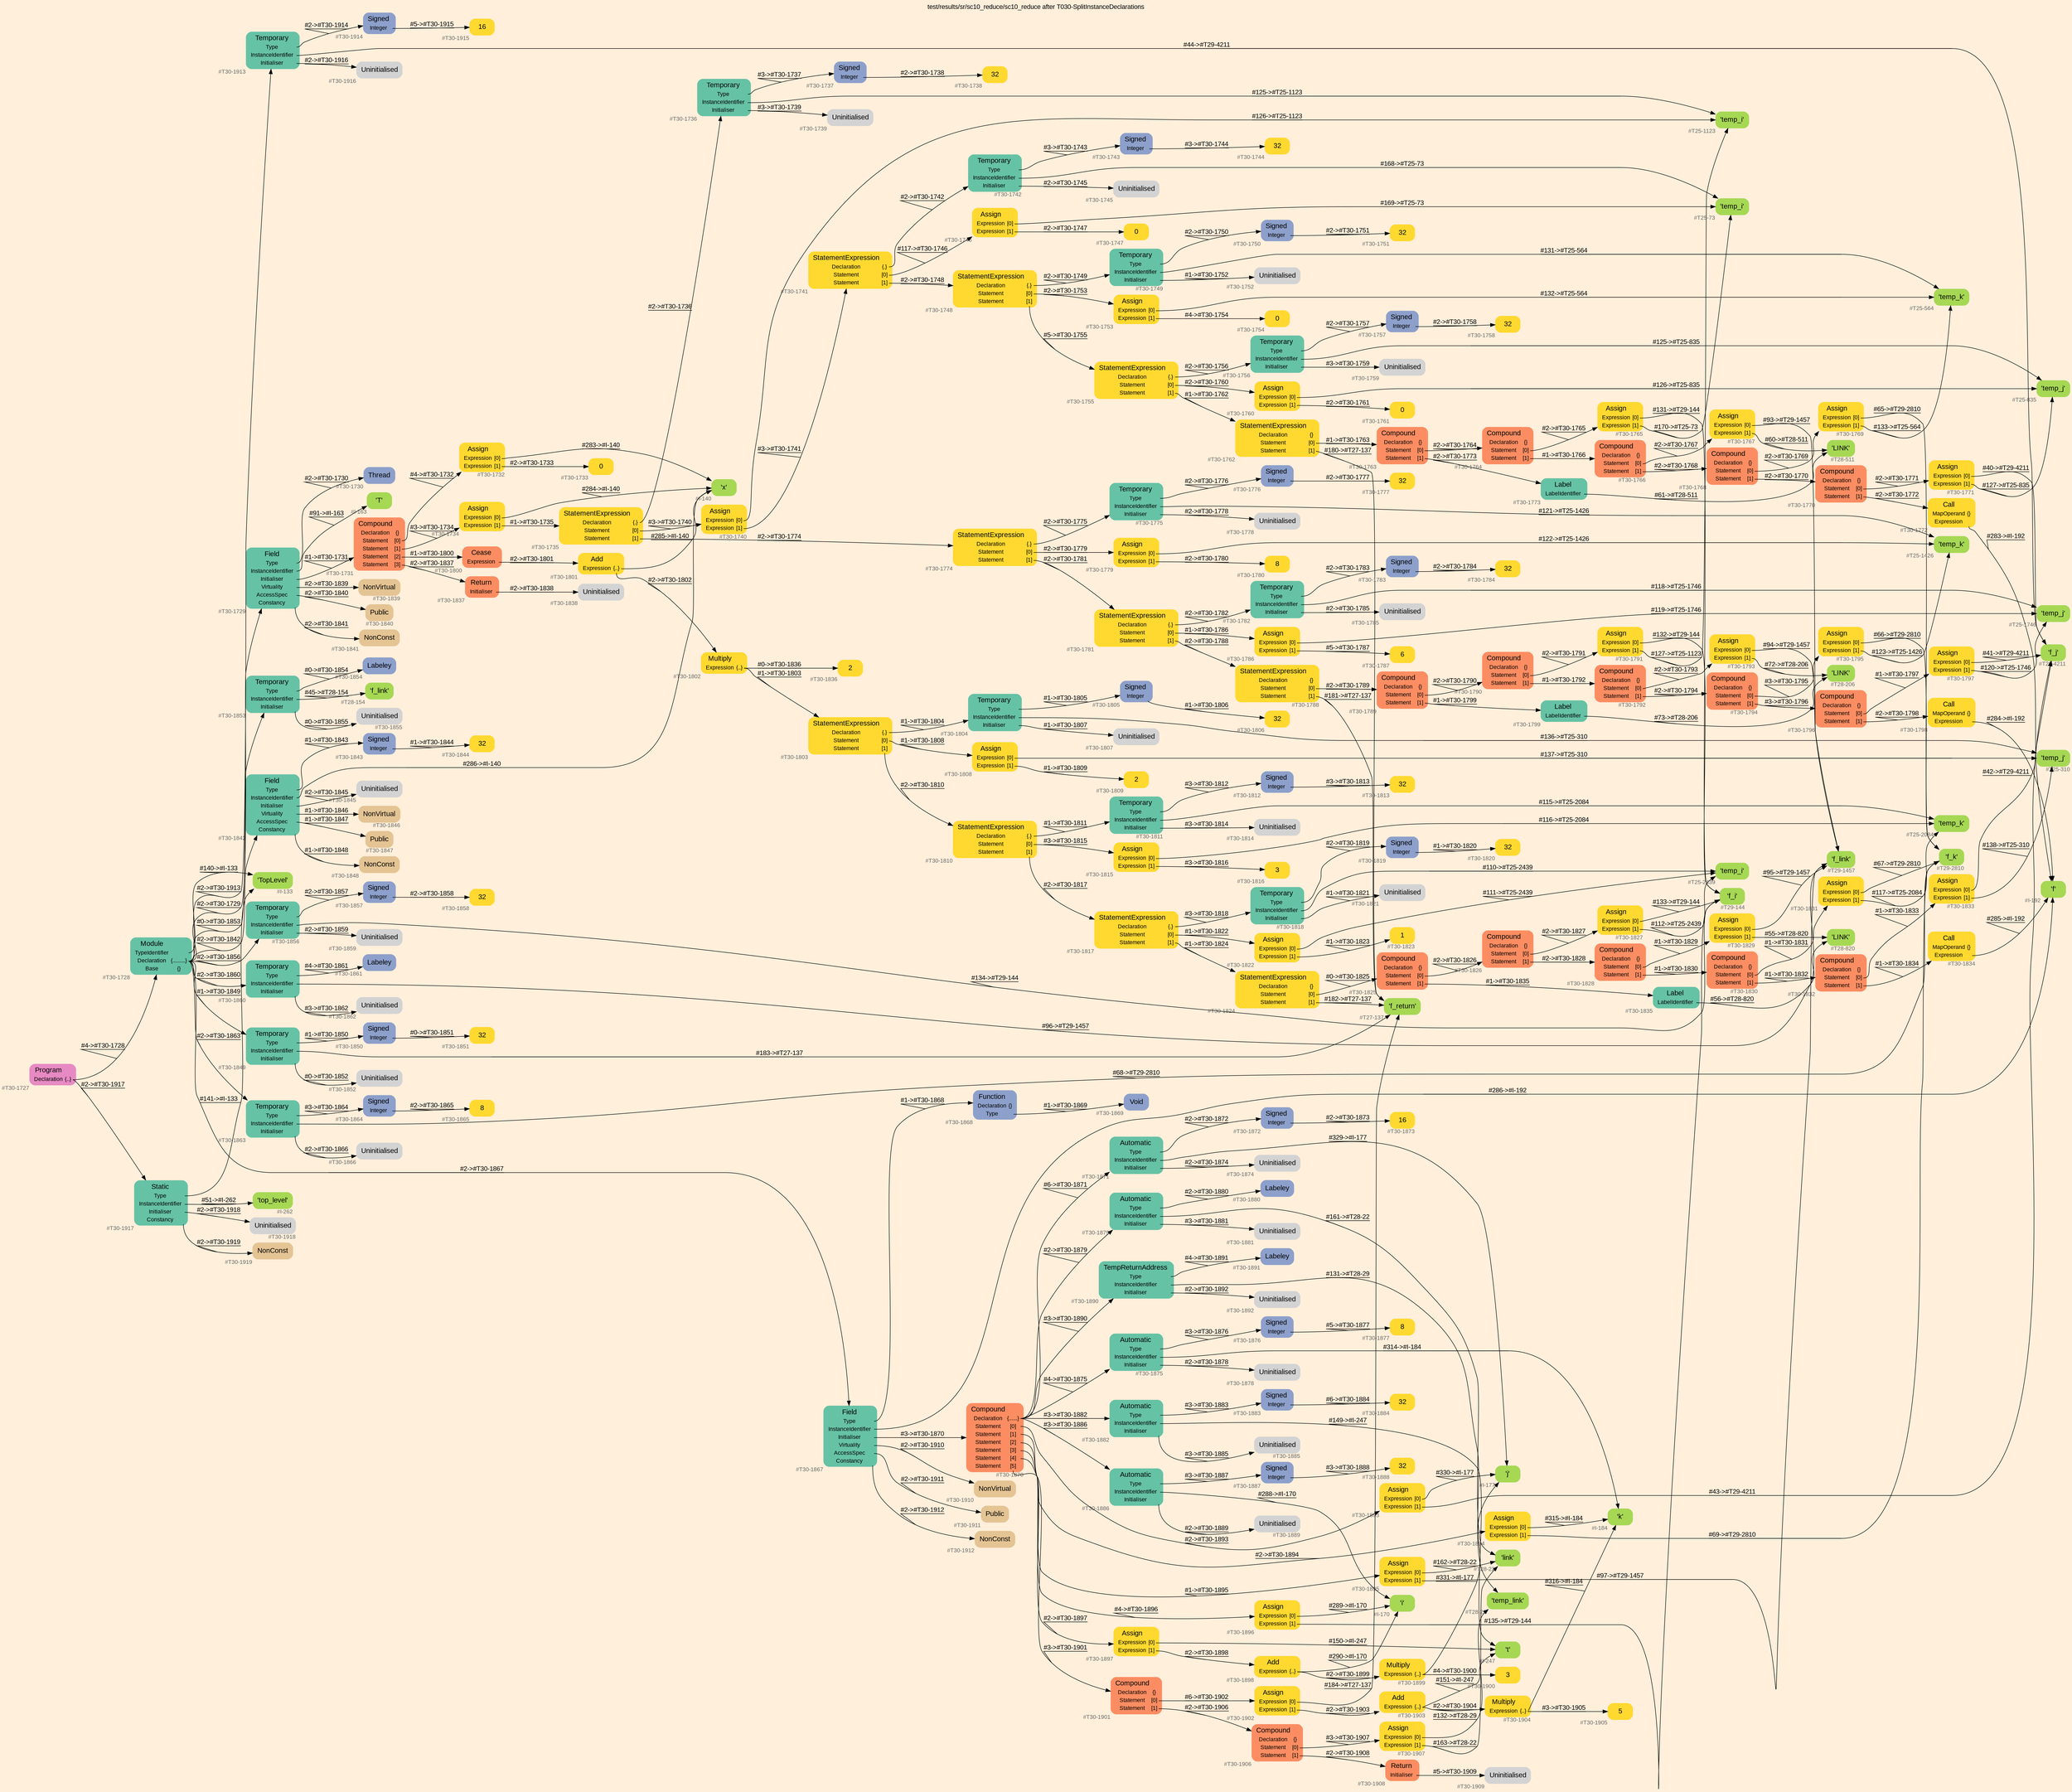 digraph "test/results/sr/sc10_reduce/sc10_reduce after T030-SplitInstanceDeclarations" {
label = "test/results/sr/sc10_reduce/sc10_reduce after T030-SplitInstanceDeclarations"
labelloc = t
graph [
    rankdir = "LR"
    ranksep = 0.3
    bgcolor = antiquewhite1
    color = black
    fontcolor = black
    fontname = "Arial"
];
node [
    fontname = "Arial"
];
edge [
    fontname = "Arial"
];

// -------------------- node figure --------------------
// -------- block #T30-1727 ----------
"#T30-1727" [
    fillcolor = "/set28/4"
    xlabel = "#T30-1727"
    fontsize = "12"
    fontcolor = grey40
    shape = "plaintext"
    label = <<TABLE BORDER="0" CELLBORDER="0" CELLSPACING="0">
     <TR><TD><FONT COLOR="black" POINT-SIZE="15">Program</FONT></TD></TR>
     <TR><TD><FONT COLOR="black" POINT-SIZE="12">Declaration</FONT></TD><TD PORT="port0"><FONT COLOR="black" POINT-SIZE="12">{..}</FONT></TD></TR>
    </TABLE>>
    style = "rounded,filled"
];

// -------- block #T30-1728 ----------
"#T30-1728" [
    fillcolor = "/set28/1"
    xlabel = "#T30-1728"
    fontsize = "12"
    fontcolor = grey40
    shape = "plaintext"
    label = <<TABLE BORDER="0" CELLBORDER="0" CELLSPACING="0">
     <TR><TD><FONT COLOR="black" POINT-SIZE="15">Module</FONT></TD></TR>
     <TR><TD><FONT COLOR="black" POINT-SIZE="12">TypeIdentifier</FONT></TD><TD PORT="port0"></TD></TR>
     <TR><TD><FONT COLOR="black" POINT-SIZE="12">Declaration</FONT></TD><TD PORT="port1"><FONT COLOR="black" POINT-SIZE="12">{.........}</FONT></TD></TR>
     <TR><TD><FONT COLOR="black" POINT-SIZE="12">Base</FONT></TD><TD PORT="port2"><FONT COLOR="black" POINT-SIZE="12">{}</FONT></TD></TR>
    </TABLE>>
    style = "rounded,filled"
];

// -------- block #I-133 ----------
"#I-133" [
    fillcolor = "/set28/5"
    xlabel = "#I-133"
    fontsize = "12"
    fontcolor = grey40
    shape = "plaintext"
    label = <<TABLE BORDER="0" CELLBORDER="0" CELLSPACING="0">
     <TR><TD><FONT COLOR="black" POINT-SIZE="15">'TopLevel'</FONT></TD></TR>
    </TABLE>>
    style = "rounded,filled"
];

// -------- block #T30-1729 ----------
"#T30-1729" [
    fillcolor = "/set28/1"
    xlabel = "#T30-1729"
    fontsize = "12"
    fontcolor = grey40
    shape = "plaintext"
    label = <<TABLE BORDER="0" CELLBORDER="0" CELLSPACING="0">
     <TR><TD><FONT COLOR="black" POINT-SIZE="15">Field</FONT></TD></TR>
     <TR><TD><FONT COLOR="black" POINT-SIZE="12">Type</FONT></TD><TD PORT="port0"></TD></TR>
     <TR><TD><FONT COLOR="black" POINT-SIZE="12">InstanceIdentifier</FONT></TD><TD PORT="port1"></TD></TR>
     <TR><TD><FONT COLOR="black" POINT-SIZE="12">Initialiser</FONT></TD><TD PORT="port2"></TD></TR>
     <TR><TD><FONT COLOR="black" POINT-SIZE="12">Virtuality</FONT></TD><TD PORT="port3"></TD></TR>
     <TR><TD><FONT COLOR="black" POINT-SIZE="12">AccessSpec</FONT></TD><TD PORT="port4"></TD></TR>
     <TR><TD><FONT COLOR="black" POINT-SIZE="12">Constancy</FONT></TD><TD PORT="port5"></TD></TR>
    </TABLE>>
    style = "rounded,filled"
];

// -------- block #T30-1730 ----------
"#T30-1730" [
    fillcolor = "/set28/3"
    xlabel = "#T30-1730"
    fontsize = "12"
    fontcolor = grey40
    shape = "plaintext"
    label = <<TABLE BORDER="0" CELLBORDER="0" CELLSPACING="0">
     <TR><TD><FONT COLOR="black" POINT-SIZE="15">Thread</FONT></TD></TR>
    </TABLE>>
    style = "rounded,filled"
];

// -------- block #I-163 ----------
"#I-163" [
    fillcolor = "/set28/5"
    xlabel = "#I-163"
    fontsize = "12"
    fontcolor = grey40
    shape = "plaintext"
    label = <<TABLE BORDER="0" CELLBORDER="0" CELLSPACING="0">
     <TR><TD><FONT COLOR="black" POINT-SIZE="15">'T'</FONT></TD></TR>
    </TABLE>>
    style = "rounded,filled"
];

// -------- block #T30-1731 ----------
"#T30-1731" [
    fillcolor = "/set28/2"
    xlabel = "#T30-1731"
    fontsize = "12"
    fontcolor = grey40
    shape = "plaintext"
    label = <<TABLE BORDER="0" CELLBORDER="0" CELLSPACING="0">
     <TR><TD><FONT COLOR="black" POINT-SIZE="15">Compound</FONT></TD></TR>
     <TR><TD><FONT COLOR="black" POINT-SIZE="12">Declaration</FONT></TD><TD PORT="port0"><FONT COLOR="black" POINT-SIZE="12">{}</FONT></TD></TR>
     <TR><TD><FONT COLOR="black" POINT-SIZE="12">Statement</FONT></TD><TD PORT="port1"><FONT COLOR="black" POINT-SIZE="12">[0]</FONT></TD></TR>
     <TR><TD><FONT COLOR="black" POINT-SIZE="12">Statement</FONT></TD><TD PORT="port2"><FONT COLOR="black" POINT-SIZE="12">[1]</FONT></TD></TR>
     <TR><TD><FONT COLOR="black" POINT-SIZE="12">Statement</FONT></TD><TD PORT="port3"><FONT COLOR="black" POINT-SIZE="12">[2]</FONT></TD></TR>
     <TR><TD><FONT COLOR="black" POINT-SIZE="12">Statement</FONT></TD><TD PORT="port4"><FONT COLOR="black" POINT-SIZE="12">[3]</FONT></TD></TR>
    </TABLE>>
    style = "rounded,filled"
];

// -------- block #T30-1732 ----------
"#T30-1732" [
    fillcolor = "/set28/6"
    xlabel = "#T30-1732"
    fontsize = "12"
    fontcolor = grey40
    shape = "plaintext"
    label = <<TABLE BORDER="0" CELLBORDER="0" CELLSPACING="0">
     <TR><TD><FONT COLOR="black" POINT-SIZE="15">Assign</FONT></TD></TR>
     <TR><TD><FONT COLOR="black" POINT-SIZE="12">Expression</FONT></TD><TD PORT="port0"><FONT COLOR="black" POINT-SIZE="12">[0]</FONT></TD></TR>
     <TR><TD><FONT COLOR="black" POINT-SIZE="12">Expression</FONT></TD><TD PORT="port1"><FONT COLOR="black" POINT-SIZE="12">[1]</FONT></TD></TR>
    </TABLE>>
    style = "rounded,filled"
];

// -------- block #I-140 ----------
"#I-140" [
    fillcolor = "/set28/5"
    xlabel = "#I-140"
    fontsize = "12"
    fontcolor = grey40
    shape = "plaintext"
    label = <<TABLE BORDER="0" CELLBORDER="0" CELLSPACING="0">
     <TR><TD><FONT COLOR="black" POINT-SIZE="15">'x'</FONT></TD></TR>
    </TABLE>>
    style = "rounded,filled"
];

// -------- block #T30-1733 ----------
"#T30-1733" [
    fillcolor = "/set28/6"
    xlabel = "#T30-1733"
    fontsize = "12"
    fontcolor = grey40
    shape = "plaintext"
    label = <<TABLE BORDER="0" CELLBORDER="0" CELLSPACING="0">
     <TR><TD><FONT COLOR="black" POINT-SIZE="15">0</FONT></TD></TR>
    </TABLE>>
    style = "rounded,filled"
];

// -------- block #T30-1734 ----------
"#T30-1734" [
    fillcolor = "/set28/6"
    xlabel = "#T30-1734"
    fontsize = "12"
    fontcolor = grey40
    shape = "plaintext"
    label = <<TABLE BORDER="0" CELLBORDER="0" CELLSPACING="0">
     <TR><TD><FONT COLOR="black" POINT-SIZE="15">Assign</FONT></TD></TR>
     <TR><TD><FONT COLOR="black" POINT-SIZE="12">Expression</FONT></TD><TD PORT="port0"><FONT COLOR="black" POINT-SIZE="12">[0]</FONT></TD></TR>
     <TR><TD><FONT COLOR="black" POINT-SIZE="12">Expression</FONT></TD><TD PORT="port1"><FONT COLOR="black" POINT-SIZE="12">[1]</FONT></TD></TR>
    </TABLE>>
    style = "rounded,filled"
];

// -------- block #T30-1735 ----------
"#T30-1735" [
    fillcolor = "/set28/6"
    xlabel = "#T30-1735"
    fontsize = "12"
    fontcolor = grey40
    shape = "plaintext"
    label = <<TABLE BORDER="0" CELLBORDER="0" CELLSPACING="0">
     <TR><TD><FONT COLOR="black" POINT-SIZE="15">StatementExpression</FONT></TD></TR>
     <TR><TD><FONT COLOR="black" POINT-SIZE="12">Declaration</FONT></TD><TD PORT="port0"><FONT COLOR="black" POINT-SIZE="12">{.}</FONT></TD></TR>
     <TR><TD><FONT COLOR="black" POINT-SIZE="12">Statement</FONT></TD><TD PORT="port1"><FONT COLOR="black" POINT-SIZE="12">[0]</FONT></TD></TR>
     <TR><TD><FONT COLOR="black" POINT-SIZE="12">Statement</FONT></TD><TD PORT="port2"><FONT COLOR="black" POINT-SIZE="12">[1]</FONT></TD></TR>
    </TABLE>>
    style = "rounded,filled"
];

// -------- block #T30-1736 ----------
"#T30-1736" [
    fillcolor = "/set28/1"
    xlabel = "#T30-1736"
    fontsize = "12"
    fontcolor = grey40
    shape = "plaintext"
    label = <<TABLE BORDER="0" CELLBORDER="0" CELLSPACING="0">
     <TR><TD><FONT COLOR="black" POINT-SIZE="15">Temporary</FONT></TD></TR>
     <TR><TD><FONT COLOR="black" POINT-SIZE="12">Type</FONT></TD><TD PORT="port0"></TD></TR>
     <TR><TD><FONT COLOR="black" POINT-SIZE="12">InstanceIdentifier</FONT></TD><TD PORT="port1"></TD></TR>
     <TR><TD><FONT COLOR="black" POINT-SIZE="12">Initialiser</FONT></TD><TD PORT="port2"></TD></TR>
    </TABLE>>
    style = "rounded,filled"
];

// -------- block #T30-1737 ----------
"#T30-1737" [
    fillcolor = "/set28/3"
    xlabel = "#T30-1737"
    fontsize = "12"
    fontcolor = grey40
    shape = "plaintext"
    label = <<TABLE BORDER="0" CELLBORDER="0" CELLSPACING="0">
     <TR><TD><FONT COLOR="black" POINT-SIZE="15">Signed</FONT></TD></TR>
     <TR><TD><FONT COLOR="black" POINT-SIZE="12">Integer</FONT></TD><TD PORT="port0"></TD></TR>
    </TABLE>>
    style = "rounded,filled"
];

// -------- block #T30-1738 ----------
"#T30-1738" [
    fillcolor = "/set28/6"
    xlabel = "#T30-1738"
    fontsize = "12"
    fontcolor = grey40
    shape = "plaintext"
    label = <<TABLE BORDER="0" CELLBORDER="0" CELLSPACING="0">
     <TR><TD><FONT COLOR="black" POINT-SIZE="15">32</FONT></TD></TR>
    </TABLE>>
    style = "rounded,filled"
];

// -------- block #T25-1123 ----------
"#T25-1123" [
    fillcolor = "/set28/5"
    xlabel = "#T25-1123"
    fontsize = "12"
    fontcolor = grey40
    shape = "plaintext"
    label = <<TABLE BORDER="0" CELLBORDER="0" CELLSPACING="0">
     <TR><TD><FONT COLOR="black" POINT-SIZE="15">'temp_i'</FONT></TD></TR>
    </TABLE>>
    style = "rounded,filled"
];

// -------- block #T30-1739 ----------
"#T30-1739" [
    xlabel = "#T30-1739"
    fontsize = "12"
    fontcolor = grey40
    shape = "plaintext"
    label = <<TABLE BORDER="0" CELLBORDER="0" CELLSPACING="0">
     <TR><TD><FONT COLOR="black" POINT-SIZE="15">Uninitialised</FONT></TD></TR>
    </TABLE>>
    style = "rounded,filled"
];

// -------- block #T30-1740 ----------
"#T30-1740" [
    fillcolor = "/set28/6"
    xlabel = "#T30-1740"
    fontsize = "12"
    fontcolor = grey40
    shape = "plaintext"
    label = <<TABLE BORDER="0" CELLBORDER="0" CELLSPACING="0">
     <TR><TD><FONT COLOR="black" POINT-SIZE="15">Assign</FONT></TD></TR>
     <TR><TD><FONT COLOR="black" POINT-SIZE="12">Expression</FONT></TD><TD PORT="port0"><FONT COLOR="black" POINT-SIZE="12">[0]</FONT></TD></TR>
     <TR><TD><FONT COLOR="black" POINT-SIZE="12">Expression</FONT></TD><TD PORT="port1"><FONT COLOR="black" POINT-SIZE="12">[1]</FONT></TD></TR>
    </TABLE>>
    style = "rounded,filled"
];

// -------- block #T30-1741 ----------
"#T30-1741" [
    fillcolor = "/set28/6"
    xlabel = "#T30-1741"
    fontsize = "12"
    fontcolor = grey40
    shape = "plaintext"
    label = <<TABLE BORDER="0" CELLBORDER="0" CELLSPACING="0">
     <TR><TD><FONT COLOR="black" POINT-SIZE="15">StatementExpression</FONT></TD></TR>
     <TR><TD><FONT COLOR="black" POINT-SIZE="12">Declaration</FONT></TD><TD PORT="port0"><FONT COLOR="black" POINT-SIZE="12">{.}</FONT></TD></TR>
     <TR><TD><FONT COLOR="black" POINT-SIZE="12">Statement</FONT></TD><TD PORT="port1"><FONT COLOR="black" POINT-SIZE="12">[0]</FONT></TD></TR>
     <TR><TD><FONT COLOR="black" POINT-SIZE="12">Statement</FONT></TD><TD PORT="port2"><FONT COLOR="black" POINT-SIZE="12">[1]</FONT></TD></TR>
    </TABLE>>
    style = "rounded,filled"
];

// -------- block #T30-1742 ----------
"#T30-1742" [
    fillcolor = "/set28/1"
    xlabel = "#T30-1742"
    fontsize = "12"
    fontcolor = grey40
    shape = "plaintext"
    label = <<TABLE BORDER="0" CELLBORDER="0" CELLSPACING="0">
     <TR><TD><FONT COLOR="black" POINT-SIZE="15">Temporary</FONT></TD></TR>
     <TR><TD><FONT COLOR="black" POINT-SIZE="12">Type</FONT></TD><TD PORT="port0"></TD></TR>
     <TR><TD><FONT COLOR="black" POINT-SIZE="12">InstanceIdentifier</FONT></TD><TD PORT="port1"></TD></TR>
     <TR><TD><FONT COLOR="black" POINT-SIZE="12">Initialiser</FONT></TD><TD PORT="port2"></TD></TR>
    </TABLE>>
    style = "rounded,filled"
];

// -------- block #T30-1743 ----------
"#T30-1743" [
    fillcolor = "/set28/3"
    xlabel = "#T30-1743"
    fontsize = "12"
    fontcolor = grey40
    shape = "plaintext"
    label = <<TABLE BORDER="0" CELLBORDER="0" CELLSPACING="0">
     <TR><TD><FONT COLOR="black" POINT-SIZE="15">Signed</FONT></TD></TR>
     <TR><TD><FONT COLOR="black" POINT-SIZE="12">Integer</FONT></TD><TD PORT="port0"></TD></TR>
    </TABLE>>
    style = "rounded,filled"
];

// -------- block #T30-1744 ----------
"#T30-1744" [
    fillcolor = "/set28/6"
    xlabel = "#T30-1744"
    fontsize = "12"
    fontcolor = grey40
    shape = "plaintext"
    label = <<TABLE BORDER="0" CELLBORDER="0" CELLSPACING="0">
     <TR><TD><FONT COLOR="black" POINT-SIZE="15">32</FONT></TD></TR>
    </TABLE>>
    style = "rounded,filled"
];

// -------- block #T25-73 ----------
"#T25-73" [
    fillcolor = "/set28/5"
    xlabel = "#T25-73"
    fontsize = "12"
    fontcolor = grey40
    shape = "plaintext"
    label = <<TABLE BORDER="0" CELLBORDER="0" CELLSPACING="0">
     <TR><TD><FONT COLOR="black" POINT-SIZE="15">'temp_i'</FONT></TD></TR>
    </TABLE>>
    style = "rounded,filled"
];

// -------- block #T30-1745 ----------
"#T30-1745" [
    xlabel = "#T30-1745"
    fontsize = "12"
    fontcolor = grey40
    shape = "plaintext"
    label = <<TABLE BORDER="0" CELLBORDER="0" CELLSPACING="0">
     <TR><TD><FONT COLOR="black" POINT-SIZE="15">Uninitialised</FONT></TD></TR>
    </TABLE>>
    style = "rounded,filled"
];

// -------- block #T30-1746 ----------
"#T30-1746" [
    fillcolor = "/set28/6"
    xlabel = "#T30-1746"
    fontsize = "12"
    fontcolor = grey40
    shape = "plaintext"
    label = <<TABLE BORDER="0" CELLBORDER="0" CELLSPACING="0">
     <TR><TD><FONT COLOR="black" POINT-SIZE="15">Assign</FONT></TD></TR>
     <TR><TD><FONT COLOR="black" POINT-SIZE="12">Expression</FONT></TD><TD PORT="port0"><FONT COLOR="black" POINT-SIZE="12">[0]</FONT></TD></TR>
     <TR><TD><FONT COLOR="black" POINT-SIZE="12">Expression</FONT></TD><TD PORT="port1"><FONT COLOR="black" POINT-SIZE="12">[1]</FONT></TD></TR>
    </TABLE>>
    style = "rounded,filled"
];

// -------- block #T30-1747 ----------
"#T30-1747" [
    fillcolor = "/set28/6"
    xlabel = "#T30-1747"
    fontsize = "12"
    fontcolor = grey40
    shape = "plaintext"
    label = <<TABLE BORDER="0" CELLBORDER="0" CELLSPACING="0">
     <TR><TD><FONT COLOR="black" POINT-SIZE="15">0</FONT></TD></TR>
    </TABLE>>
    style = "rounded,filled"
];

// -------- block #T30-1748 ----------
"#T30-1748" [
    fillcolor = "/set28/6"
    xlabel = "#T30-1748"
    fontsize = "12"
    fontcolor = grey40
    shape = "plaintext"
    label = <<TABLE BORDER="0" CELLBORDER="0" CELLSPACING="0">
     <TR><TD><FONT COLOR="black" POINT-SIZE="15">StatementExpression</FONT></TD></TR>
     <TR><TD><FONT COLOR="black" POINT-SIZE="12">Declaration</FONT></TD><TD PORT="port0"><FONT COLOR="black" POINT-SIZE="12">{.}</FONT></TD></TR>
     <TR><TD><FONT COLOR="black" POINT-SIZE="12">Statement</FONT></TD><TD PORT="port1"><FONT COLOR="black" POINT-SIZE="12">[0]</FONT></TD></TR>
     <TR><TD><FONT COLOR="black" POINT-SIZE="12">Statement</FONT></TD><TD PORT="port2"><FONT COLOR="black" POINT-SIZE="12">[1]</FONT></TD></TR>
    </TABLE>>
    style = "rounded,filled"
];

// -------- block #T30-1749 ----------
"#T30-1749" [
    fillcolor = "/set28/1"
    xlabel = "#T30-1749"
    fontsize = "12"
    fontcolor = grey40
    shape = "plaintext"
    label = <<TABLE BORDER="0" CELLBORDER="0" CELLSPACING="0">
     <TR><TD><FONT COLOR="black" POINT-SIZE="15">Temporary</FONT></TD></TR>
     <TR><TD><FONT COLOR="black" POINT-SIZE="12">Type</FONT></TD><TD PORT="port0"></TD></TR>
     <TR><TD><FONT COLOR="black" POINT-SIZE="12">InstanceIdentifier</FONT></TD><TD PORT="port1"></TD></TR>
     <TR><TD><FONT COLOR="black" POINT-SIZE="12">Initialiser</FONT></TD><TD PORT="port2"></TD></TR>
    </TABLE>>
    style = "rounded,filled"
];

// -------- block #T30-1750 ----------
"#T30-1750" [
    fillcolor = "/set28/3"
    xlabel = "#T30-1750"
    fontsize = "12"
    fontcolor = grey40
    shape = "plaintext"
    label = <<TABLE BORDER="0" CELLBORDER="0" CELLSPACING="0">
     <TR><TD><FONT COLOR="black" POINT-SIZE="15">Signed</FONT></TD></TR>
     <TR><TD><FONT COLOR="black" POINT-SIZE="12">Integer</FONT></TD><TD PORT="port0"></TD></TR>
    </TABLE>>
    style = "rounded,filled"
];

// -------- block #T30-1751 ----------
"#T30-1751" [
    fillcolor = "/set28/6"
    xlabel = "#T30-1751"
    fontsize = "12"
    fontcolor = grey40
    shape = "plaintext"
    label = <<TABLE BORDER="0" CELLBORDER="0" CELLSPACING="0">
     <TR><TD><FONT COLOR="black" POINT-SIZE="15">32</FONT></TD></TR>
    </TABLE>>
    style = "rounded,filled"
];

// -------- block #T25-564 ----------
"#T25-564" [
    fillcolor = "/set28/5"
    xlabel = "#T25-564"
    fontsize = "12"
    fontcolor = grey40
    shape = "plaintext"
    label = <<TABLE BORDER="0" CELLBORDER="0" CELLSPACING="0">
     <TR><TD><FONT COLOR="black" POINT-SIZE="15">'temp_k'</FONT></TD></TR>
    </TABLE>>
    style = "rounded,filled"
];

// -------- block #T30-1752 ----------
"#T30-1752" [
    xlabel = "#T30-1752"
    fontsize = "12"
    fontcolor = grey40
    shape = "plaintext"
    label = <<TABLE BORDER="0" CELLBORDER="0" CELLSPACING="0">
     <TR><TD><FONT COLOR="black" POINT-SIZE="15">Uninitialised</FONT></TD></TR>
    </TABLE>>
    style = "rounded,filled"
];

// -------- block #T30-1753 ----------
"#T30-1753" [
    fillcolor = "/set28/6"
    xlabel = "#T30-1753"
    fontsize = "12"
    fontcolor = grey40
    shape = "plaintext"
    label = <<TABLE BORDER="0" CELLBORDER="0" CELLSPACING="0">
     <TR><TD><FONT COLOR="black" POINT-SIZE="15">Assign</FONT></TD></TR>
     <TR><TD><FONT COLOR="black" POINT-SIZE="12">Expression</FONT></TD><TD PORT="port0"><FONT COLOR="black" POINT-SIZE="12">[0]</FONT></TD></TR>
     <TR><TD><FONT COLOR="black" POINT-SIZE="12">Expression</FONT></TD><TD PORT="port1"><FONT COLOR="black" POINT-SIZE="12">[1]</FONT></TD></TR>
    </TABLE>>
    style = "rounded,filled"
];

// -------- block #T30-1754 ----------
"#T30-1754" [
    fillcolor = "/set28/6"
    xlabel = "#T30-1754"
    fontsize = "12"
    fontcolor = grey40
    shape = "plaintext"
    label = <<TABLE BORDER="0" CELLBORDER="0" CELLSPACING="0">
     <TR><TD><FONT COLOR="black" POINT-SIZE="15">0</FONT></TD></TR>
    </TABLE>>
    style = "rounded,filled"
];

// -------- block #T30-1755 ----------
"#T30-1755" [
    fillcolor = "/set28/6"
    xlabel = "#T30-1755"
    fontsize = "12"
    fontcolor = grey40
    shape = "plaintext"
    label = <<TABLE BORDER="0" CELLBORDER="0" CELLSPACING="0">
     <TR><TD><FONT COLOR="black" POINT-SIZE="15">StatementExpression</FONT></TD></TR>
     <TR><TD><FONT COLOR="black" POINT-SIZE="12">Declaration</FONT></TD><TD PORT="port0"><FONT COLOR="black" POINT-SIZE="12">{.}</FONT></TD></TR>
     <TR><TD><FONT COLOR="black" POINT-SIZE="12">Statement</FONT></TD><TD PORT="port1"><FONT COLOR="black" POINT-SIZE="12">[0]</FONT></TD></TR>
     <TR><TD><FONT COLOR="black" POINT-SIZE="12">Statement</FONT></TD><TD PORT="port2"><FONT COLOR="black" POINT-SIZE="12">[1]</FONT></TD></TR>
    </TABLE>>
    style = "rounded,filled"
];

// -------- block #T30-1756 ----------
"#T30-1756" [
    fillcolor = "/set28/1"
    xlabel = "#T30-1756"
    fontsize = "12"
    fontcolor = grey40
    shape = "plaintext"
    label = <<TABLE BORDER="0" CELLBORDER="0" CELLSPACING="0">
     <TR><TD><FONT COLOR="black" POINT-SIZE="15">Temporary</FONT></TD></TR>
     <TR><TD><FONT COLOR="black" POINT-SIZE="12">Type</FONT></TD><TD PORT="port0"></TD></TR>
     <TR><TD><FONT COLOR="black" POINT-SIZE="12">InstanceIdentifier</FONT></TD><TD PORT="port1"></TD></TR>
     <TR><TD><FONT COLOR="black" POINT-SIZE="12">Initialiser</FONT></TD><TD PORT="port2"></TD></TR>
    </TABLE>>
    style = "rounded,filled"
];

// -------- block #T30-1757 ----------
"#T30-1757" [
    fillcolor = "/set28/3"
    xlabel = "#T30-1757"
    fontsize = "12"
    fontcolor = grey40
    shape = "plaintext"
    label = <<TABLE BORDER="0" CELLBORDER="0" CELLSPACING="0">
     <TR><TD><FONT COLOR="black" POINT-SIZE="15">Signed</FONT></TD></TR>
     <TR><TD><FONT COLOR="black" POINT-SIZE="12">Integer</FONT></TD><TD PORT="port0"></TD></TR>
    </TABLE>>
    style = "rounded,filled"
];

// -------- block #T30-1758 ----------
"#T30-1758" [
    fillcolor = "/set28/6"
    xlabel = "#T30-1758"
    fontsize = "12"
    fontcolor = grey40
    shape = "plaintext"
    label = <<TABLE BORDER="0" CELLBORDER="0" CELLSPACING="0">
     <TR><TD><FONT COLOR="black" POINT-SIZE="15">32</FONT></TD></TR>
    </TABLE>>
    style = "rounded,filled"
];

// -------- block #T25-835 ----------
"#T25-835" [
    fillcolor = "/set28/5"
    xlabel = "#T25-835"
    fontsize = "12"
    fontcolor = grey40
    shape = "plaintext"
    label = <<TABLE BORDER="0" CELLBORDER="0" CELLSPACING="0">
     <TR><TD><FONT COLOR="black" POINT-SIZE="15">'temp_j'</FONT></TD></TR>
    </TABLE>>
    style = "rounded,filled"
];

// -------- block #T30-1759 ----------
"#T30-1759" [
    xlabel = "#T30-1759"
    fontsize = "12"
    fontcolor = grey40
    shape = "plaintext"
    label = <<TABLE BORDER="0" CELLBORDER="0" CELLSPACING="0">
     <TR><TD><FONT COLOR="black" POINT-SIZE="15">Uninitialised</FONT></TD></TR>
    </TABLE>>
    style = "rounded,filled"
];

// -------- block #T30-1760 ----------
"#T30-1760" [
    fillcolor = "/set28/6"
    xlabel = "#T30-1760"
    fontsize = "12"
    fontcolor = grey40
    shape = "plaintext"
    label = <<TABLE BORDER="0" CELLBORDER="0" CELLSPACING="0">
     <TR><TD><FONT COLOR="black" POINT-SIZE="15">Assign</FONT></TD></TR>
     <TR><TD><FONT COLOR="black" POINT-SIZE="12">Expression</FONT></TD><TD PORT="port0"><FONT COLOR="black" POINT-SIZE="12">[0]</FONT></TD></TR>
     <TR><TD><FONT COLOR="black" POINT-SIZE="12">Expression</FONT></TD><TD PORT="port1"><FONT COLOR="black" POINT-SIZE="12">[1]</FONT></TD></TR>
    </TABLE>>
    style = "rounded,filled"
];

// -------- block #T30-1761 ----------
"#T30-1761" [
    fillcolor = "/set28/6"
    xlabel = "#T30-1761"
    fontsize = "12"
    fontcolor = grey40
    shape = "plaintext"
    label = <<TABLE BORDER="0" CELLBORDER="0" CELLSPACING="0">
     <TR><TD><FONT COLOR="black" POINT-SIZE="15">0</FONT></TD></TR>
    </TABLE>>
    style = "rounded,filled"
];

// -------- block #T30-1762 ----------
"#T30-1762" [
    fillcolor = "/set28/6"
    xlabel = "#T30-1762"
    fontsize = "12"
    fontcolor = grey40
    shape = "plaintext"
    label = <<TABLE BORDER="0" CELLBORDER="0" CELLSPACING="0">
     <TR><TD><FONT COLOR="black" POINT-SIZE="15">StatementExpression</FONT></TD></TR>
     <TR><TD><FONT COLOR="black" POINT-SIZE="12">Declaration</FONT></TD><TD PORT="port0"><FONT COLOR="black" POINT-SIZE="12">{}</FONT></TD></TR>
     <TR><TD><FONT COLOR="black" POINT-SIZE="12">Statement</FONT></TD><TD PORT="port1"><FONT COLOR="black" POINT-SIZE="12">[0]</FONT></TD></TR>
     <TR><TD><FONT COLOR="black" POINT-SIZE="12">Statement</FONT></TD><TD PORT="port2"><FONT COLOR="black" POINT-SIZE="12">[1]</FONT></TD></TR>
    </TABLE>>
    style = "rounded,filled"
];

// -------- block #T30-1763 ----------
"#T30-1763" [
    fillcolor = "/set28/2"
    xlabel = "#T30-1763"
    fontsize = "12"
    fontcolor = grey40
    shape = "plaintext"
    label = <<TABLE BORDER="0" CELLBORDER="0" CELLSPACING="0">
     <TR><TD><FONT COLOR="black" POINT-SIZE="15">Compound</FONT></TD></TR>
     <TR><TD><FONT COLOR="black" POINT-SIZE="12">Declaration</FONT></TD><TD PORT="port0"><FONT COLOR="black" POINT-SIZE="12">{}</FONT></TD></TR>
     <TR><TD><FONT COLOR="black" POINT-SIZE="12">Statement</FONT></TD><TD PORT="port1"><FONT COLOR="black" POINT-SIZE="12">[0]</FONT></TD></TR>
     <TR><TD><FONT COLOR="black" POINT-SIZE="12">Statement</FONT></TD><TD PORT="port2"><FONT COLOR="black" POINT-SIZE="12">[1]</FONT></TD></TR>
    </TABLE>>
    style = "rounded,filled"
];

// -------- block #T30-1764 ----------
"#T30-1764" [
    fillcolor = "/set28/2"
    xlabel = "#T30-1764"
    fontsize = "12"
    fontcolor = grey40
    shape = "plaintext"
    label = <<TABLE BORDER="0" CELLBORDER="0" CELLSPACING="0">
     <TR><TD><FONT COLOR="black" POINT-SIZE="15">Compound</FONT></TD></TR>
     <TR><TD><FONT COLOR="black" POINT-SIZE="12">Declaration</FONT></TD><TD PORT="port0"><FONT COLOR="black" POINT-SIZE="12">{}</FONT></TD></TR>
     <TR><TD><FONT COLOR="black" POINT-SIZE="12">Statement</FONT></TD><TD PORT="port1"><FONT COLOR="black" POINT-SIZE="12">[0]</FONT></TD></TR>
     <TR><TD><FONT COLOR="black" POINT-SIZE="12">Statement</FONT></TD><TD PORT="port2"><FONT COLOR="black" POINT-SIZE="12">[1]</FONT></TD></TR>
    </TABLE>>
    style = "rounded,filled"
];

// -------- block #T30-1765 ----------
"#T30-1765" [
    fillcolor = "/set28/6"
    xlabel = "#T30-1765"
    fontsize = "12"
    fontcolor = grey40
    shape = "plaintext"
    label = <<TABLE BORDER="0" CELLBORDER="0" CELLSPACING="0">
     <TR><TD><FONT COLOR="black" POINT-SIZE="15">Assign</FONT></TD></TR>
     <TR><TD><FONT COLOR="black" POINT-SIZE="12">Expression</FONT></TD><TD PORT="port0"><FONT COLOR="black" POINT-SIZE="12">[0]</FONT></TD></TR>
     <TR><TD><FONT COLOR="black" POINT-SIZE="12">Expression</FONT></TD><TD PORT="port1"><FONT COLOR="black" POINT-SIZE="12">[1]</FONT></TD></TR>
    </TABLE>>
    style = "rounded,filled"
];

// -------- block #T29-144 ----------
"#T29-144" [
    fillcolor = "/set28/5"
    xlabel = "#T29-144"
    fontsize = "12"
    fontcolor = grey40
    shape = "plaintext"
    label = <<TABLE BORDER="0" CELLBORDER="0" CELLSPACING="0">
     <TR><TD><FONT COLOR="black" POINT-SIZE="15">'f_i'</FONT></TD></TR>
    </TABLE>>
    style = "rounded,filled"
];

// -------- block #T30-1766 ----------
"#T30-1766" [
    fillcolor = "/set28/2"
    xlabel = "#T30-1766"
    fontsize = "12"
    fontcolor = grey40
    shape = "plaintext"
    label = <<TABLE BORDER="0" CELLBORDER="0" CELLSPACING="0">
     <TR><TD><FONT COLOR="black" POINT-SIZE="15">Compound</FONT></TD></TR>
     <TR><TD><FONT COLOR="black" POINT-SIZE="12">Declaration</FONT></TD><TD PORT="port0"><FONT COLOR="black" POINT-SIZE="12">{}</FONT></TD></TR>
     <TR><TD><FONT COLOR="black" POINT-SIZE="12">Statement</FONT></TD><TD PORT="port1"><FONT COLOR="black" POINT-SIZE="12">[0]</FONT></TD></TR>
     <TR><TD><FONT COLOR="black" POINT-SIZE="12">Statement</FONT></TD><TD PORT="port2"><FONT COLOR="black" POINT-SIZE="12">[1]</FONT></TD></TR>
    </TABLE>>
    style = "rounded,filled"
];

// -------- block #T30-1767 ----------
"#T30-1767" [
    fillcolor = "/set28/6"
    xlabel = "#T30-1767"
    fontsize = "12"
    fontcolor = grey40
    shape = "plaintext"
    label = <<TABLE BORDER="0" CELLBORDER="0" CELLSPACING="0">
     <TR><TD><FONT COLOR="black" POINT-SIZE="15">Assign</FONT></TD></TR>
     <TR><TD><FONT COLOR="black" POINT-SIZE="12">Expression</FONT></TD><TD PORT="port0"><FONT COLOR="black" POINT-SIZE="12">[0]</FONT></TD></TR>
     <TR><TD><FONT COLOR="black" POINT-SIZE="12">Expression</FONT></TD><TD PORT="port1"><FONT COLOR="black" POINT-SIZE="12">[1]</FONT></TD></TR>
    </TABLE>>
    style = "rounded,filled"
];

// -------- block #T29-1457 ----------
"#T29-1457" [
    fillcolor = "/set28/5"
    xlabel = "#T29-1457"
    fontsize = "12"
    fontcolor = grey40
    shape = "plaintext"
    label = <<TABLE BORDER="0" CELLBORDER="0" CELLSPACING="0">
     <TR><TD><FONT COLOR="black" POINT-SIZE="15">'f_link'</FONT></TD></TR>
    </TABLE>>
    style = "rounded,filled"
];

// -------- block #T28-511 ----------
"#T28-511" [
    fillcolor = "/set28/5"
    xlabel = "#T28-511"
    fontsize = "12"
    fontcolor = grey40
    shape = "plaintext"
    label = <<TABLE BORDER="0" CELLBORDER="0" CELLSPACING="0">
     <TR><TD><FONT COLOR="black" POINT-SIZE="15">'LINK'</FONT></TD></TR>
    </TABLE>>
    style = "rounded,filled"
];

// -------- block #T30-1768 ----------
"#T30-1768" [
    fillcolor = "/set28/2"
    xlabel = "#T30-1768"
    fontsize = "12"
    fontcolor = grey40
    shape = "plaintext"
    label = <<TABLE BORDER="0" CELLBORDER="0" CELLSPACING="0">
     <TR><TD><FONT COLOR="black" POINT-SIZE="15">Compound</FONT></TD></TR>
     <TR><TD><FONT COLOR="black" POINT-SIZE="12">Declaration</FONT></TD><TD PORT="port0"><FONT COLOR="black" POINT-SIZE="12">{}</FONT></TD></TR>
     <TR><TD><FONT COLOR="black" POINT-SIZE="12">Statement</FONT></TD><TD PORT="port1"><FONT COLOR="black" POINT-SIZE="12">[0]</FONT></TD></TR>
     <TR><TD><FONT COLOR="black" POINT-SIZE="12">Statement</FONT></TD><TD PORT="port2"><FONT COLOR="black" POINT-SIZE="12">[1]</FONT></TD></TR>
    </TABLE>>
    style = "rounded,filled"
];

// -------- block #T30-1769 ----------
"#T30-1769" [
    fillcolor = "/set28/6"
    xlabel = "#T30-1769"
    fontsize = "12"
    fontcolor = grey40
    shape = "plaintext"
    label = <<TABLE BORDER="0" CELLBORDER="0" CELLSPACING="0">
     <TR><TD><FONT COLOR="black" POINT-SIZE="15">Assign</FONT></TD></TR>
     <TR><TD><FONT COLOR="black" POINT-SIZE="12">Expression</FONT></TD><TD PORT="port0"><FONT COLOR="black" POINT-SIZE="12">[0]</FONT></TD></TR>
     <TR><TD><FONT COLOR="black" POINT-SIZE="12">Expression</FONT></TD><TD PORT="port1"><FONT COLOR="black" POINT-SIZE="12">[1]</FONT></TD></TR>
    </TABLE>>
    style = "rounded,filled"
];

// -------- block #T29-2810 ----------
"#T29-2810" [
    fillcolor = "/set28/5"
    xlabel = "#T29-2810"
    fontsize = "12"
    fontcolor = grey40
    shape = "plaintext"
    label = <<TABLE BORDER="0" CELLBORDER="0" CELLSPACING="0">
     <TR><TD><FONT COLOR="black" POINT-SIZE="15">'f_k'</FONT></TD></TR>
    </TABLE>>
    style = "rounded,filled"
];

// -------- block #T30-1770 ----------
"#T30-1770" [
    fillcolor = "/set28/2"
    xlabel = "#T30-1770"
    fontsize = "12"
    fontcolor = grey40
    shape = "plaintext"
    label = <<TABLE BORDER="0" CELLBORDER="0" CELLSPACING="0">
     <TR><TD><FONT COLOR="black" POINT-SIZE="15">Compound</FONT></TD></TR>
     <TR><TD><FONT COLOR="black" POINT-SIZE="12">Declaration</FONT></TD><TD PORT="port0"><FONT COLOR="black" POINT-SIZE="12">{}</FONT></TD></TR>
     <TR><TD><FONT COLOR="black" POINT-SIZE="12">Statement</FONT></TD><TD PORT="port1"><FONT COLOR="black" POINT-SIZE="12">[0]</FONT></TD></TR>
     <TR><TD><FONT COLOR="black" POINT-SIZE="12">Statement</FONT></TD><TD PORT="port2"><FONT COLOR="black" POINT-SIZE="12">[1]</FONT></TD></TR>
    </TABLE>>
    style = "rounded,filled"
];

// -------- block #T30-1771 ----------
"#T30-1771" [
    fillcolor = "/set28/6"
    xlabel = "#T30-1771"
    fontsize = "12"
    fontcolor = grey40
    shape = "plaintext"
    label = <<TABLE BORDER="0" CELLBORDER="0" CELLSPACING="0">
     <TR><TD><FONT COLOR="black" POINT-SIZE="15">Assign</FONT></TD></TR>
     <TR><TD><FONT COLOR="black" POINT-SIZE="12">Expression</FONT></TD><TD PORT="port0"><FONT COLOR="black" POINT-SIZE="12">[0]</FONT></TD></TR>
     <TR><TD><FONT COLOR="black" POINT-SIZE="12">Expression</FONT></TD><TD PORT="port1"><FONT COLOR="black" POINT-SIZE="12">[1]</FONT></TD></TR>
    </TABLE>>
    style = "rounded,filled"
];

// -------- block #T29-4211 ----------
"#T29-4211" [
    fillcolor = "/set28/5"
    xlabel = "#T29-4211"
    fontsize = "12"
    fontcolor = grey40
    shape = "plaintext"
    label = <<TABLE BORDER="0" CELLBORDER="0" CELLSPACING="0">
     <TR><TD><FONT COLOR="black" POINT-SIZE="15">'f_j'</FONT></TD></TR>
    </TABLE>>
    style = "rounded,filled"
];

// -------- block #T30-1772 ----------
"#T30-1772" [
    fillcolor = "/set28/6"
    xlabel = "#T30-1772"
    fontsize = "12"
    fontcolor = grey40
    shape = "plaintext"
    label = <<TABLE BORDER="0" CELLBORDER="0" CELLSPACING="0">
     <TR><TD><FONT COLOR="black" POINT-SIZE="15">Call</FONT></TD></TR>
     <TR><TD><FONT COLOR="black" POINT-SIZE="12">MapOperand</FONT></TD><TD PORT="port0"><FONT COLOR="black" POINT-SIZE="12">{}</FONT></TD></TR>
     <TR><TD><FONT COLOR="black" POINT-SIZE="12">Expression</FONT></TD><TD PORT="port1"></TD></TR>
    </TABLE>>
    style = "rounded,filled"
];

// -------- block #I-192 ----------
"#I-192" [
    fillcolor = "/set28/5"
    xlabel = "#I-192"
    fontsize = "12"
    fontcolor = grey40
    shape = "plaintext"
    label = <<TABLE BORDER="0" CELLBORDER="0" CELLSPACING="0">
     <TR><TD><FONT COLOR="black" POINT-SIZE="15">'f'</FONT></TD></TR>
    </TABLE>>
    style = "rounded,filled"
];

// -------- block #T30-1773 ----------
"#T30-1773" [
    fillcolor = "/set28/1"
    xlabel = "#T30-1773"
    fontsize = "12"
    fontcolor = grey40
    shape = "plaintext"
    label = <<TABLE BORDER="0" CELLBORDER="0" CELLSPACING="0">
     <TR><TD><FONT COLOR="black" POINT-SIZE="15">Label</FONT></TD></TR>
     <TR><TD><FONT COLOR="black" POINT-SIZE="12">LabelIdentifier</FONT></TD><TD PORT="port0"></TD></TR>
    </TABLE>>
    style = "rounded,filled"
];

// -------- block #T27-137 ----------
"#T27-137" [
    fillcolor = "/set28/5"
    xlabel = "#T27-137"
    fontsize = "12"
    fontcolor = grey40
    shape = "plaintext"
    label = <<TABLE BORDER="0" CELLBORDER="0" CELLSPACING="0">
     <TR><TD><FONT COLOR="black" POINT-SIZE="15">'f_return'</FONT></TD></TR>
    </TABLE>>
    style = "rounded,filled"
];

// -------- block #T30-1774 ----------
"#T30-1774" [
    fillcolor = "/set28/6"
    xlabel = "#T30-1774"
    fontsize = "12"
    fontcolor = grey40
    shape = "plaintext"
    label = <<TABLE BORDER="0" CELLBORDER="0" CELLSPACING="0">
     <TR><TD><FONT COLOR="black" POINT-SIZE="15">StatementExpression</FONT></TD></TR>
     <TR><TD><FONT COLOR="black" POINT-SIZE="12">Declaration</FONT></TD><TD PORT="port0"><FONT COLOR="black" POINT-SIZE="12">{.}</FONT></TD></TR>
     <TR><TD><FONT COLOR="black" POINT-SIZE="12">Statement</FONT></TD><TD PORT="port1"><FONT COLOR="black" POINT-SIZE="12">[0]</FONT></TD></TR>
     <TR><TD><FONT COLOR="black" POINT-SIZE="12">Statement</FONT></TD><TD PORT="port2"><FONT COLOR="black" POINT-SIZE="12">[1]</FONT></TD></TR>
    </TABLE>>
    style = "rounded,filled"
];

// -------- block #T30-1775 ----------
"#T30-1775" [
    fillcolor = "/set28/1"
    xlabel = "#T30-1775"
    fontsize = "12"
    fontcolor = grey40
    shape = "plaintext"
    label = <<TABLE BORDER="0" CELLBORDER="0" CELLSPACING="0">
     <TR><TD><FONT COLOR="black" POINT-SIZE="15">Temporary</FONT></TD></TR>
     <TR><TD><FONT COLOR="black" POINT-SIZE="12">Type</FONT></TD><TD PORT="port0"></TD></TR>
     <TR><TD><FONT COLOR="black" POINT-SIZE="12">InstanceIdentifier</FONT></TD><TD PORT="port1"></TD></TR>
     <TR><TD><FONT COLOR="black" POINT-SIZE="12">Initialiser</FONT></TD><TD PORT="port2"></TD></TR>
    </TABLE>>
    style = "rounded,filled"
];

// -------- block #T30-1776 ----------
"#T30-1776" [
    fillcolor = "/set28/3"
    xlabel = "#T30-1776"
    fontsize = "12"
    fontcolor = grey40
    shape = "plaintext"
    label = <<TABLE BORDER="0" CELLBORDER="0" CELLSPACING="0">
     <TR><TD><FONT COLOR="black" POINT-SIZE="15">Signed</FONT></TD></TR>
     <TR><TD><FONT COLOR="black" POINT-SIZE="12">Integer</FONT></TD><TD PORT="port0"></TD></TR>
    </TABLE>>
    style = "rounded,filled"
];

// -------- block #T30-1777 ----------
"#T30-1777" [
    fillcolor = "/set28/6"
    xlabel = "#T30-1777"
    fontsize = "12"
    fontcolor = grey40
    shape = "plaintext"
    label = <<TABLE BORDER="0" CELLBORDER="0" CELLSPACING="0">
     <TR><TD><FONT COLOR="black" POINT-SIZE="15">32</FONT></TD></TR>
    </TABLE>>
    style = "rounded,filled"
];

// -------- block #T25-1426 ----------
"#T25-1426" [
    fillcolor = "/set28/5"
    xlabel = "#T25-1426"
    fontsize = "12"
    fontcolor = grey40
    shape = "plaintext"
    label = <<TABLE BORDER="0" CELLBORDER="0" CELLSPACING="0">
     <TR><TD><FONT COLOR="black" POINT-SIZE="15">'temp_k'</FONT></TD></TR>
    </TABLE>>
    style = "rounded,filled"
];

// -------- block #T30-1778 ----------
"#T30-1778" [
    xlabel = "#T30-1778"
    fontsize = "12"
    fontcolor = grey40
    shape = "plaintext"
    label = <<TABLE BORDER="0" CELLBORDER="0" CELLSPACING="0">
     <TR><TD><FONT COLOR="black" POINT-SIZE="15">Uninitialised</FONT></TD></TR>
    </TABLE>>
    style = "rounded,filled"
];

// -------- block #T30-1779 ----------
"#T30-1779" [
    fillcolor = "/set28/6"
    xlabel = "#T30-1779"
    fontsize = "12"
    fontcolor = grey40
    shape = "plaintext"
    label = <<TABLE BORDER="0" CELLBORDER="0" CELLSPACING="0">
     <TR><TD><FONT COLOR="black" POINT-SIZE="15">Assign</FONT></TD></TR>
     <TR><TD><FONT COLOR="black" POINT-SIZE="12">Expression</FONT></TD><TD PORT="port0"><FONT COLOR="black" POINT-SIZE="12">[0]</FONT></TD></TR>
     <TR><TD><FONT COLOR="black" POINT-SIZE="12">Expression</FONT></TD><TD PORT="port1"><FONT COLOR="black" POINT-SIZE="12">[1]</FONT></TD></TR>
    </TABLE>>
    style = "rounded,filled"
];

// -------- block #T30-1780 ----------
"#T30-1780" [
    fillcolor = "/set28/6"
    xlabel = "#T30-1780"
    fontsize = "12"
    fontcolor = grey40
    shape = "plaintext"
    label = <<TABLE BORDER="0" CELLBORDER="0" CELLSPACING="0">
     <TR><TD><FONT COLOR="black" POINT-SIZE="15">8</FONT></TD></TR>
    </TABLE>>
    style = "rounded,filled"
];

// -------- block #T30-1781 ----------
"#T30-1781" [
    fillcolor = "/set28/6"
    xlabel = "#T30-1781"
    fontsize = "12"
    fontcolor = grey40
    shape = "plaintext"
    label = <<TABLE BORDER="0" CELLBORDER="0" CELLSPACING="0">
     <TR><TD><FONT COLOR="black" POINT-SIZE="15">StatementExpression</FONT></TD></TR>
     <TR><TD><FONT COLOR="black" POINT-SIZE="12">Declaration</FONT></TD><TD PORT="port0"><FONT COLOR="black" POINT-SIZE="12">{.}</FONT></TD></TR>
     <TR><TD><FONT COLOR="black" POINT-SIZE="12">Statement</FONT></TD><TD PORT="port1"><FONT COLOR="black" POINT-SIZE="12">[0]</FONT></TD></TR>
     <TR><TD><FONT COLOR="black" POINT-SIZE="12">Statement</FONT></TD><TD PORT="port2"><FONT COLOR="black" POINT-SIZE="12">[1]</FONT></TD></TR>
    </TABLE>>
    style = "rounded,filled"
];

// -------- block #T30-1782 ----------
"#T30-1782" [
    fillcolor = "/set28/1"
    xlabel = "#T30-1782"
    fontsize = "12"
    fontcolor = grey40
    shape = "plaintext"
    label = <<TABLE BORDER="0" CELLBORDER="0" CELLSPACING="0">
     <TR><TD><FONT COLOR="black" POINT-SIZE="15">Temporary</FONT></TD></TR>
     <TR><TD><FONT COLOR="black" POINT-SIZE="12">Type</FONT></TD><TD PORT="port0"></TD></TR>
     <TR><TD><FONT COLOR="black" POINT-SIZE="12">InstanceIdentifier</FONT></TD><TD PORT="port1"></TD></TR>
     <TR><TD><FONT COLOR="black" POINT-SIZE="12">Initialiser</FONT></TD><TD PORT="port2"></TD></TR>
    </TABLE>>
    style = "rounded,filled"
];

// -------- block #T30-1783 ----------
"#T30-1783" [
    fillcolor = "/set28/3"
    xlabel = "#T30-1783"
    fontsize = "12"
    fontcolor = grey40
    shape = "plaintext"
    label = <<TABLE BORDER="0" CELLBORDER="0" CELLSPACING="0">
     <TR><TD><FONT COLOR="black" POINT-SIZE="15">Signed</FONT></TD></TR>
     <TR><TD><FONT COLOR="black" POINT-SIZE="12">Integer</FONT></TD><TD PORT="port0"></TD></TR>
    </TABLE>>
    style = "rounded,filled"
];

// -------- block #T30-1784 ----------
"#T30-1784" [
    fillcolor = "/set28/6"
    xlabel = "#T30-1784"
    fontsize = "12"
    fontcolor = grey40
    shape = "plaintext"
    label = <<TABLE BORDER="0" CELLBORDER="0" CELLSPACING="0">
     <TR><TD><FONT COLOR="black" POINT-SIZE="15">32</FONT></TD></TR>
    </TABLE>>
    style = "rounded,filled"
];

// -------- block #T25-1746 ----------
"#T25-1746" [
    fillcolor = "/set28/5"
    xlabel = "#T25-1746"
    fontsize = "12"
    fontcolor = grey40
    shape = "plaintext"
    label = <<TABLE BORDER="0" CELLBORDER="0" CELLSPACING="0">
     <TR><TD><FONT COLOR="black" POINT-SIZE="15">'temp_j'</FONT></TD></TR>
    </TABLE>>
    style = "rounded,filled"
];

// -------- block #T30-1785 ----------
"#T30-1785" [
    xlabel = "#T30-1785"
    fontsize = "12"
    fontcolor = grey40
    shape = "plaintext"
    label = <<TABLE BORDER="0" CELLBORDER="0" CELLSPACING="0">
     <TR><TD><FONT COLOR="black" POINT-SIZE="15">Uninitialised</FONT></TD></TR>
    </TABLE>>
    style = "rounded,filled"
];

// -------- block #T30-1786 ----------
"#T30-1786" [
    fillcolor = "/set28/6"
    xlabel = "#T30-1786"
    fontsize = "12"
    fontcolor = grey40
    shape = "plaintext"
    label = <<TABLE BORDER="0" CELLBORDER="0" CELLSPACING="0">
     <TR><TD><FONT COLOR="black" POINT-SIZE="15">Assign</FONT></TD></TR>
     <TR><TD><FONT COLOR="black" POINT-SIZE="12">Expression</FONT></TD><TD PORT="port0"><FONT COLOR="black" POINT-SIZE="12">[0]</FONT></TD></TR>
     <TR><TD><FONT COLOR="black" POINT-SIZE="12">Expression</FONT></TD><TD PORT="port1"><FONT COLOR="black" POINT-SIZE="12">[1]</FONT></TD></TR>
    </TABLE>>
    style = "rounded,filled"
];

// -------- block #T30-1787 ----------
"#T30-1787" [
    fillcolor = "/set28/6"
    xlabel = "#T30-1787"
    fontsize = "12"
    fontcolor = grey40
    shape = "plaintext"
    label = <<TABLE BORDER="0" CELLBORDER="0" CELLSPACING="0">
     <TR><TD><FONT COLOR="black" POINT-SIZE="15">6</FONT></TD></TR>
    </TABLE>>
    style = "rounded,filled"
];

// -------- block #T30-1788 ----------
"#T30-1788" [
    fillcolor = "/set28/6"
    xlabel = "#T30-1788"
    fontsize = "12"
    fontcolor = grey40
    shape = "plaintext"
    label = <<TABLE BORDER="0" CELLBORDER="0" CELLSPACING="0">
     <TR><TD><FONT COLOR="black" POINT-SIZE="15">StatementExpression</FONT></TD></TR>
     <TR><TD><FONT COLOR="black" POINT-SIZE="12">Declaration</FONT></TD><TD PORT="port0"><FONT COLOR="black" POINT-SIZE="12">{}</FONT></TD></TR>
     <TR><TD><FONT COLOR="black" POINT-SIZE="12">Statement</FONT></TD><TD PORT="port1"><FONT COLOR="black" POINT-SIZE="12">[0]</FONT></TD></TR>
     <TR><TD><FONT COLOR="black" POINT-SIZE="12">Statement</FONT></TD><TD PORT="port2"><FONT COLOR="black" POINT-SIZE="12">[1]</FONT></TD></TR>
    </TABLE>>
    style = "rounded,filled"
];

// -------- block #T30-1789 ----------
"#T30-1789" [
    fillcolor = "/set28/2"
    xlabel = "#T30-1789"
    fontsize = "12"
    fontcolor = grey40
    shape = "plaintext"
    label = <<TABLE BORDER="0" CELLBORDER="0" CELLSPACING="0">
     <TR><TD><FONT COLOR="black" POINT-SIZE="15">Compound</FONT></TD></TR>
     <TR><TD><FONT COLOR="black" POINT-SIZE="12">Declaration</FONT></TD><TD PORT="port0"><FONT COLOR="black" POINT-SIZE="12">{}</FONT></TD></TR>
     <TR><TD><FONT COLOR="black" POINT-SIZE="12">Statement</FONT></TD><TD PORT="port1"><FONT COLOR="black" POINT-SIZE="12">[0]</FONT></TD></TR>
     <TR><TD><FONT COLOR="black" POINT-SIZE="12">Statement</FONT></TD><TD PORT="port2"><FONT COLOR="black" POINT-SIZE="12">[1]</FONT></TD></TR>
    </TABLE>>
    style = "rounded,filled"
];

// -------- block #T30-1790 ----------
"#T30-1790" [
    fillcolor = "/set28/2"
    xlabel = "#T30-1790"
    fontsize = "12"
    fontcolor = grey40
    shape = "plaintext"
    label = <<TABLE BORDER="0" CELLBORDER="0" CELLSPACING="0">
     <TR><TD><FONT COLOR="black" POINT-SIZE="15">Compound</FONT></TD></TR>
     <TR><TD><FONT COLOR="black" POINT-SIZE="12">Declaration</FONT></TD><TD PORT="port0"><FONT COLOR="black" POINT-SIZE="12">{}</FONT></TD></TR>
     <TR><TD><FONT COLOR="black" POINT-SIZE="12">Statement</FONT></TD><TD PORT="port1"><FONT COLOR="black" POINT-SIZE="12">[0]</FONT></TD></TR>
     <TR><TD><FONT COLOR="black" POINT-SIZE="12">Statement</FONT></TD><TD PORT="port2"><FONT COLOR="black" POINT-SIZE="12">[1]</FONT></TD></TR>
    </TABLE>>
    style = "rounded,filled"
];

// -------- block #T30-1791 ----------
"#T30-1791" [
    fillcolor = "/set28/6"
    xlabel = "#T30-1791"
    fontsize = "12"
    fontcolor = grey40
    shape = "plaintext"
    label = <<TABLE BORDER="0" CELLBORDER="0" CELLSPACING="0">
     <TR><TD><FONT COLOR="black" POINT-SIZE="15">Assign</FONT></TD></TR>
     <TR><TD><FONT COLOR="black" POINT-SIZE="12">Expression</FONT></TD><TD PORT="port0"><FONT COLOR="black" POINT-SIZE="12">[0]</FONT></TD></TR>
     <TR><TD><FONT COLOR="black" POINT-SIZE="12">Expression</FONT></TD><TD PORT="port1"><FONT COLOR="black" POINT-SIZE="12">[1]</FONT></TD></TR>
    </TABLE>>
    style = "rounded,filled"
];

// -------- block #T30-1792 ----------
"#T30-1792" [
    fillcolor = "/set28/2"
    xlabel = "#T30-1792"
    fontsize = "12"
    fontcolor = grey40
    shape = "plaintext"
    label = <<TABLE BORDER="0" CELLBORDER="0" CELLSPACING="0">
     <TR><TD><FONT COLOR="black" POINT-SIZE="15">Compound</FONT></TD></TR>
     <TR><TD><FONT COLOR="black" POINT-SIZE="12">Declaration</FONT></TD><TD PORT="port0"><FONT COLOR="black" POINT-SIZE="12">{}</FONT></TD></TR>
     <TR><TD><FONT COLOR="black" POINT-SIZE="12">Statement</FONT></TD><TD PORT="port1"><FONT COLOR="black" POINT-SIZE="12">[0]</FONT></TD></TR>
     <TR><TD><FONT COLOR="black" POINT-SIZE="12">Statement</FONT></TD><TD PORT="port2"><FONT COLOR="black" POINT-SIZE="12">[1]</FONT></TD></TR>
    </TABLE>>
    style = "rounded,filled"
];

// -------- block #T30-1793 ----------
"#T30-1793" [
    fillcolor = "/set28/6"
    xlabel = "#T30-1793"
    fontsize = "12"
    fontcolor = grey40
    shape = "plaintext"
    label = <<TABLE BORDER="0" CELLBORDER="0" CELLSPACING="0">
     <TR><TD><FONT COLOR="black" POINT-SIZE="15">Assign</FONT></TD></TR>
     <TR><TD><FONT COLOR="black" POINT-SIZE="12">Expression</FONT></TD><TD PORT="port0"><FONT COLOR="black" POINT-SIZE="12">[0]</FONT></TD></TR>
     <TR><TD><FONT COLOR="black" POINT-SIZE="12">Expression</FONT></TD><TD PORT="port1"><FONT COLOR="black" POINT-SIZE="12">[1]</FONT></TD></TR>
    </TABLE>>
    style = "rounded,filled"
];

// -------- block #T28-206 ----------
"#T28-206" [
    fillcolor = "/set28/5"
    xlabel = "#T28-206"
    fontsize = "12"
    fontcolor = grey40
    shape = "plaintext"
    label = <<TABLE BORDER="0" CELLBORDER="0" CELLSPACING="0">
     <TR><TD><FONT COLOR="black" POINT-SIZE="15">'LINK'</FONT></TD></TR>
    </TABLE>>
    style = "rounded,filled"
];

// -------- block #T30-1794 ----------
"#T30-1794" [
    fillcolor = "/set28/2"
    xlabel = "#T30-1794"
    fontsize = "12"
    fontcolor = grey40
    shape = "plaintext"
    label = <<TABLE BORDER="0" CELLBORDER="0" CELLSPACING="0">
     <TR><TD><FONT COLOR="black" POINT-SIZE="15">Compound</FONT></TD></TR>
     <TR><TD><FONT COLOR="black" POINT-SIZE="12">Declaration</FONT></TD><TD PORT="port0"><FONT COLOR="black" POINT-SIZE="12">{}</FONT></TD></TR>
     <TR><TD><FONT COLOR="black" POINT-SIZE="12">Statement</FONT></TD><TD PORT="port1"><FONT COLOR="black" POINT-SIZE="12">[0]</FONT></TD></TR>
     <TR><TD><FONT COLOR="black" POINT-SIZE="12">Statement</FONT></TD><TD PORT="port2"><FONT COLOR="black" POINT-SIZE="12">[1]</FONT></TD></TR>
    </TABLE>>
    style = "rounded,filled"
];

// -------- block #T30-1795 ----------
"#T30-1795" [
    fillcolor = "/set28/6"
    xlabel = "#T30-1795"
    fontsize = "12"
    fontcolor = grey40
    shape = "plaintext"
    label = <<TABLE BORDER="0" CELLBORDER="0" CELLSPACING="0">
     <TR><TD><FONT COLOR="black" POINT-SIZE="15">Assign</FONT></TD></TR>
     <TR><TD><FONT COLOR="black" POINT-SIZE="12">Expression</FONT></TD><TD PORT="port0"><FONT COLOR="black" POINT-SIZE="12">[0]</FONT></TD></TR>
     <TR><TD><FONT COLOR="black" POINT-SIZE="12">Expression</FONT></TD><TD PORT="port1"><FONT COLOR="black" POINT-SIZE="12">[1]</FONT></TD></TR>
    </TABLE>>
    style = "rounded,filled"
];

// -------- block #T30-1796 ----------
"#T30-1796" [
    fillcolor = "/set28/2"
    xlabel = "#T30-1796"
    fontsize = "12"
    fontcolor = grey40
    shape = "plaintext"
    label = <<TABLE BORDER="0" CELLBORDER="0" CELLSPACING="0">
     <TR><TD><FONT COLOR="black" POINT-SIZE="15">Compound</FONT></TD></TR>
     <TR><TD><FONT COLOR="black" POINT-SIZE="12">Declaration</FONT></TD><TD PORT="port0"><FONT COLOR="black" POINT-SIZE="12">{}</FONT></TD></TR>
     <TR><TD><FONT COLOR="black" POINT-SIZE="12">Statement</FONT></TD><TD PORT="port1"><FONT COLOR="black" POINT-SIZE="12">[0]</FONT></TD></TR>
     <TR><TD><FONT COLOR="black" POINT-SIZE="12">Statement</FONT></TD><TD PORT="port2"><FONT COLOR="black" POINT-SIZE="12">[1]</FONT></TD></TR>
    </TABLE>>
    style = "rounded,filled"
];

// -------- block #T30-1797 ----------
"#T30-1797" [
    fillcolor = "/set28/6"
    xlabel = "#T30-1797"
    fontsize = "12"
    fontcolor = grey40
    shape = "plaintext"
    label = <<TABLE BORDER="0" CELLBORDER="0" CELLSPACING="0">
     <TR><TD><FONT COLOR="black" POINT-SIZE="15">Assign</FONT></TD></TR>
     <TR><TD><FONT COLOR="black" POINT-SIZE="12">Expression</FONT></TD><TD PORT="port0"><FONT COLOR="black" POINT-SIZE="12">[0]</FONT></TD></TR>
     <TR><TD><FONT COLOR="black" POINT-SIZE="12">Expression</FONT></TD><TD PORT="port1"><FONT COLOR="black" POINT-SIZE="12">[1]</FONT></TD></TR>
    </TABLE>>
    style = "rounded,filled"
];

// -------- block #T30-1798 ----------
"#T30-1798" [
    fillcolor = "/set28/6"
    xlabel = "#T30-1798"
    fontsize = "12"
    fontcolor = grey40
    shape = "plaintext"
    label = <<TABLE BORDER="0" CELLBORDER="0" CELLSPACING="0">
     <TR><TD><FONT COLOR="black" POINT-SIZE="15">Call</FONT></TD></TR>
     <TR><TD><FONT COLOR="black" POINT-SIZE="12">MapOperand</FONT></TD><TD PORT="port0"><FONT COLOR="black" POINT-SIZE="12">{}</FONT></TD></TR>
     <TR><TD><FONT COLOR="black" POINT-SIZE="12">Expression</FONT></TD><TD PORT="port1"></TD></TR>
    </TABLE>>
    style = "rounded,filled"
];

// -------- block #T30-1799 ----------
"#T30-1799" [
    fillcolor = "/set28/1"
    xlabel = "#T30-1799"
    fontsize = "12"
    fontcolor = grey40
    shape = "plaintext"
    label = <<TABLE BORDER="0" CELLBORDER="0" CELLSPACING="0">
     <TR><TD><FONT COLOR="black" POINT-SIZE="15">Label</FONT></TD></TR>
     <TR><TD><FONT COLOR="black" POINT-SIZE="12">LabelIdentifier</FONT></TD><TD PORT="port0"></TD></TR>
    </TABLE>>
    style = "rounded,filled"
];

// -------- block #T30-1800 ----------
"#T30-1800" [
    fillcolor = "/set28/2"
    xlabel = "#T30-1800"
    fontsize = "12"
    fontcolor = grey40
    shape = "plaintext"
    label = <<TABLE BORDER="0" CELLBORDER="0" CELLSPACING="0">
     <TR><TD><FONT COLOR="black" POINT-SIZE="15">Cease</FONT></TD></TR>
     <TR><TD><FONT COLOR="black" POINT-SIZE="12">Expression</FONT></TD><TD PORT="port0"></TD></TR>
    </TABLE>>
    style = "rounded,filled"
];

// -------- block #T30-1801 ----------
"#T30-1801" [
    fillcolor = "/set28/6"
    xlabel = "#T30-1801"
    fontsize = "12"
    fontcolor = grey40
    shape = "plaintext"
    label = <<TABLE BORDER="0" CELLBORDER="0" CELLSPACING="0">
     <TR><TD><FONT COLOR="black" POINT-SIZE="15">Add</FONT></TD></TR>
     <TR><TD><FONT COLOR="black" POINT-SIZE="12">Expression</FONT></TD><TD PORT="port0"><FONT COLOR="black" POINT-SIZE="12">{..}</FONT></TD></TR>
    </TABLE>>
    style = "rounded,filled"
];

// -------- block #T30-1802 ----------
"#T30-1802" [
    fillcolor = "/set28/6"
    xlabel = "#T30-1802"
    fontsize = "12"
    fontcolor = grey40
    shape = "plaintext"
    label = <<TABLE BORDER="0" CELLBORDER="0" CELLSPACING="0">
     <TR><TD><FONT COLOR="black" POINT-SIZE="15">Multiply</FONT></TD></TR>
     <TR><TD><FONT COLOR="black" POINT-SIZE="12">Expression</FONT></TD><TD PORT="port0"><FONT COLOR="black" POINT-SIZE="12">{..}</FONT></TD></TR>
    </TABLE>>
    style = "rounded,filled"
];

// -------- block #T30-1803 ----------
"#T30-1803" [
    fillcolor = "/set28/6"
    xlabel = "#T30-1803"
    fontsize = "12"
    fontcolor = grey40
    shape = "plaintext"
    label = <<TABLE BORDER="0" CELLBORDER="0" CELLSPACING="0">
     <TR><TD><FONT COLOR="black" POINT-SIZE="15">StatementExpression</FONT></TD></TR>
     <TR><TD><FONT COLOR="black" POINT-SIZE="12">Declaration</FONT></TD><TD PORT="port0"><FONT COLOR="black" POINT-SIZE="12">{.}</FONT></TD></TR>
     <TR><TD><FONT COLOR="black" POINT-SIZE="12">Statement</FONT></TD><TD PORT="port1"><FONT COLOR="black" POINT-SIZE="12">[0]</FONT></TD></TR>
     <TR><TD><FONT COLOR="black" POINT-SIZE="12">Statement</FONT></TD><TD PORT="port2"><FONT COLOR="black" POINT-SIZE="12">[1]</FONT></TD></TR>
    </TABLE>>
    style = "rounded,filled"
];

// -------- block #T30-1804 ----------
"#T30-1804" [
    fillcolor = "/set28/1"
    xlabel = "#T30-1804"
    fontsize = "12"
    fontcolor = grey40
    shape = "plaintext"
    label = <<TABLE BORDER="0" CELLBORDER="0" CELLSPACING="0">
     <TR><TD><FONT COLOR="black" POINT-SIZE="15">Temporary</FONT></TD></TR>
     <TR><TD><FONT COLOR="black" POINT-SIZE="12">Type</FONT></TD><TD PORT="port0"></TD></TR>
     <TR><TD><FONT COLOR="black" POINT-SIZE="12">InstanceIdentifier</FONT></TD><TD PORT="port1"></TD></TR>
     <TR><TD><FONT COLOR="black" POINT-SIZE="12">Initialiser</FONT></TD><TD PORT="port2"></TD></TR>
    </TABLE>>
    style = "rounded,filled"
];

// -------- block #T30-1805 ----------
"#T30-1805" [
    fillcolor = "/set28/3"
    xlabel = "#T30-1805"
    fontsize = "12"
    fontcolor = grey40
    shape = "plaintext"
    label = <<TABLE BORDER="0" CELLBORDER="0" CELLSPACING="0">
     <TR><TD><FONT COLOR="black" POINT-SIZE="15">Signed</FONT></TD></TR>
     <TR><TD><FONT COLOR="black" POINT-SIZE="12">Integer</FONT></TD><TD PORT="port0"></TD></TR>
    </TABLE>>
    style = "rounded,filled"
];

// -------- block #T30-1806 ----------
"#T30-1806" [
    fillcolor = "/set28/6"
    xlabel = "#T30-1806"
    fontsize = "12"
    fontcolor = grey40
    shape = "plaintext"
    label = <<TABLE BORDER="0" CELLBORDER="0" CELLSPACING="0">
     <TR><TD><FONT COLOR="black" POINT-SIZE="15">32</FONT></TD></TR>
    </TABLE>>
    style = "rounded,filled"
];

// -------- block #T25-310 ----------
"#T25-310" [
    fillcolor = "/set28/5"
    xlabel = "#T25-310"
    fontsize = "12"
    fontcolor = grey40
    shape = "plaintext"
    label = <<TABLE BORDER="0" CELLBORDER="0" CELLSPACING="0">
     <TR><TD><FONT COLOR="black" POINT-SIZE="15">'temp_j'</FONT></TD></TR>
    </TABLE>>
    style = "rounded,filled"
];

// -------- block #T30-1807 ----------
"#T30-1807" [
    xlabel = "#T30-1807"
    fontsize = "12"
    fontcolor = grey40
    shape = "plaintext"
    label = <<TABLE BORDER="0" CELLBORDER="0" CELLSPACING="0">
     <TR><TD><FONT COLOR="black" POINT-SIZE="15">Uninitialised</FONT></TD></TR>
    </TABLE>>
    style = "rounded,filled"
];

// -------- block #T30-1808 ----------
"#T30-1808" [
    fillcolor = "/set28/6"
    xlabel = "#T30-1808"
    fontsize = "12"
    fontcolor = grey40
    shape = "plaintext"
    label = <<TABLE BORDER="0" CELLBORDER="0" CELLSPACING="0">
     <TR><TD><FONT COLOR="black" POINT-SIZE="15">Assign</FONT></TD></TR>
     <TR><TD><FONT COLOR="black" POINT-SIZE="12">Expression</FONT></TD><TD PORT="port0"><FONT COLOR="black" POINT-SIZE="12">[0]</FONT></TD></TR>
     <TR><TD><FONT COLOR="black" POINT-SIZE="12">Expression</FONT></TD><TD PORT="port1"><FONT COLOR="black" POINT-SIZE="12">[1]</FONT></TD></TR>
    </TABLE>>
    style = "rounded,filled"
];

// -------- block #T30-1809 ----------
"#T30-1809" [
    fillcolor = "/set28/6"
    xlabel = "#T30-1809"
    fontsize = "12"
    fontcolor = grey40
    shape = "plaintext"
    label = <<TABLE BORDER="0" CELLBORDER="0" CELLSPACING="0">
     <TR><TD><FONT COLOR="black" POINT-SIZE="15">2</FONT></TD></TR>
    </TABLE>>
    style = "rounded,filled"
];

// -------- block #T30-1810 ----------
"#T30-1810" [
    fillcolor = "/set28/6"
    xlabel = "#T30-1810"
    fontsize = "12"
    fontcolor = grey40
    shape = "plaintext"
    label = <<TABLE BORDER="0" CELLBORDER="0" CELLSPACING="0">
     <TR><TD><FONT COLOR="black" POINT-SIZE="15">StatementExpression</FONT></TD></TR>
     <TR><TD><FONT COLOR="black" POINT-SIZE="12">Declaration</FONT></TD><TD PORT="port0"><FONT COLOR="black" POINT-SIZE="12">{.}</FONT></TD></TR>
     <TR><TD><FONT COLOR="black" POINT-SIZE="12">Statement</FONT></TD><TD PORT="port1"><FONT COLOR="black" POINT-SIZE="12">[0]</FONT></TD></TR>
     <TR><TD><FONT COLOR="black" POINT-SIZE="12">Statement</FONT></TD><TD PORT="port2"><FONT COLOR="black" POINT-SIZE="12">[1]</FONT></TD></TR>
    </TABLE>>
    style = "rounded,filled"
];

// -------- block #T30-1811 ----------
"#T30-1811" [
    fillcolor = "/set28/1"
    xlabel = "#T30-1811"
    fontsize = "12"
    fontcolor = grey40
    shape = "plaintext"
    label = <<TABLE BORDER="0" CELLBORDER="0" CELLSPACING="0">
     <TR><TD><FONT COLOR="black" POINT-SIZE="15">Temporary</FONT></TD></TR>
     <TR><TD><FONT COLOR="black" POINT-SIZE="12">Type</FONT></TD><TD PORT="port0"></TD></TR>
     <TR><TD><FONT COLOR="black" POINT-SIZE="12">InstanceIdentifier</FONT></TD><TD PORT="port1"></TD></TR>
     <TR><TD><FONT COLOR="black" POINT-SIZE="12">Initialiser</FONT></TD><TD PORT="port2"></TD></TR>
    </TABLE>>
    style = "rounded,filled"
];

// -------- block #T30-1812 ----------
"#T30-1812" [
    fillcolor = "/set28/3"
    xlabel = "#T30-1812"
    fontsize = "12"
    fontcolor = grey40
    shape = "plaintext"
    label = <<TABLE BORDER="0" CELLBORDER="0" CELLSPACING="0">
     <TR><TD><FONT COLOR="black" POINT-SIZE="15">Signed</FONT></TD></TR>
     <TR><TD><FONT COLOR="black" POINT-SIZE="12">Integer</FONT></TD><TD PORT="port0"></TD></TR>
    </TABLE>>
    style = "rounded,filled"
];

// -------- block #T30-1813 ----------
"#T30-1813" [
    fillcolor = "/set28/6"
    xlabel = "#T30-1813"
    fontsize = "12"
    fontcolor = grey40
    shape = "plaintext"
    label = <<TABLE BORDER="0" CELLBORDER="0" CELLSPACING="0">
     <TR><TD><FONT COLOR="black" POINT-SIZE="15">32</FONT></TD></TR>
    </TABLE>>
    style = "rounded,filled"
];

// -------- block #T25-2084 ----------
"#T25-2084" [
    fillcolor = "/set28/5"
    xlabel = "#T25-2084"
    fontsize = "12"
    fontcolor = grey40
    shape = "plaintext"
    label = <<TABLE BORDER="0" CELLBORDER="0" CELLSPACING="0">
     <TR><TD><FONT COLOR="black" POINT-SIZE="15">'temp_k'</FONT></TD></TR>
    </TABLE>>
    style = "rounded,filled"
];

// -------- block #T30-1814 ----------
"#T30-1814" [
    xlabel = "#T30-1814"
    fontsize = "12"
    fontcolor = grey40
    shape = "plaintext"
    label = <<TABLE BORDER="0" CELLBORDER="0" CELLSPACING="0">
     <TR><TD><FONT COLOR="black" POINT-SIZE="15">Uninitialised</FONT></TD></TR>
    </TABLE>>
    style = "rounded,filled"
];

// -------- block #T30-1815 ----------
"#T30-1815" [
    fillcolor = "/set28/6"
    xlabel = "#T30-1815"
    fontsize = "12"
    fontcolor = grey40
    shape = "plaintext"
    label = <<TABLE BORDER="0" CELLBORDER="0" CELLSPACING="0">
     <TR><TD><FONT COLOR="black" POINT-SIZE="15">Assign</FONT></TD></TR>
     <TR><TD><FONT COLOR="black" POINT-SIZE="12">Expression</FONT></TD><TD PORT="port0"><FONT COLOR="black" POINT-SIZE="12">[0]</FONT></TD></TR>
     <TR><TD><FONT COLOR="black" POINT-SIZE="12">Expression</FONT></TD><TD PORT="port1"><FONT COLOR="black" POINT-SIZE="12">[1]</FONT></TD></TR>
    </TABLE>>
    style = "rounded,filled"
];

// -------- block #T30-1816 ----------
"#T30-1816" [
    fillcolor = "/set28/6"
    xlabel = "#T30-1816"
    fontsize = "12"
    fontcolor = grey40
    shape = "plaintext"
    label = <<TABLE BORDER="0" CELLBORDER="0" CELLSPACING="0">
     <TR><TD><FONT COLOR="black" POINT-SIZE="15">3</FONT></TD></TR>
    </TABLE>>
    style = "rounded,filled"
];

// -------- block #T30-1817 ----------
"#T30-1817" [
    fillcolor = "/set28/6"
    xlabel = "#T30-1817"
    fontsize = "12"
    fontcolor = grey40
    shape = "plaintext"
    label = <<TABLE BORDER="0" CELLBORDER="0" CELLSPACING="0">
     <TR><TD><FONT COLOR="black" POINT-SIZE="15">StatementExpression</FONT></TD></TR>
     <TR><TD><FONT COLOR="black" POINT-SIZE="12">Declaration</FONT></TD><TD PORT="port0"><FONT COLOR="black" POINT-SIZE="12">{.}</FONT></TD></TR>
     <TR><TD><FONT COLOR="black" POINT-SIZE="12">Statement</FONT></TD><TD PORT="port1"><FONT COLOR="black" POINT-SIZE="12">[0]</FONT></TD></TR>
     <TR><TD><FONT COLOR="black" POINT-SIZE="12">Statement</FONT></TD><TD PORT="port2"><FONT COLOR="black" POINT-SIZE="12">[1]</FONT></TD></TR>
    </TABLE>>
    style = "rounded,filled"
];

// -------- block #T30-1818 ----------
"#T30-1818" [
    fillcolor = "/set28/1"
    xlabel = "#T30-1818"
    fontsize = "12"
    fontcolor = grey40
    shape = "plaintext"
    label = <<TABLE BORDER="0" CELLBORDER="0" CELLSPACING="0">
     <TR><TD><FONT COLOR="black" POINT-SIZE="15">Temporary</FONT></TD></TR>
     <TR><TD><FONT COLOR="black" POINT-SIZE="12">Type</FONT></TD><TD PORT="port0"></TD></TR>
     <TR><TD><FONT COLOR="black" POINT-SIZE="12">InstanceIdentifier</FONT></TD><TD PORT="port1"></TD></TR>
     <TR><TD><FONT COLOR="black" POINT-SIZE="12">Initialiser</FONT></TD><TD PORT="port2"></TD></TR>
    </TABLE>>
    style = "rounded,filled"
];

// -------- block #T30-1819 ----------
"#T30-1819" [
    fillcolor = "/set28/3"
    xlabel = "#T30-1819"
    fontsize = "12"
    fontcolor = grey40
    shape = "plaintext"
    label = <<TABLE BORDER="0" CELLBORDER="0" CELLSPACING="0">
     <TR><TD><FONT COLOR="black" POINT-SIZE="15">Signed</FONT></TD></TR>
     <TR><TD><FONT COLOR="black" POINT-SIZE="12">Integer</FONT></TD><TD PORT="port0"></TD></TR>
    </TABLE>>
    style = "rounded,filled"
];

// -------- block #T30-1820 ----------
"#T30-1820" [
    fillcolor = "/set28/6"
    xlabel = "#T30-1820"
    fontsize = "12"
    fontcolor = grey40
    shape = "plaintext"
    label = <<TABLE BORDER="0" CELLBORDER="0" CELLSPACING="0">
     <TR><TD><FONT COLOR="black" POINT-SIZE="15">32</FONT></TD></TR>
    </TABLE>>
    style = "rounded,filled"
];

// -------- block #T25-2439 ----------
"#T25-2439" [
    fillcolor = "/set28/5"
    xlabel = "#T25-2439"
    fontsize = "12"
    fontcolor = grey40
    shape = "plaintext"
    label = <<TABLE BORDER="0" CELLBORDER="0" CELLSPACING="0">
     <TR><TD><FONT COLOR="black" POINT-SIZE="15">'temp_i'</FONT></TD></TR>
    </TABLE>>
    style = "rounded,filled"
];

// -------- block #T30-1821 ----------
"#T30-1821" [
    xlabel = "#T30-1821"
    fontsize = "12"
    fontcolor = grey40
    shape = "plaintext"
    label = <<TABLE BORDER="0" CELLBORDER="0" CELLSPACING="0">
     <TR><TD><FONT COLOR="black" POINT-SIZE="15">Uninitialised</FONT></TD></TR>
    </TABLE>>
    style = "rounded,filled"
];

// -------- block #T30-1822 ----------
"#T30-1822" [
    fillcolor = "/set28/6"
    xlabel = "#T30-1822"
    fontsize = "12"
    fontcolor = grey40
    shape = "plaintext"
    label = <<TABLE BORDER="0" CELLBORDER="0" CELLSPACING="0">
     <TR><TD><FONT COLOR="black" POINT-SIZE="15">Assign</FONT></TD></TR>
     <TR><TD><FONT COLOR="black" POINT-SIZE="12">Expression</FONT></TD><TD PORT="port0"><FONT COLOR="black" POINT-SIZE="12">[0]</FONT></TD></TR>
     <TR><TD><FONT COLOR="black" POINT-SIZE="12">Expression</FONT></TD><TD PORT="port1"><FONT COLOR="black" POINT-SIZE="12">[1]</FONT></TD></TR>
    </TABLE>>
    style = "rounded,filled"
];

// -------- block #T30-1823 ----------
"#T30-1823" [
    fillcolor = "/set28/6"
    xlabel = "#T30-1823"
    fontsize = "12"
    fontcolor = grey40
    shape = "plaintext"
    label = <<TABLE BORDER="0" CELLBORDER="0" CELLSPACING="0">
     <TR><TD><FONT COLOR="black" POINT-SIZE="15">1</FONT></TD></TR>
    </TABLE>>
    style = "rounded,filled"
];

// -------- block #T30-1824 ----------
"#T30-1824" [
    fillcolor = "/set28/6"
    xlabel = "#T30-1824"
    fontsize = "12"
    fontcolor = grey40
    shape = "plaintext"
    label = <<TABLE BORDER="0" CELLBORDER="0" CELLSPACING="0">
     <TR><TD><FONT COLOR="black" POINT-SIZE="15">StatementExpression</FONT></TD></TR>
     <TR><TD><FONT COLOR="black" POINT-SIZE="12">Declaration</FONT></TD><TD PORT="port0"><FONT COLOR="black" POINT-SIZE="12">{}</FONT></TD></TR>
     <TR><TD><FONT COLOR="black" POINT-SIZE="12">Statement</FONT></TD><TD PORT="port1"><FONT COLOR="black" POINT-SIZE="12">[0]</FONT></TD></TR>
     <TR><TD><FONT COLOR="black" POINT-SIZE="12">Statement</FONT></TD><TD PORT="port2"><FONT COLOR="black" POINT-SIZE="12">[1]</FONT></TD></TR>
    </TABLE>>
    style = "rounded,filled"
];

// -------- block #T30-1825 ----------
"#T30-1825" [
    fillcolor = "/set28/2"
    xlabel = "#T30-1825"
    fontsize = "12"
    fontcolor = grey40
    shape = "plaintext"
    label = <<TABLE BORDER="0" CELLBORDER="0" CELLSPACING="0">
     <TR><TD><FONT COLOR="black" POINT-SIZE="15">Compound</FONT></TD></TR>
     <TR><TD><FONT COLOR="black" POINT-SIZE="12">Declaration</FONT></TD><TD PORT="port0"><FONT COLOR="black" POINT-SIZE="12">{}</FONT></TD></TR>
     <TR><TD><FONT COLOR="black" POINT-SIZE="12">Statement</FONT></TD><TD PORT="port1"><FONT COLOR="black" POINT-SIZE="12">[0]</FONT></TD></TR>
     <TR><TD><FONT COLOR="black" POINT-SIZE="12">Statement</FONT></TD><TD PORT="port2"><FONT COLOR="black" POINT-SIZE="12">[1]</FONT></TD></TR>
    </TABLE>>
    style = "rounded,filled"
];

// -------- block #T30-1826 ----------
"#T30-1826" [
    fillcolor = "/set28/2"
    xlabel = "#T30-1826"
    fontsize = "12"
    fontcolor = grey40
    shape = "plaintext"
    label = <<TABLE BORDER="0" CELLBORDER="0" CELLSPACING="0">
     <TR><TD><FONT COLOR="black" POINT-SIZE="15">Compound</FONT></TD></TR>
     <TR><TD><FONT COLOR="black" POINT-SIZE="12">Declaration</FONT></TD><TD PORT="port0"><FONT COLOR="black" POINT-SIZE="12">{}</FONT></TD></TR>
     <TR><TD><FONT COLOR="black" POINT-SIZE="12">Statement</FONT></TD><TD PORT="port1"><FONT COLOR="black" POINT-SIZE="12">[0]</FONT></TD></TR>
     <TR><TD><FONT COLOR="black" POINT-SIZE="12">Statement</FONT></TD><TD PORT="port2"><FONT COLOR="black" POINT-SIZE="12">[1]</FONT></TD></TR>
    </TABLE>>
    style = "rounded,filled"
];

// -------- block #T30-1827 ----------
"#T30-1827" [
    fillcolor = "/set28/6"
    xlabel = "#T30-1827"
    fontsize = "12"
    fontcolor = grey40
    shape = "plaintext"
    label = <<TABLE BORDER="0" CELLBORDER="0" CELLSPACING="0">
     <TR><TD><FONT COLOR="black" POINT-SIZE="15">Assign</FONT></TD></TR>
     <TR><TD><FONT COLOR="black" POINT-SIZE="12">Expression</FONT></TD><TD PORT="port0"><FONT COLOR="black" POINT-SIZE="12">[0]</FONT></TD></TR>
     <TR><TD><FONT COLOR="black" POINT-SIZE="12">Expression</FONT></TD><TD PORT="port1"><FONT COLOR="black" POINT-SIZE="12">[1]</FONT></TD></TR>
    </TABLE>>
    style = "rounded,filled"
];

// -------- block #T30-1828 ----------
"#T30-1828" [
    fillcolor = "/set28/2"
    xlabel = "#T30-1828"
    fontsize = "12"
    fontcolor = grey40
    shape = "plaintext"
    label = <<TABLE BORDER="0" CELLBORDER="0" CELLSPACING="0">
     <TR><TD><FONT COLOR="black" POINT-SIZE="15">Compound</FONT></TD></TR>
     <TR><TD><FONT COLOR="black" POINT-SIZE="12">Declaration</FONT></TD><TD PORT="port0"><FONT COLOR="black" POINT-SIZE="12">{}</FONT></TD></TR>
     <TR><TD><FONT COLOR="black" POINT-SIZE="12">Statement</FONT></TD><TD PORT="port1"><FONT COLOR="black" POINT-SIZE="12">[0]</FONT></TD></TR>
     <TR><TD><FONT COLOR="black" POINT-SIZE="12">Statement</FONT></TD><TD PORT="port2"><FONT COLOR="black" POINT-SIZE="12">[1]</FONT></TD></TR>
    </TABLE>>
    style = "rounded,filled"
];

// -------- block #T30-1829 ----------
"#T30-1829" [
    fillcolor = "/set28/6"
    xlabel = "#T30-1829"
    fontsize = "12"
    fontcolor = grey40
    shape = "plaintext"
    label = <<TABLE BORDER="0" CELLBORDER="0" CELLSPACING="0">
     <TR><TD><FONT COLOR="black" POINT-SIZE="15">Assign</FONT></TD></TR>
     <TR><TD><FONT COLOR="black" POINT-SIZE="12">Expression</FONT></TD><TD PORT="port0"><FONT COLOR="black" POINT-SIZE="12">[0]</FONT></TD></TR>
     <TR><TD><FONT COLOR="black" POINT-SIZE="12">Expression</FONT></TD><TD PORT="port1"><FONT COLOR="black" POINT-SIZE="12">[1]</FONT></TD></TR>
    </TABLE>>
    style = "rounded,filled"
];

// -------- block #T28-820 ----------
"#T28-820" [
    fillcolor = "/set28/5"
    xlabel = "#T28-820"
    fontsize = "12"
    fontcolor = grey40
    shape = "plaintext"
    label = <<TABLE BORDER="0" CELLBORDER="0" CELLSPACING="0">
     <TR><TD><FONT COLOR="black" POINT-SIZE="15">'LINK'</FONT></TD></TR>
    </TABLE>>
    style = "rounded,filled"
];

// -------- block #T30-1830 ----------
"#T30-1830" [
    fillcolor = "/set28/2"
    xlabel = "#T30-1830"
    fontsize = "12"
    fontcolor = grey40
    shape = "plaintext"
    label = <<TABLE BORDER="0" CELLBORDER="0" CELLSPACING="0">
     <TR><TD><FONT COLOR="black" POINT-SIZE="15">Compound</FONT></TD></TR>
     <TR><TD><FONT COLOR="black" POINT-SIZE="12">Declaration</FONT></TD><TD PORT="port0"><FONT COLOR="black" POINT-SIZE="12">{}</FONT></TD></TR>
     <TR><TD><FONT COLOR="black" POINT-SIZE="12">Statement</FONT></TD><TD PORT="port1"><FONT COLOR="black" POINT-SIZE="12">[0]</FONT></TD></TR>
     <TR><TD><FONT COLOR="black" POINT-SIZE="12">Statement</FONT></TD><TD PORT="port2"><FONT COLOR="black" POINT-SIZE="12">[1]</FONT></TD></TR>
    </TABLE>>
    style = "rounded,filled"
];

// -------- block #T30-1831 ----------
"#T30-1831" [
    fillcolor = "/set28/6"
    xlabel = "#T30-1831"
    fontsize = "12"
    fontcolor = grey40
    shape = "plaintext"
    label = <<TABLE BORDER="0" CELLBORDER="0" CELLSPACING="0">
     <TR><TD><FONT COLOR="black" POINT-SIZE="15">Assign</FONT></TD></TR>
     <TR><TD><FONT COLOR="black" POINT-SIZE="12">Expression</FONT></TD><TD PORT="port0"><FONT COLOR="black" POINT-SIZE="12">[0]</FONT></TD></TR>
     <TR><TD><FONT COLOR="black" POINT-SIZE="12">Expression</FONT></TD><TD PORT="port1"><FONT COLOR="black" POINT-SIZE="12">[1]</FONT></TD></TR>
    </TABLE>>
    style = "rounded,filled"
];

// -------- block #T30-1832 ----------
"#T30-1832" [
    fillcolor = "/set28/2"
    xlabel = "#T30-1832"
    fontsize = "12"
    fontcolor = grey40
    shape = "plaintext"
    label = <<TABLE BORDER="0" CELLBORDER="0" CELLSPACING="0">
     <TR><TD><FONT COLOR="black" POINT-SIZE="15">Compound</FONT></TD></TR>
     <TR><TD><FONT COLOR="black" POINT-SIZE="12">Declaration</FONT></TD><TD PORT="port0"><FONT COLOR="black" POINT-SIZE="12">{}</FONT></TD></TR>
     <TR><TD><FONT COLOR="black" POINT-SIZE="12">Statement</FONT></TD><TD PORT="port1"><FONT COLOR="black" POINT-SIZE="12">[0]</FONT></TD></TR>
     <TR><TD><FONT COLOR="black" POINT-SIZE="12">Statement</FONT></TD><TD PORT="port2"><FONT COLOR="black" POINT-SIZE="12">[1]</FONT></TD></TR>
    </TABLE>>
    style = "rounded,filled"
];

// -------- block #T30-1833 ----------
"#T30-1833" [
    fillcolor = "/set28/6"
    xlabel = "#T30-1833"
    fontsize = "12"
    fontcolor = grey40
    shape = "plaintext"
    label = <<TABLE BORDER="0" CELLBORDER="0" CELLSPACING="0">
     <TR><TD><FONT COLOR="black" POINT-SIZE="15">Assign</FONT></TD></TR>
     <TR><TD><FONT COLOR="black" POINT-SIZE="12">Expression</FONT></TD><TD PORT="port0"><FONT COLOR="black" POINT-SIZE="12">[0]</FONT></TD></TR>
     <TR><TD><FONT COLOR="black" POINT-SIZE="12">Expression</FONT></TD><TD PORT="port1"><FONT COLOR="black" POINT-SIZE="12">[1]</FONT></TD></TR>
    </TABLE>>
    style = "rounded,filled"
];

// -------- block #T30-1834 ----------
"#T30-1834" [
    fillcolor = "/set28/6"
    xlabel = "#T30-1834"
    fontsize = "12"
    fontcolor = grey40
    shape = "plaintext"
    label = <<TABLE BORDER="0" CELLBORDER="0" CELLSPACING="0">
     <TR><TD><FONT COLOR="black" POINT-SIZE="15">Call</FONT></TD></TR>
     <TR><TD><FONT COLOR="black" POINT-SIZE="12">MapOperand</FONT></TD><TD PORT="port0"><FONT COLOR="black" POINT-SIZE="12">{}</FONT></TD></TR>
     <TR><TD><FONT COLOR="black" POINT-SIZE="12">Expression</FONT></TD><TD PORT="port1"></TD></TR>
    </TABLE>>
    style = "rounded,filled"
];

// -------- block #T30-1835 ----------
"#T30-1835" [
    fillcolor = "/set28/1"
    xlabel = "#T30-1835"
    fontsize = "12"
    fontcolor = grey40
    shape = "plaintext"
    label = <<TABLE BORDER="0" CELLBORDER="0" CELLSPACING="0">
     <TR><TD><FONT COLOR="black" POINT-SIZE="15">Label</FONT></TD></TR>
     <TR><TD><FONT COLOR="black" POINT-SIZE="12">LabelIdentifier</FONT></TD><TD PORT="port0"></TD></TR>
    </TABLE>>
    style = "rounded,filled"
];

// -------- block #T30-1836 ----------
"#T30-1836" [
    fillcolor = "/set28/6"
    xlabel = "#T30-1836"
    fontsize = "12"
    fontcolor = grey40
    shape = "plaintext"
    label = <<TABLE BORDER="0" CELLBORDER="0" CELLSPACING="0">
     <TR><TD><FONT COLOR="black" POINT-SIZE="15">2</FONT></TD></TR>
    </TABLE>>
    style = "rounded,filled"
];

// -------- block #T30-1837 ----------
"#T30-1837" [
    fillcolor = "/set28/2"
    xlabel = "#T30-1837"
    fontsize = "12"
    fontcolor = grey40
    shape = "plaintext"
    label = <<TABLE BORDER="0" CELLBORDER="0" CELLSPACING="0">
     <TR><TD><FONT COLOR="black" POINT-SIZE="15">Return</FONT></TD></TR>
     <TR><TD><FONT COLOR="black" POINT-SIZE="12">Initialiser</FONT></TD><TD PORT="port0"></TD></TR>
    </TABLE>>
    style = "rounded,filled"
];

// -------- block #T30-1838 ----------
"#T30-1838" [
    xlabel = "#T30-1838"
    fontsize = "12"
    fontcolor = grey40
    shape = "plaintext"
    label = <<TABLE BORDER="0" CELLBORDER="0" CELLSPACING="0">
     <TR><TD><FONT COLOR="black" POINT-SIZE="15">Uninitialised</FONT></TD></TR>
    </TABLE>>
    style = "rounded,filled"
];

// -------- block #T30-1839 ----------
"#T30-1839" [
    fillcolor = "/set28/7"
    xlabel = "#T30-1839"
    fontsize = "12"
    fontcolor = grey40
    shape = "plaintext"
    label = <<TABLE BORDER="0" CELLBORDER="0" CELLSPACING="0">
     <TR><TD><FONT COLOR="black" POINT-SIZE="15">NonVirtual</FONT></TD></TR>
    </TABLE>>
    style = "rounded,filled"
];

// -------- block #T30-1840 ----------
"#T30-1840" [
    fillcolor = "/set28/7"
    xlabel = "#T30-1840"
    fontsize = "12"
    fontcolor = grey40
    shape = "plaintext"
    label = <<TABLE BORDER="0" CELLBORDER="0" CELLSPACING="0">
     <TR><TD><FONT COLOR="black" POINT-SIZE="15">Public</FONT></TD></TR>
    </TABLE>>
    style = "rounded,filled"
];

// -------- block #T30-1841 ----------
"#T30-1841" [
    fillcolor = "/set28/7"
    xlabel = "#T30-1841"
    fontsize = "12"
    fontcolor = grey40
    shape = "plaintext"
    label = <<TABLE BORDER="0" CELLBORDER="0" CELLSPACING="0">
     <TR><TD><FONT COLOR="black" POINT-SIZE="15">NonConst</FONT></TD></TR>
    </TABLE>>
    style = "rounded,filled"
];

// -------- block #T30-1842 ----------
"#T30-1842" [
    fillcolor = "/set28/1"
    xlabel = "#T30-1842"
    fontsize = "12"
    fontcolor = grey40
    shape = "plaintext"
    label = <<TABLE BORDER="0" CELLBORDER="0" CELLSPACING="0">
     <TR><TD><FONT COLOR="black" POINT-SIZE="15">Field</FONT></TD></TR>
     <TR><TD><FONT COLOR="black" POINT-SIZE="12">Type</FONT></TD><TD PORT="port0"></TD></TR>
     <TR><TD><FONT COLOR="black" POINT-SIZE="12">InstanceIdentifier</FONT></TD><TD PORT="port1"></TD></TR>
     <TR><TD><FONT COLOR="black" POINT-SIZE="12">Initialiser</FONT></TD><TD PORT="port2"></TD></TR>
     <TR><TD><FONT COLOR="black" POINT-SIZE="12">Virtuality</FONT></TD><TD PORT="port3"></TD></TR>
     <TR><TD><FONT COLOR="black" POINT-SIZE="12">AccessSpec</FONT></TD><TD PORT="port4"></TD></TR>
     <TR><TD><FONT COLOR="black" POINT-SIZE="12">Constancy</FONT></TD><TD PORT="port5"></TD></TR>
    </TABLE>>
    style = "rounded,filled"
];

// -------- block #T30-1843 ----------
"#T30-1843" [
    fillcolor = "/set28/3"
    xlabel = "#T30-1843"
    fontsize = "12"
    fontcolor = grey40
    shape = "plaintext"
    label = <<TABLE BORDER="0" CELLBORDER="0" CELLSPACING="0">
     <TR><TD><FONT COLOR="black" POINT-SIZE="15">Signed</FONT></TD></TR>
     <TR><TD><FONT COLOR="black" POINT-SIZE="12">Integer</FONT></TD><TD PORT="port0"></TD></TR>
    </TABLE>>
    style = "rounded,filled"
];

// -------- block #T30-1844 ----------
"#T30-1844" [
    fillcolor = "/set28/6"
    xlabel = "#T30-1844"
    fontsize = "12"
    fontcolor = grey40
    shape = "plaintext"
    label = <<TABLE BORDER="0" CELLBORDER="0" CELLSPACING="0">
     <TR><TD><FONT COLOR="black" POINT-SIZE="15">32</FONT></TD></TR>
    </TABLE>>
    style = "rounded,filled"
];

// -------- block #T30-1845 ----------
"#T30-1845" [
    xlabel = "#T30-1845"
    fontsize = "12"
    fontcolor = grey40
    shape = "plaintext"
    label = <<TABLE BORDER="0" CELLBORDER="0" CELLSPACING="0">
     <TR><TD><FONT COLOR="black" POINT-SIZE="15">Uninitialised</FONT></TD></TR>
    </TABLE>>
    style = "rounded,filled"
];

// -------- block #T30-1846 ----------
"#T30-1846" [
    fillcolor = "/set28/7"
    xlabel = "#T30-1846"
    fontsize = "12"
    fontcolor = grey40
    shape = "plaintext"
    label = <<TABLE BORDER="0" CELLBORDER="0" CELLSPACING="0">
     <TR><TD><FONT COLOR="black" POINT-SIZE="15">NonVirtual</FONT></TD></TR>
    </TABLE>>
    style = "rounded,filled"
];

// -------- block #T30-1847 ----------
"#T30-1847" [
    fillcolor = "/set28/7"
    xlabel = "#T30-1847"
    fontsize = "12"
    fontcolor = grey40
    shape = "plaintext"
    label = <<TABLE BORDER="0" CELLBORDER="0" CELLSPACING="0">
     <TR><TD><FONT COLOR="black" POINT-SIZE="15">Public</FONT></TD></TR>
    </TABLE>>
    style = "rounded,filled"
];

// -------- block #T30-1848 ----------
"#T30-1848" [
    fillcolor = "/set28/7"
    xlabel = "#T30-1848"
    fontsize = "12"
    fontcolor = grey40
    shape = "plaintext"
    label = <<TABLE BORDER="0" CELLBORDER="0" CELLSPACING="0">
     <TR><TD><FONT COLOR="black" POINT-SIZE="15">NonConst</FONT></TD></TR>
    </TABLE>>
    style = "rounded,filled"
];

// -------- block #T30-1849 ----------
"#T30-1849" [
    fillcolor = "/set28/1"
    xlabel = "#T30-1849"
    fontsize = "12"
    fontcolor = grey40
    shape = "plaintext"
    label = <<TABLE BORDER="0" CELLBORDER="0" CELLSPACING="0">
     <TR><TD><FONT COLOR="black" POINT-SIZE="15">Temporary</FONT></TD></TR>
     <TR><TD><FONT COLOR="black" POINT-SIZE="12">Type</FONT></TD><TD PORT="port0"></TD></TR>
     <TR><TD><FONT COLOR="black" POINT-SIZE="12">InstanceIdentifier</FONT></TD><TD PORT="port1"></TD></TR>
     <TR><TD><FONT COLOR="black" POINT-SIZE="12">Initialiser</FONT></TD><TD PORT="port2"></TD></TR>
    </TABLE>>
    style = "rounded,filled"
];

// -------- block #T30-1850 ----------
"#T30-1850" [
    fillcolor = "/set28/3"
    xlabel = "#T30-1850"
    fontsize = "12"
    fontcolor = grey40
    shape = "plaintext"
    label = <<TABLE BORDER="0" CELLBORDER="0" CELLSPACING="0">
     <TR><TD><FONT COLOR="black" POINT-SIZE="15">Signed</FONT></TD></TR>
     <TR><TD><FONT COLOR="black" POINT-SIZE="12">Integer</FONT></TD><TD PORT="port0"></TD></TR>
    </TABLE>>
    style = "rounded,filled"
];

// -------- block #T30-1851 ----------
"#T30-1851" [
    fillcolor = "/set28/6"
    xlabel = "#T30-1851"
    fontsize = "12"
    fontcolor = grey40
    shape = "plaintext"
    label = <<TABLE BORDER="0" CELLBORDER="0" CELLSPACING="0">
     <TR><TD><FONT COLOR="black" POINT-SIZE="15">32</FONT></TD></TR>
    </TABLE>>
    style = "rounded,filled"
];

// -------- block #T30-1852 ----------
"#T30-1852" [
    xlabel = "#T30-1852"
    fontsize = "12"
    fontcolor = grey40
    shape = "plaintext"
    label = <<TABLE BORDER="0" CELLBORDER="0" CELLSPACING="0">
     <TR><TD><FONT COLOR="black" POINT-SIZE="15">Uninitialised</FONT></TD></TR>
    </TABLE>>
    style = "rounded,filled"
];

// -------- block #T30-1853 ----------
"#T30-1853" [
    fillcolor = "/set28/1"
    xlabel = "#T30-1853"
    fontsize = "12"
    fontcolor = grey40
    shape = "plaintext"
    label = <<TABLE BORDER="0" CELLBORDER="0" CELLSPACING="0">
     <TR><TD><FONT COLOR="black" POINT-SIZE="15">Temporary</FONT></TD></TR>
     <TR><TD><FONT COLOR="black" POINT-SIZE="12">Type</FONT></TD><TD PORT="port0"></TD></TR>
     <TR><TD><FONT COLOR="black" POINT-SIZE="12">InstanceIdentifier</FONT></TD><TD PORT="port1"></TD></TR>
     <TR><TD><FONT COLOR="black" POINT-SIZE="12">Initialiser</FONT></TD><TD PORT="port2"></TD></TR>
    </TABLE>>
    style = "rounded,filled"
];

// -------- block #T30-1854 ----------
"#T30-1854" [
    fillcolor = "/set28/3"
    xlabel = "#T30-1854"
    fontsize = "12"
    fontcolor = grey40
    shape = "plaintext"
    label = <<TABLE BORDER="0" CELLBORDER="0" CELLSPACING="0">
     <TR><TD><FONT COLOR="black" POINT-SIZE="15">Labeley</FONT></TD></TR>
    </TABLE>>
    style = "rounded,filled"
];

// -------- block #T28-154 ----------
"#T28-154" [
    fillcolor = "/set28/5"
    xlabel = "#T28-154"
    fontsize = "12"
    fontcolor = grey40
    shape = "plaintext"
    label = <<TABLE BORDER="0" CELLBORDER="0" CELLSPACING="0">
     <TR><TD><FONT COLOR="black" POINT-SIZE="15">'f_link'</FONT></TD></TR>
    </TABLE>>
    style = "rounded,filled"
];

// -------- block #T30-1855 ----------
"#T30-1855" [
    xlabel = "#T30-1855"
    fontsize = "12"
    fontcolor = grey40
    shape = "plaintext"
    label = <<TABLE BORDER="0" CELLBORDER="0" CELLSPACING="0">
     <TR><TD><FONT COLOR="black" POINT-SIZE="15">Uninitialised</FONT></TD></TR>
    </TABLE>>
    style = "rounded,filled"
];

// -------- block #T30-1856 ----------
"#T30-1856" [
    fillcolor = "/set28/1"
    xlabel = "#T30-1856"
    fontsize = "12"
    fontcolor = grey40
    shape = "plaintext"
    label = <<TABLE BORDER="0" CELLBORDER="0" CELLSPACING="0">
     <TR><TD><FONT COLOR="black" POINT-SIZE="15">Temporary</FONT></TD></TR>
     <TR><TD><FONT COLOR="black" POINT-SIZE="12">Type</FONT></TD><TD PORT="port0"></TD></TR>
     <TR><TD><FONT COLOR="black" POINT-SIZE="12">InstanceIdentifier</FONT></TD><TD PORT="port1"></TD></TR>
     <TR><TD><FONT COLOR="black" POINT-SIZE="12">Initialiser</FONT></TD><TD PORT="port2"></TD></TR>
    </TABLE>>
    style = "rounded,filled"
];

// -------- block #T30-1857 ----------
"#T30-1857" [
    fillcolor = "/set28/3"
    xlabel = "#T30-1857"
    fontsize = "12"
    fontcolor = grey40
    shape = "plaintext"
    label = <<TABLE BORDER="0" CELLBORDER="0" CELLSPACING="0">
     <TR><TD><FONT COLOR="black" POINT-SIZE="15">Signed</FONT></TD></TR>
     <TR><TD><FONT COLOR="black" POINT-SIZE="12">Integer</FONT></TD><TD PORT="port0"></TD></TR>
    </TABLE>>
    style = "rounded,filled"
];

// -------- block #T30-1858 ----------
"#T30-1858" [
    fillcolor = "/set28/6"
    xlabel = "#T30-1858"
    fontsize = "12"
    fontcolor = grey40
    shape = "plaintext"
    label = <<TABLE BORDER="0" CELLBORDER="0" CELLSPACING="0">
     <TR><TD><FONT COLOR="black" POINT-SIZE="15">32</FONT></TD></TR>
    </TABLE>>
    style = "rounded,filled"
];

// -------- block #T30-1859 ----------
"#T30-1859" [
    xlabel = "#T30-1859"
    fontsize = "12"
    fontcolor = grey40
    shape = "plaintext"
    label = <<TABLE BORDER="0" CELLBORDER="0" CELLSPACING="0">
     <TR><TD><FONT COLOR="black" POINT-SIZE="15">Uninitialised</FONT></TD></TR>
    </TABLE>>
    style = "rounded,filled"
];

// -------- block #T30-1860 ----------
"#T30-1860" [
    fillcolor = "/set28/1"
    xlabel = "#T30-1860"
    fontsize = "12"
    fontcolor = grey40
    shape = "plaintext"
    label = <<TABLE BORDER="0" CELLBORDER="0" CELLSPACING="0">
     <TR><TD><FONT COLOR="black" POINT-SIZE="15">Temporary</FONT></TD></TR>
     <TR><TD><FONT COLOR="black" POINT-SIZE="12">Type</FONT></TD><TD PORT="port0"></TD></TR>
     <TR><TD><FONT COLOR="black" POINT-SIZE="12">InstanceIdentifier</FONT></TD><TD PORT="port1"></TD></TR>
     <TR><TD><FONT COLOR="black" POINT-SIZE="12">Initialiser</FONT></TD><TD PORT="port2"></TD></TR>
    </TABLE>>
    style = "rounded,filled"
];

// -------- block #T30-1861 ----------
"#T30-1861" [
    fillcolor = "/set28/3"
    xlabel = "#T30-1861"
    fontsize = "12"
    fontcolor = grey40
    shape = "plaintext"
    label = <<TABLE BORDER="0" CELLBORDER="0" CELLSPACING="0">
     <TR><TD><FONT COLOR="black" POINT-SIZE="15">Labeley</FONT></TD></TR>
    </TABLE>>
    style = "rounded,filled"
];

// -------- block #T30-1862 ----------
"#T30-1862" [
    xlabel = "#T30-1862"
    fontsize = "12"
    fontcolor = grey40
    shape = "plaintext"
    label = <<TABLE BORDER="0" CELLBORDER="0" CELLSPACING="0">
     <TR><TD><FONT COLOR="black" POINT-SIZE="15">Uninitialised</FONT></TD></TR>
    </TABLE>>
    style = "rounded,filled"
];

// -------- block #T30-1863 ----------
"#T30-1863" [
    fillcolor = "/set28/1"
    xlabel = "#T30-1863"
    fontsize = "12"
    fontcolor = grey40
    shape = "plaintext"
    label = <<TABLE BORDER="0" CELLBORDER="0" CELLSPACING="0">
     <TR><TD><FONT COLOR="black" POINT-SIZE="15">Temporary</FONT></TD></TR>
     <TR><TD><FONT COLOR="black" POINT-SIZE="12">Type</FONT></TD><TD PORT="port0"></TD></TR>
     <TR><TD><FONT COLOR="black" POINT-SIZE="12">InstanceIdentifier</FONT></TD><TD PORT="port1"></TD></TR>
     <TR><TD><FONT COLOR="black" POINT-SIZE="12">Initialiser</FONT></TD><TD PORT="port2"></TD></TR>
    </TABLE>>
    style = "rounded,filled"
];

// -------- block #T30-1864 ----------
"#T30-1864" [
    fillcolor = "/set28/3"
    xlabel = "#T30-1864"
    fontsize = "12"
    fontcolor = grey40
    shape = "plaintext"
    label = <<TABLE BORDER="0" CELLBORDER="0" CELLSPACING="0">
     <TR><TD><FONT COLOR="black" POINT-SIZE="15">Signed</FONT></TD></TR>
     <TR><TD><FONT COLOR="black" POINT-SIZE="12">Integer</FONT></TD><TD PORT="port0"></TD></TR>
    </TABLE>>
    style = "rounded,filled"
];

// -------- block #T30-1865 ----------
"#T30-1865" [
    fillcolor = "/set28/6"
    xlabel = "#T30-1865"
    fontsize = "12"
    fontcolor = grey40
    shape = "plaintext"
    label = <<TABLE BORDER="0" CELLBORDER="0" CELLSPACING="0">
     <TR><TD><FONT COLOR="black" POINT-SIZE="15">8</FONT></TD></TR>
    </TABLE>>
    style = "rounded,filled"
];

// -------- block #T30-1866 ----------
"#T30-1866" [
    xlabel = "#T30-1866"
    fontsize = "12"
    fontcolor = grey40
    shape = "plaintext"
    label = <<TABLE BORDER="0" CELLBORDER="0" CELLSPACING="0">
     <TR><TD><FONT COLOR="black" POINT-SIZE="15">Uninitialised</FONT></TD></TR>
    </TABLE>>
    style = "rounded,filled"
];

// -------- block #T30-1867 ----------
"#T30-1867" [
    fillcolor = "/set28/1"
    xlabel = "#T30-1867"
    fontsize = "12"
    fontcolor = grey40
    shape = "plaintext"
    label = <<TABLE BORDER="0" CELLBORDER="0" CELLSPACING="0">
     <TR><TD><FONT COLOR="black" POINT-SIZE="15">Field</FONT></TD></TR>
     <TR><TD><FONT COLOR="black" POINT-SIZE="12">Type</FONT></TD><TD PORT="port0"></TD></TR>
     <TR><TD><FONT COLOR="black" POINT-SIZE="12">InstanceIdentifier</FONT></TD><TD PORT="port1"></TD></TR>
     <TR><TD><FONT COLOR="black" POINT-SIZE="12">Initialiser</FONT></TD><TD PORT="port2"></TD></TR>
     <TR><TD><FONT COLOR="black" POINT-SIZE="12">Virtuality</FONT></TD><TD PORT="port3"></TD></TR>
     <TR><TD><FONT COLOR="black" POINT-SIZE="12">AccessSpec</FONT></TD><TD PORT="port4"></TD></TR>
     <TR><TD><FONT COLOR="black" POINT-SIZE="12">Constancy</FONT></TD><TD PORT="port5"></TD></TR>
    </TABLE>>
    style = "rounded,filled"
];

// -------- block #T30-1868 ----------
"#T30-1868" [
    fillcolor = "/set28/3"
    xlabel = "#T30-1868"
    fontsize = "12"
    fontcolor = grey40
    shape = "plaintext"
    label = <<TABLE BORDER="0" CELLBORDER="0" CELLSPACING="0">
     <TR><TD><FONT COLOR="black" POINT-SIZE="15">Function</FONT></TD></TR>
     <TR><TD><FONT COLOR="black" POINT-SIZE="12">Declaration</FONT></TD><TD PORT="port0"><FONT COLOR="black" POINT-SIZE="12">{}</FONT></TD></TR>
     <TR><TD><FONT COLOR="black" POINT-SIZE="12">Type</FONT></TD><TD PORT="port1"></TD></TR>
    </TABLE>>
    style = "rounded,filled"
];

// -------- block #T30-1869 ----------
"#T30-1869" [
    fillcolor = "/set28/3"
    xlabel = "#T30-1869"
    fontsize = "12"
    fontcolor = grey40
    shape = "plaintext"
    label = <<TABLE BORDER="0" CELLBORDER="0" CELLSPACING="0">
     <TR><TD><FONT COLOR="black" POINT-SIZE="15">Void</FONT></TD></TR>
    </TABLE>>
    style = "rounded,filled"
];

// -------- block #T30-1870 ----------
"#T30-1870" [
    fillcolor = "/set28/2"
    xlabel = "#T30-1870"
    fontsize = "12"
    fontcolor = grey40
    shape = "plaintext"
    label = <<TABLE BORDER="0" CELLBORDER="0" CELLSPACING="0">
     <TR><TD><FONT COLOR="black" POINT-SIZE="15">Compound</FONT></TD></TR>
     <TR><TD><FONT COLOR="black" POINT-SIZE="12">Declaration</FONT></TD><TD PORT="port0"><FONT COLOR="black" POINT-SIZE="12">{......}</FONT></TD></TR>
     <TR><TD><FONT COLOR="black" POINT-SIZE="12">Statement</FONT></TD><TD PORT="port1"><FONT COLOR="black" POINT-SIZE="12">[0]</FONT></TD></TR>
     <TR><TD><FONT COLOR="black" POINT-SIZE="12">Statement</FONT></TD><TD PORT="port2"><FONT COLOR="black" POINT-SIZE="12">[1]</FONT></TD></TR>
     <TR><TD><FONT COLOR="black" POINT-SIZE="12">Statement</FONT></TD><TD PORT="port3"><FONT COLOR="black" POINT-SIZE="12">[2]</FONT></TD></TR>
     <TR><TD><FONT COLOR="black" POINT-SIZE="12">Statement</FONT></TD><TD PORT="port4"><FONT COLOR="black" POINT-SIZE="12">[3]</FONT></TD></TR>
     <TR><TD><FONT COLOR="black" POINT-SIZE="12">Statement</FONT></TD><TD PORT="port5"><FONT COLOR="black" POINT-SIZE="12">[4]</FONT></TD></TR>
     <TR><TD><FONT COLOR="black" POINT-SIZE="12">Statement</FONT></TD><TD PORT="port6"><FONT COLOR="black" POINT-SIZE="12">[5]</FONT></TD></TR>
    </TABLE>>
    style = "rounded,filled"
];

// -------- block #T30-1871 ----------
"#T30-1871" [
    fillcolor = "/set28/1"
    xlabel = "#T30-1871"
    fontsize = "12"
    fontcolor = grey40
    shape = "plaintext"
    label = <<TABLE BORDER="0" CELLBORDER="0" CELLSPACING="0">
     <TR><TD><FONT COLOR="black" POINT-SIZE="15">Automatic</FONT></TD></TR>
     <TR><TD><FONT COLOR="black" POINT-SIZE="12">Type</FONT></TD><TD PORT="port0"></TD></TR>
     <TR><TD><FONT COLOR="black" POINT-SIZE="12">InstanceIdentifier</FONT></TD><TD PORT="port1"></TD></TR>
     <TR><TD><FONT COLOR="black" POINT-SIZE="12">Initialiser</FONT></TD><TD PORT="port2"></TD></TR>
    </TABLE>>
    style = "rounded,filled"
];

// -------- block #T30-1872 ----------
"#T30-1872" [
    fillcolor = "/set28/3"
    xlabel = "#T30-1872"
    fontsize = "12"
    fontcolor = grey40
    shape = "plaintext"
    label = <<TABLE BORDER="0" CELLBORDER="0" CELLSPACING="0">
     <TR><TD><FONT COLOR="black" POINT-SIZE="15">Signed</FONT></TD></TR>
     <TR><TD><FONT COLOR="black" POINT-SIZE="12">Integer</FONT></TD><TD PORT="port0"></TD></TR>
    </TABLE>>
    style = "rounded,filled"
];

// -------- block #T30-1873 ----------
"#T30-1873" [
    fillcolor = "/set28/6"
    xlabel = "#T30-1873"
    fontsize = "12"
    fontcolor = grey40
    shape = "plaintext"
    label = <<TABLE BORDER="0" CELLBORDER="0" CELLSPACING="0">
     <TR><TD><FONT COLOR="black" POINT-SIZE="15">16</FONT></TD></TR>
    </TABLE>>
    style = "rounded,filled"
];

// -------- block #I-177 ----------
"#I-177" [
    fillcolor = "/set28/5"
    xlabel = "#I-177"
    fontsize = "12"
    fontcolor = grey40
    shape = "plaintext"
    label = <<TABLE BORDER="0" CELLBORDER="0" CELLSPACING="0">
     <TR><TD><FONT COLOR="black" POINT-SIZE="15">'j'</FONT></TD></TR>
    </TABLE>>
    style = "rounded,filled"
];

// -------- block #T30-1874 ----------
"#T30-1874" [
    xlabel = "#T30-1874"
    fontsize = "12"
    fontcolor = grey40
    shape = "plaintext"
    label = <<TABLE BORDER="0" CELLBORDER="0" CELLSPACING="0">
     <TR><TD><FONT COLOR="black" POINT-SIZE="15">Uninitialised</FONT></TD></TR>
    </TABLE>>
    style = "rounded,filled"
];

// -------- block #T30-1875 ----------
"#T30-1875" [
    fillcolor = "/set28/1"
    xlabel = "#T30-1875"
    fontsize = "12"
    fontcolor = grey40
    shape = "plaintext"
    label = <<TABLE BORDER="0" CELLBORDER="0" CELLSPACING="0">
     <TR><TD><FONT COLOR="black" POINT-SIZE="15">Automatic</FONT></TD></TR>
     <TR><TD><FONT COLOR="black" POINT-SIZE="12">Type</FONT></TD><TD PORT="port0"></TD></TR>
     <TR><TD><FONT COLOR="black" POINT-SIZE="12">InstanceIdentifier</FONT></TD><TD PORT="port1"></TD></TR>
     <TR><TD><FONT COLOR="black" POINT-SIZE="12">Initialiser</FONT></TD><TD PORT="port2"></TD></TR>
    </TABLE>>
    style = "rounded,filled"
];

// -------- block #T30-1876 ----------
"#T30-1876" [
    fillcolor = "/set28/3"
    xlabel = "#T30-1876"
    fontsize = "12"
    fontcolor = grey40
    shape = "plaintext"
    label = <<TABLE BORDER="0" CELLBORDER="0" CELLSPACING="0">
     <TR><TD><FONT COLOR="black" POINT-SIZE="15">Signed</FONT></TD></TR>
     <TR><TD><FONT COLOR="black" POINT-SIZE="12">Integer</FONT></TD><TD PORT="port0"></TD></TR>
    </TABLE>>
    style = "rounded,filled"
];

// -------- block #T30-1877 ----------
"#T30-1877" [
    fillcolor = "/set28/6"
    xlabel = "#T30-1877"
    fontsize = "12"
    fontcolor = grey40
    shape = "plaintext"
    label = <<TABLE BORDER="0" CELLBORDER="0" CELLSPACING="0">
     <TR><TD><FONT COLOR="black" POINT-SIZE="15">8</FONT></TD></TR>
    </TABLE>>
    style = "rounded,filled"
];

// -------- block #I-184 ----------
"#I-184" [
    fillcolor = "/set28/5"
    xlabel = "#I-184"
    fontsize = "12"
    fontcolor = grey40
    shape = "plaintext"
    label = <<TABLE BORDER="0" CELLBORDER="0" CELLSPACING="0">
     <TR><TD><FONT COLOR="black" POINT-SIZE="15">'k'</FONT></TD></TR>
    </TABLE>>
    style = "rounded,filled"
];

// -------- block #T30-1878 ----------
"#T30-1878" [
    xlabel = "#T30-1878"
    fontsize = "12"
    fontcolor = grey40
    shape = "plaintext"
    label = <<TABLE BORDER="0" CELLBORDER="0" CELLSPACING="0">
     <TR><TD><FONT COLOR="black" POINT-SIZE="15">Uninitialised</FONT></TD></TR>
    </TABLE>>
    style = "rounded,filled"
];

// -------- block #T30-1879 ----------
"#T30-1879" [
    fillcolor = "/set28/1"
    xlabel = "#T30-1879"
    fontsize = "12"
    fontcolor = grey40
    shape = "plaintext"
    label = <<TABLE BORDER="0" CELLBORDER="0" CELLSPACING="0">
     <TR><TD><FONT COLOR="black" POINT-SIZE="15">Automatic</FONT></TD></TR>
     <TR><TD><FONT COLOR="black" POINT-SIZE="12">Type</FONT></TD><TD PORT="port0"></TD></TR>
     <TR><TD><FONT COLOR="black" POINT-SIZE="12">InstanceIdentifier</FONT></TD><TD PORT="port1"></TD></TR>
     <TR><TD><FONT COLOR="black" POINT-SIZE="12">Initialiser</FONT></TD><TD PORT="port2"></TD></TR>
    </TABLE>>
    style = "rounded,filled"
];

// -------- block #T30-1880 ----------
"#T30-1880" [
    fillcolor = "/set28/3"
    xlabel = "#T30-1880"
    fontsize = "12"
    fontcolor = grey40
    shape = "plaintext"
    label = <<TABLE BORDER="0" CELLBORDER="0" CELLSPACING="0">
     <TR><TD><FONT COLOR="black" POINT-SIZE="15">Labeley</FONT></TD></TR>
    </TABLE>>
    style = "rounded,filled"
];

// -------- block #T28-22 ----------
"#T28-22" [
    fillcolor = "/set28/5"
    xlabel = "#T28-22"
    fontsize = "12"
    fontcolor = grey40
    shape = "plaintext"
    label = <<TABLE BORDER="0" CELLBORDER="0" CELLSPACING="0">
     <TR><TD><FONT COLOR="black" POINT-SIZE="15">'link'</FONT></TD></TR>
    </TABLE>>
    style = "rounded,filled"
];

// -------- block #T30-1881 ----------
"#T30-1881" [
    xlabel = "#T30-1881"
    fontsize = "12"
    fontcolor = grey40
    shape = "plaintext"
    label = <<TABLE BORDER="0" CELLBORDER="0" CELLSPACING="0">
     <TR><TD><FONT COLOR="black" POINT-SIZE="15">Uninitialised</FONT></TD></TR>
    </TABLE>>
    style = "rounded,filled"
];

// -------- block #T30-1882 ----------
"#T30-1882" [
    fillcolor = "/set28/1"
    xlabel = "#T30-1882"
    fontsize = "12"
    fontcolor = grey40
    shape = "plaintext"
    label = <<TABLE BORDER="0" CELLBORDER="0" CELLSPACING="0">
     <TR><TD><FONT COLOR="black" POINT-SIZE="15">Automatic</FONT></TD></TR>
     <TR><TD><FONT COLOR="black" POINT-SIZE="12">Type</FONT></TD><TD PORT="port0"></TD></TR>
     <TR><TD><FONT COLOR="black" POINT-SIZE="12">InstanceIdentifier</FONT></TD><TD PORT="port1"></TD></TR>
     <TR><TD><FONT COLOR="black" POINT-SIZE="12">Initialiser</FONT></TD><TD PORT="port2"></TD></TR>
    </TABLE>>
    style = "rounded,filled"
];

// -------- block #T30-1883 ----------
"#T30-1883" [
    fillcolor = "/set28/3"
    xlabel = "#T30-1883"
    fontsize = "12"
    fontcolor = grey40
    shape = "plaintext"
    label = <<TABLE BORDER="0" CELLBORDER="0" CELLSPACING="0">
     <TR><TD><FONT COLOR="black" POINT-SIZE="15">Signed</FONT></TD></TR>
     <TR><TD><FONT COLOR="black" POINT-SIZE="12">Integer</FONT></TD><TD PORT="port0"></TD></TR>
    </TABLE>>
    style = "rounded,filled"
];

// -------- block #T30-1884 ----------
"#T30-1884" [
    fillcolor = "/set28/6"
    xlabel = "#T30-1884"
    fontsize = "12"
    fontcolor = grey40
    shape = "plaintext"
    label = <<TABLE BORDER="0" CELLBORDER="0" CELLSPACING="0">
     <TR><TD><FONT COLOR="black" POINT-SIZE="15">32</FONT></TD></TR>
    </TABLE>>
    style = "rounded,filled"
];

// -------- block #I-247 ----------
"#I-247" [
    fillcolor = "/set28/5"
    xlabel = "#I-247"
    fontsize = "12"
    fontcolor = grey40
    shape = "plaintext"
    label = <<TABLE BORDER="0" CELLBORDER="0" CELLSPACING="0">
     <TR><TD><FONT COLOR="black" POINT-SIZE="15">'t'</FONT></TD></TR>
    </TABLE>>
    style = "rounded,filled"
];

// -------- block #T30-1885 ----------
"#T30-1885" [
    xlabel = "#T30-1885"
    fontsize = "12"
    fontcolor = grey40
    shape = "plaintext"
    label = <<TABLE BORDER="0" CELLBORDER="0" CELLSPACING="0">
     <TR><TD><FONT COLOR="black" POINT-SIZE="15">Uninitialised</FONT></TD></TR>
    </TABLE>>
    style = "rounded,filled"
];

// -------- block #T30-1886 ----------
"#T30-1886" [
    fillcolor = "/set28/1"
    xlabel = "#T30-1886"
    fontsize = "12"
    fontcolor = grey40
    shape = "plaintext"
    label = <<TABLE BORDER="0" CELLBORDER="0" CELLSPACING="0">
     <TR><TD><FONT COLOR="black" POINT-SIZE="15">Automatic</FONT></TD></TR>
     <TR><TD><FONT COLOR="black" POINT-SIZE="12">Type</FONT></TD><TD PORT="port0"></TD></TR>
     <TR><TD><FONT COLOR="black" POINT-SIZE="12">InstanceIdentifier</FONT></TD><TD PORT="port1"></TD></TR>
     <TR><TD><FONT COLOR="black" POINT-SIZE="12">Initialiser</FONT></TD><TD PORT="port2"></TD></TR>
    </TABLE>>
    style = "rounded,filled"
];

// -------- block #T30-1887 ----------
"#T30-1887" [
    fillcolor = "/set28/3"
    xlabel = "#T30-1887"
    fontsize = "12"
    fontcolor = grey40
    shape = "plaintext"
    label = <<TABLE BORDER="0" CELLBORDER="0" CELLSPACING="0">
     <TR><TD><FONT COLOR="black" POINT-SIZE="15">Signed</FONT></TD></TR>
     <TR><TD><FONT COLOR="black" POINT-SIZE="12">Integer</FONT></TD><TD PORT="port0"></TD></TR>
    </TABLE>>
    style = "rounded,filled"
];

// -------- block #T30-1888 ----------
"#T30-1888" [
    fillcolor = "/set28/6"
    xlabel = "#T30-1888"
    fontsize = "12"
    fontcolor = grey40
    shape = "plaintext"
    label = <<TABLE BORDER="0" CELLBORDER="0" CELLSPACING="0">
     <TR><TD><FONT COLOR="black" POINT-SIZE="15">32</FONT></TD></TR>
    </TABLE>>
    style = "rounded,filled"
];

// -------- block #I-170 ----------
"#I-170" [
    fillcolor = "/set28/5"
    xlabel = "#I-170"
    fontsize = "12"
    fontcolor = grey40
    shape = "plaintext"
    label = <<TABLE BORDER="0" CELLBORDER="0" CELLSPACING="0">
     <TR><TD><FONT COLOR="black" POINT-SIZE="15">'i'</FONT></TD></TR>
    </TABLE>>
    style = "rounded,filled"
];

// -------- block #T30-1889 ----------
"#T30-1889" [
    xlabel = "#T30-1889"
    fontsize = "12"
    fontcolor = grey40
    shape = "plaintext"
    label = <<TABLE BORDER="0" CELLBORDER="0" CELLSPACING="0">
     <TR><TD><FONT COLOR="black" POINT-SIZE="15">Uninitialised</FONT></TD></TR>
    </TABLE>>
    style = "rounded,filled"
];

// -------- block #T30-1890 ----------
"#T30-1890" [
    fillcolor = "/set28/1"
    xlabel = "#T30-1890"
    fontsize = "12"
    fontcolor = grey40
    shape = "plaintext"
    label = <<TABLE BORDER="0" CELLBORDER="0" CELLSPACING="0">
     <TR><TD><FONT COLOR="black" POINT-SIZE="15">TempReturnAddress</FONT></TD></TR>
     <TR><TD><FONT COLOR="black" POINT-SIZE="12">Type</FONT></TD><TD PORT="port0"></TD></TR>
     <TR><TD><FONT COLOR="black" POINT-SIZE="12">InstanceIdentifier</FONT></TD><TD PORT="port1"></TD></TR>
     <TR><TD><FONT COLOR="black" POINT-SIZE="12">Initialiser</FONT></TD><TD PORT="port2"></TD></TR>
    </TABLE>>
    style = "rounded,filled"
];

// -------- block #T30-1891 ----------
"#T30-1891" [
    fillcolor = "/set28/3"
    xlabel = "#T30-1891"
    fontsize = "12"
    fontcolor = grey40
    shape = "plaintext"
    label = <<TABLE BORDER="0" CELLBORDER="0" CELLSPACING="0">
     <TR><TD><FONT COLOR="black" POINT-SIZE="15">Labeley</FONT></TD></TR>
    </TABLE>>
    style = "rounded,filled"
];

// -------- block #T28-29 ----------
"#T28-29" [
    fillcolor = "/set28/5"
    xlabel = "#T28-29"
    fontsize = "12"
    fontcolor = grey40
    shape = "plaintext"
    label = <<TABLE BORDER="0" CELLBORDER="0" CELLSPACING="0">
     <TR><TD><FONT COLOR="black" POINT-SIZE="15">'temp_link'</FONT></TD></TR>
    </TABLE>>
    style = "rounded,filled"
];

// -------- block #T30-1892 ----------
"#T30-1892" [
    xlabel = "#T30-1892"
    fontsize = "12"
    fontcolor = grey40
    shape = "plaintext"
    label = <<TABLE BORDER="0" CELLBORDER="0" CELLSPACING="0">
     <TR><TD><FONT COLOR="black" POINT-SIZE="15">Uninitialised</FONT></TD></TR>
    </TABLE>>
    style = "rounded,filled"
];

// -------- block #T30-1893 ----------
"#T30-1893" [
    fillcolor = "/set28/6"
    xlabel = "#T30-1893"
    fontsize = "12"
    fontcolor = grey40
    shape = "plaintext"
    label = <<TABLE BORDER="0" CELLBORDER="0" CELLSPACING="0">
     <TR><TD><FONT COLOR="black" POINT-SIZE="15">Assign</FONT></TD></TR>
     <TR><TD><FONT COLOR="black" POINT-SIZE="12">Expression</FONT></TD><TD PORT="port0"><FONT COLOR="black" POINT-SIZE="12">[0]</FONT></TD></TR>
     <TR><TD><FONT COLOR="black" POINT-SIZE="12">Expression</FONT></TD><TD PORT="port1"><FONT COLOR="black" POINT-SIZE="12">[1]</FONT></TD></TR>
    </TABLE>>
    style = "rounded,filled"
];

// -------- block #T30-1894 ----------
"#T30-1894" [
    fillcolor = "/set28/6"
    xlabel = "#T30-1894"
    fontsize = "12"
    fontcolor = grey40
    shape = "plaintext"
    label = <<TABLE BORDER="0" CELLBORDER="0" CELLSPACING="0">
     <TR><TD><FONT COLOR="black" POINT-SIZE="15">Assign</FONT></TD></TR>
     <TR><TD><FONT COLOR="black" POINT-SIZE="12">Expression</FONT></TD><TD PORT="port0"><FONT COLOR="black" POINT-SIZE="12">[0]</FONT></TD></TR>
     <TR><TD><FONT COLOR="black" POINT-SIZE="12">Expression</FONT></TD><TD PORT="port1"><FONT COLOR="black" POINT-SIZE="12">[1]</FONT></TD></TR>
    </TABLE>>
    style = "rounded,filled"
];

// -------- block #T30-1895 ----------
"#T30-1895" [
    fillcolor = "/set28/6"
    xlabel = "#T30-1895"
    fontsize = "12"
    fontcolor = grey40
    shape = "plaintext"
    label = <<TABLE BORDER="0" CELLBORDER="0" CELLSPACING="0">
     <TR><TD><FONT COLOR="black" POINT-SIZE="15">Assign</FONT></TD></TR>
     <TR><TD><FONT COLOR="black" POINT-SIZE="12">Expression</FONT></TD><TD PORT="port0"><FONT COLOR="black" POINT-SIZE="12">[0]</FONT></TD></TR>
     <TR><TD><FONT COLOR="black" POINT-SIZE="12">Expression</FONT></TD><TD PORT="port1"><FONT COLOR="black" POINT-SIZE="12">[1]</FONT></TD></TR>
    </TABLE>>
    style = "rounded,filled"
];

// -------- block #T30-1896 ----------
"#T30-1896" [
    fillcolor = "/set28/6"
    xlabel = "#T30-1896"
    fontsize = "12"
    fontcolor = grey40
    shape = "plaintext"
    label = <<TABLE BORDER="0" CELLBORDER="0" CELLSPACING="0">
     <TR><TD><FONT COLOR="black" POINT-SIZE="15">Assign</FONT></TD></TR>
     <TR><TD><FONT COLOR="black" POINT-SIZE="12">Expression</FONT></TD><TD PORT="port0"><FONT COLOR="black" POINT-SIZE="12">[0]</FONT></TD></TR>
     <TR><TD><FONT COLOR="black" POINT-SIZE="12">Expression</FONT></TD><TD PORT="port1"><FONT COLOR="black" POINT-SIZE="12">[1]</FONT></TD></TR>
    </TABLE>>
    style = "rounded,filled"
];

// -------- block #T30-1897 ----------
"#T30-1897" [
    fillcolor = "/set28/6"
    xlabel = "#T30-1897"
    fontsize = "12"
    fontcolor = grey40
    shape = "plaintext"
    label = <<TABLE BORDER="0" CELLBORDER="0" CELLSPACING="0">
     <TR><TD><FONT COLOR="black" POINT-SIZE="15">Assign</FONT></TD></TR>
     <TR><TD><FONT COLOR="black" POINT-SIZE="12">Expression</FONT></TD><TD PORT="port0"><FONT COLOR="black" POINT-SIZE="12">[0]</FONT></TD></TR>
     <TR><TD><FONT COLOR="black" POINT-SIZE="12">Expression</FONT></TD><TD PORT="port1"><FONT COLOR="black" POINT-SIZE="12">[1]</FONT></TD></TR>
    </TABLE>>
    style = "rounded,filled"
];

// -------- block #T30-1898 ----------
"#T30-1898" [
    fillcolor = "/set28/6"
    xlabel = "#T30-1898"
    fontsize = "12"
    fontcolor = grey40
    shape = "plaintext"
    label = <<TABLE BORDER="0" CELLBORDER="0" CELLSPACING="0">
     <TR><TD><FONT COLOR="black" POINT-SIZE="15">Add</FONT></TD></TR>
     <TR><TD><FONT COLOR="black" POINT-SIZE="12">Expression</FONT></TD><TD PORT="port0"><FONT COLOR="black" POINT-SIZE="12">{..}</FONT></TD></TR>
    </TABLE>>
    style = "rounded,filled"
];

// -------- block #T30-1899 ----------
"#T30-1899" [
    fillcolor = "/set28/6"
    xlabel = "#T30-1899"
    fontsize = "12"
    fontcolor = grey40
    shape = "plaintext"
    label = <<TABLE BORDER="0" CELLBORDER="0" CELLSPACING="0">
     <TR><TD><FONT COLOR="black" POINT-SIZE="15">Multiply</FONT></TD></TR>
     <TR><TD><FONT COLOR="black" POINT-SIZE="12">Expression</FONT></TD><TD PORT="port0"><FONT COLOR="black" POINT-SIZE="12">{..}</FONT></TD></TR>
    </TABLE>>
    style = "rounded,filled"
];

// -------- block #T30-1900 ----------
"#T30-1900" [
    fillcolor = "/set28/6"
    xlabel = "#T30-1900"
    fontsize = "12"
    fontcolor = grey40
    shape = "plaintext"
    label = <<TABLE BORDER="0" CELLBORDER="0" CELLSPACING="0">
     <TR><TD><FONT COLOR="black" POINT-SIZE="15">3</FONT></TD></TR>
    </TABLE>>
    style = "rounded,filled"
];

// -------- block #T30-1901 ----------
"#T30-1901" [
    fillcolor = "/set28/2"
    xlabel = "#T30-1901"
    fontsize = "12"
    fontcolor = grey40
    shape = "plaintext"
    label = <<TABLE BORDER="0" CELLBORDER="0" CELLSPACING="0">
     <TR><TD><FONT COLOR="black" POINT-SIZE="15">Compound</FONT></TD></TR>
     <TR><TD><FONT COLOR="black" POINT-SIZE="12">Declaration</FONT></TD><TD PORT="port0"><FONT COLOR="black" POINT-SIZE="12">{}</FONT></TD></TR>
     <TR><TD><FONT COLOR="black" POINT-SIZE="12">Statement</FONT></TD><TD PORT="port1"><FONT COLOR="black" POINT-SIZE="12">[0]</FONT></TD></TR>
     <TR><TD><FONT COLOR="black" POINT-SIZE="12">Statement</FONT></TD><TD PORT="port2"><FONT COLOR="black" POINT-SIZE="12">[1]</FONT></TD></TR>
    </TABLE>>
    style = "rounded,filled"
];

// -------- block #T30-1902 ----------
"#T30-1902" [
    fillcolor = "/set28/6"
    xlabel = "#T30-1902"
    fontsize = "12"
    fontcolor = grey40
    shape = "plaintext"
    label = <<TABLE BORDER="0" CELLBORDER="0" CELLSPACING="0">
     <TR><TD><FONT COLOR="black" POINT-SIZE="15">Assign</FONT></TD></TR>
     <TR><TD><FONT COLOR="black" POINT-SIZE="12">Expression</FONT></TD><TD PORT="port0"><FONT COLOR="black" POINT-SIZE="12">[0]</FONT></TD></TR>
     <TR><TD><FONT COLOR="black" POINT-SIZE="12">Expression</FONT></TD><TD PORT="port1"><FONT COLOR="black" POINT-SIZE="12">[1]</FONT></TD></TR>
    </TABLE>>
    style = "rounded,filled"
];

// -------- block #T30-1903 ----------
"#T30-1903" [
    fillcolor = "/set28/6"
    xlabel = "#T30-1903"
    fontsize = "12"
    fontcolor = grey40
    shape = "plaintext"
    label = <<TABLE BORDER="0" CELLBORDER="0" CELLSPACING="0">
     <TR><TD><FONT COLOR="black" POINT-SIZE="15">Add</FONT></TD></TR>
     <TR><TD><FONT COLOR="black" POINT-SIZE="12">Expression</FONT></TD><TD PORT="port0"><FONT COLOR="black" POINT-SIZE="12">{..}</FONT></TD></TR>
    </TABLE>>
    style = "rounded,filled"
];

// -------- block #T30-1904 ----------
"#T30-1904" [
    fillcolor = "/set28/6"
    xlabel = "#T30-1904"
    fontsize = "12"
    fontcolor = grey40
    shape = "plaintext"
    label = <<TABLE BORDER="0" CELLBORDER="0" CELLSPACING="0">
     <TR><TD><FONT COLOR="black" POINT-SIZE="15">Multiply</FONT></TD></TR>
     <TR><TD><FONT COLOR="black" POINT-SIZE="12">Expression</FONT></TD><TD PORT="port0"><FONT COLOR="black" POINT-SIZE="12">{..}</FONT></TD></TR>
    </TABLE>>
    style = "rounded,filled"
];

// -------- block #T30-1905 ----------
"#T30-1905" [
    fillcolor = "/set28/6"
    xlabel = "#T30-1905"
    fontsize = "12"
    fontcolor = grey40
    shape = "plaintext"
    label = <<TABLE BORDER="0" CELLBORDER="0" CELLSPACING="0">
     <TR><TD><FONT COLOR="black" POINT-SIZE="15">5</FONT></TD></TR>
    </TABLE>>
    style = "rounded,filled"
];

// -------- block #T30-1906 ----------
"#T30-1906" [
    fillcolor = "/set28/2"
    xlabel = "#T30-1906"
    fontsize = "12"
    fontcolor = grey40
    shape = "plaintext"
    label = <<TABLE BORDER="0" CELLBORDER="0" CELLSPACING="0">
     <TR><TD><FONT COLOR="black" POINT-SIZE="15">Compound</FONT></TD></TR>
     <TR><TD><FONT COLOR="black" POINT-SIZE="12">Declaration</FONT></TD><TD PORT="port0"><FONT COLOR="black" POINT-SIZE="12">{}</FONT></TD></TR>
     <TR><TD><FONT COLOR="black" POINT-SIZE="12">Statement</FONT></TD><TD PORT="port1"><FONT COLOR="black" POINT-SIZE="12">[0]</FONT></TD></TR>
     <TR><TD><FONT COLOR="black" POINT-SIZE="12">Statement</FONT></TD><TD PORT="port2"><FONT COLOR="black" POINT-SIZE="12">[1]</FONT></TD></TR>
    </TABLE>>
    style = "rounded,filled"
];

// -------- block #T30-1907 ----------
"#T30-1907" [
    fillcolor = "/set28/6"
    xlabel = "#T30-1907"
    fontsize = "12"
    fontcolor = grey40
    shape = "plaintext"
    label = <<TABLE BORDER="0" CELLBORDER="0" CELLSPACING="0">
     <TR><TD><FONT COLOR="black" POINT-SIZE="15">Assign</FONT></TD></TR>
     <TR><TD><FONT COLOR="black" POINT-SIZE="12">Expression</FONT></TD><TD PORT="port0"><FONT COLOR="black" POINT-SIZE="12">[0]</FONT></TD></TR>
     <TR><TD><FONT COLOR="black" POINT-SIZE="12">Expression</FONT></TD><TD PORT="port1"><FONT COLOR="black" POINT-SIZE="12">[1]</FONT></TD></TR>
    </TABLE>>
    style = "rounded,filled"
];

// -------- block #T30-1908 ----------
"#T30-1908" [
    fillcolor = "/set28/2"
    xlabel = "#T30-1908"
    fontsize = "12"
    fontcolor = grey40
    shape = "plaintext"
    label = <<TABLE BORDER="0" CELLBORDER="0" CELLSPACING="0">
     <TR><TD><FONT COLOR="black" POINT-SIZE="15">Return</FONT></TD></TR>
     <TR><TD><FONT COLOR="black" POINT-SIZE="12">Initialiser</FONT></TD><TD PORT="port0"></TD></TR>
    </TABLE>>
    style = "rounded,filled"
];

// -------- block #T30-1909 ----------
"#T30-1909" [
    xlabel = "#T30-1909"
    fontsize = "12"
    fontcolor = grey40
    shape = "plaintext"
    label = <<TABLE BORDER="0" CELLBORDER="0" CELLSPACING="0">
     <TR><TD><FONT COLOR="black" POINT-SIZE="15">Uninitialised</FONT></TD></TR>
    </TABLE>>
    style = "rounded,filled"
];

// -------- block #T30-1910 ----------
"#T30-1910" [
    fillcolor = "/set28/7"
    xlabel = "#T30-1910"
    fontsize = "12"
    fontcolor = grey40
    shape = "plaintext"
    label = <<TABLE BORDER="0" CELLBORDER="0" CELLSPACING="0">
     <TR><TD><FONT COLOR="black" POINT-SIZE="15">NonVirtual</FONT></TD></TR>
    </TABLE>>
    style = "rounded,filled"
];

// -------- block #T30-1911 ----------
"#T30-1911" [
    fillcolor = "/set28/7"
    xlabel = "#T30-1911"
    fontsize = "12"
    fontcolor = grey40
    shape = "plaintext"
    label = <<TABLE BORDER="0" CELLBORDER="0" CELLSPACING="0">
     <TR><TD><FONT COLOR="black" POINT-SIZE="15">Public</FONT></TD></TR>
    </TABLE>>
    style = "rounded,filled"
];

// -------- block #T30-1912 ----------
"#T30-1912" [
    fillcolor = "/set28/7"
    xlabel = "#T30-1912"
    fontsize = "12"
    fontcolor = grey40
    shape = "plaintext"
    label = <<TABLE BORDER="0" CELLBORDER="0" CELLSPACING="0">
     <TR><TD><FONT COLOR="black" POINT-SIZE="15">NonConst</FONT></TD></TR>
    </TABLE>>
    style = "rounded,filled"
];

// -------- block #T30-1913 ----------
"#T30-1913" [
    fillcolor = "/set28/1"
    xlabel = "#T30-1913"
    fontsize = "12"
    fontcolor = grey40
    shape = "plaintext"
    label = <<TABLE BORDER="0" CELLBORDER="0" CELLSPACING="0">
     <TR><TD><FONT COLOR="black" POINT-SIZE="15">Temporary</FONT></TD></TR>
     <TR><TD><FONT COLOR="black" POINT-SIZE="12">Type</FONT></TD><TD PORT="port0"></TD></TR>
     <TR><TD><FONT COLOR="black" POINT-SIZE="12">InstanceIdentifier</FONT></TD><TD PORT="port1"></TD></TR>
     <TR><TD><FONT COLOR="black" POINT-SIZE="12">Initialiser</FONT></TD><TD PORT="port2"></TD></TR>
    </TABLE>>
    style = "rounded,filled"
];

// -------- block #T30-1914 ----------
"#T30-1914" [
    fillcolor = "/set28/3"
    xlabel = "#T30-1914"
    fontsize = "12"
    fontcolor = grey40
    shape = "plaintext"
    label = <<TABLE BORDER="0" CELLBORDER="0" CELLSPACING="0">
     <TR><TD><FONT COLOR="black" POINT-SIZE="15">Signed</FONT></TD></TR>
     <TR><TD><FONT COLOR="black" POINT-SIZE="12">Integer</FONT></TD><TD PORT="port0"></TD></TR>
    </TABLE>>
    style = "rounded,filled"
];

// -------- block #T30-1915 ----------
"#T30-1915" [
    fillcolor = "/set28/6"
    xlabel = "#T30-1915"
    fontsize = "12"
    fontcolor = grey40
    shape = "plaintext"
    label = <<TABLE BORDER="0" CELLBORDER="0" CELLSPACING="0">
     <TR><TD><FONT COLOR="black" POINT-SIZE="15">16</FONT></TD></TR>
    </TABLE>>
    style = "rounded,filled"
];

// -------- block #T30-1916 ----------
"#T30-1916" [
    xlabel = "#T30-1916"
    fontsize = "12"
    fontcolor = grey40
    shape = "plaintext"
    label = <<TABLE BORDER="0" CELLBORDER="0" CELLSPACING="0">
     <TR><TD><FONT COLOR="black" POINT-SIZE="15">Uninitialised</FONT></TD></TR>
    </TABLE>>
    style = "rounded,filled"
];

// -------- block #T30-1917 ----------
"#T30-1917" [
    fillcolor = "/set28/1"
    xlabel = "#T30-1917"
    fontsize = "12"
    fontcolor = grey40
    shape = "plaintext"
    label = <<TABLE BORDER="0" CELLBORDER="0" CELLSPACING="0">
     <TR><TD><FONT COLOR="black" POINT-SIZE="15">Static</FONT></TD></TR>
     <TR><TD><FONT COLOR="black" POINT-SIZE="12">Type</FONT></TD><TD PORT="port0"></TD></TR>
     <TR><TD><FONT COLOR="black" POINT-SIZE="12">InstanceIdentifier</FONT></TD><TD PORT="port1"></TD></TR>
     <TR><TD><FONT COLOR="black" POINT-SIZE="12">Initialiser</FONT></TD><TD PORT="port2"></TD></TR>
     <TR><TD><FONT COLOR="black" POINT-SIZE="12">Constancy</FONT></TD><TD PORT="port3"></TD></TR>
    </TABLE>>
    style = "rounded,filled"
];

// -------- block #I-262 ----------
"#I-262" [
    fillcolor = "/set28/5"
    xlabel = "#I-262"
    fontsize = "12"
    fontcolor = grey40
    shape = "plaintext"
    label = <<TABLE BORDER="0" CELLBORDER="0" CELLSPACING="0">
     <TR><TD><FONT COLOR="black" POINT-SIZE="15">'top_level'</FONT></TD></TR>
    </TABLE>>
    style = "rounded,filled"
];

// -------- block #T30-1918 ----------
"#T30-1918" [
    xlabel = "#T30-1918"
    fontsize = "12"
    fontcolor = grey40
    shape = "plaintext"
    label = <<TABLE BORDER="0" CELLBORDER="0" CELLSPACING="0">
     <TR><TD><FONT COLOR="black" POINT-SIZE="15">Uninitialised</FONT></TD></TR>
    </TABLE>>
    style = "rounded,filled"
];

// -------- block #T30-1919 ----------
"#T30-1919" [
    fillcolor = "/set28/7"
    xlabel = "#T30-1919"
    fontsize = "12"
    fontcolor = grey40
    shape = "plaintext"
    label = <<TABLE BORDER="0" CELLBORDER="0" CELLSPACING="0">
     <TR><TD><FONT COLOR="black" POINT-SIZE="15">NonConst</FONT></TD></TR>
    </TABLE>>
    style = "rounded,filled"
];

"#T30-1727":port0 -> "#T30-1728" [
    label = "#4-&gt;#T30-1728"
    decorate = true
    color = black
    fontcolor = black
];

"#T30-1727":port0 -> "#T30-1917" [
    label = "#2-&gt;#T30-1917"
    decorate = true
    color = black
    fontcolor = black
];

"#T30-1728":port0 -> "#I-133" [
    label = "#140-&gt;#I-133"
    decorate = true
    color = black
    fontcolor = black
];

"#T30-1728":port1 -> "#T30-1729" [
    label = "#2-&gt;#T30-1729"
    decorate = true
    color = black
    fontcolor = black
];

"#T30-1728":port1 -> "#T30-1842" [
    label = "#2-&gt;#T30-1842"
    decorate = true
    color = black
    fontcolor = black
];

"#T30-1728":port1 -> "#T30-1849" [
    label = "#1-&gt;#T30-1849"
    decorate = true
    color = black
    fontcolor = black
];

"#T30-1728":port1 -> "#T30-1853" [
    label = "#0-&gt;#T30-1853"
    decorate = true
    color = black
    fontcolor = black
];

"#T30-1728":port1 -> "#T30-1856" [
    label = "#2-&gt;#T30-1856"
    decorate = true
    color = black
    fontcolor = black
];

"#T30-1728":port1 -> "#T30-1860" [
    label = "#2-&gt;#T30-1860"
    decorate = true
    color = black
    fontcolor = black
];

"#T30-1728":port1 -> "#T30-1863" [
    label = "#2-&gt;#T30-1863"
    decorate = true
    color = black
    fontcolor = black
];

"#T30-1728":port1 -> "#T30-1867" [
    label = "#2-&gt;#T30-1867"
    decorate = true
    color = black
    fontcolor = black
];

"#T30-1728":port1 -> "#T30-1913" [
    label = "#2-&gt;#T30-1913"
    decorate = true
    color = black
    fontcolor = black
];

"#T30-1729":port0 -> "#T30-1730" [
    label = "#2-&gt;#T30-1730"
    decorate = true
    color = black
    fontcolor = black
];

"#T30-1729":port1 -> "#I-163" [
    label = "#91-&gt;#I-163"
    decorate = true
    color = black
    fontcolor = black
];

"#T30-1729":port2 -> "#T30-1731" [
    label = "#1-&gt;#T30-1731"
    decorate = true
    color = black
    fontcolor = black
];

"#T30-1729":port3 -> "#T30-1839" [
    label = "#2-&gt;#T30-1839"
    decorate = true
    color = black
    fontcolor = black
];

"#T30-1729":port4 -> "#T30-1840" [
    label = "#2-&gt;#T30-1840"
    decorate = true
    color = black
    fontcolor = black
];

"#T30-1729":port5 -> "#T30-1841" [
    label = "#2-&gt;#T30-1841"
    decorate = true
    color = black
    fontcolor = black
];

"#T30-1731":port1 -> "#T30-1732" [
    label = "#4-&gt;#T30-1732"
    decorate = true
    color = black
    fontcolor = black
];

"#T30-1731":port2 -> "#T30-1734" [
    label = "#3-&gt;#T30-1734"
    decorate = true
    color = black
    fontcolor = black
];

"#T30-1731":port3 -> "#T30-1800" [
    label = "#1-&gt;#T30-1800"
    decorate = true
    color = black
    fontcolor = black
];

"#T30-1731":port4 -> "#T30-1837" [
    label = "#2-&gt;#T30-1837"
    decorate = true
    color = black
    fontcolor = black
];

"#T30-1732":port0 -> "#I-140" [
    label = "#283-&gt;#I-140"
    decorate = true
    color = black
    fontcolor = black
];

"#T30-1732":port1 -> "#T30-1733" [
    label = "#2-&gt;#T30-1733"
    decorate = true
    color = black
    fontcolor = black
];

"#T30-1734":port0 -> "#I-140" [
    label = "#284-&gt;#I-140"
    decorate = true
    color = black
    fontcolor = black
];

"#T30-1734":port1 -> "#T30-1735" [
    label = "#1-&gt;#T30-1735"
    decorate = true
    color = black
    fontcolor = black
];

"#T30-1735":port0 -> "#T30-1736" [
    label = "#2-&gt;#T30-1736"
    decorate = true
    color = black
    fontcolor = black
];

"#T30-1735":port1 -> "#T30-1740" [
    label = "#3-&gt;#T30-1740"
    decorate = true
    color = black
    fontcolor = black
];

"#T30-1735":port2 -> "#T30-1774" [
    label = "#2-&gt;#T30-1774"
    decorate = true
    color = black
    fontcolor = black
];

"#T30-1736":port0 -> "#T30-1737" [
    label = "#3-&gt;#T30-1737"
    decorate = true
    color = black
    fontcolor = black
];

"#T30-1736":port1 -> "#T25-1123" [
    label = "#125-&gt;#T25-1123"
    decorate = true
    color = black
    fontcolor = black
];

"#T30-1736":port2 -> "#T30-1739" [
    label = "#3-&gt;#T30-1739"
    decorate = true
    color = black
    fontcolor = black
];

"#T30-1737":port0 -> "#T30-1738" [
    label = "#2-&gt;#T30-1738"
    decorate = true
    color = black
    fontcolor = black
];

"#T30-1740":port0 -> "#T25-1123" [
    label = "#126-&gt;#T25-1123"
    decorate = true
    color = black
    fontcolor = black
];

"#T30-1740":port1 -> "#T30-1741" [
    label = "#3-&gt;#T30-1741"
    decorate = true
    color = black
    fontcolor = black
];

"#T30-1741":port0 -> "#T30-1742" [
    label = "#2-&gt;#T30-1742"
    decorate = true
    color = black
    fontcolor = black
];

"#T30-1741":port1 -> "#T30-1746" [
    label = "#117-&gt;#T30-1746"
    decorate = true
    color = black
    fontcolor = black
];

"#T30-1741":port2 -> "#T30-1748" [
    label = "#2-&gt;#T30-1748"
    decorate = true
    color = black
    fontcolor = black
];

"#T30-1742":port0 -> "#T30-1743" [
    label = "#3-&gt;#T30-1743"
    decorate = true
    color = black
    fontcolor = black
];

"#T30-1742":port1 -> "#T25-73" [
    label = "#168-&gt;#T25-73"
    decorate = true
    color = black
    fontcolor = black
];

"#T30-1742":port2 -> "#T30-1745" [
    label = "#2-&gt;#T30-1745"
    decorate = true
    color = black
    fontcolor = black
];

"#T30-1743":port0 -> "#T30-1744" [
    label = "#3-&gt;#T30-1744"
    decorate = true
    color = black
    fontcolor = black
];

"#T30-1746":port0 -> "#T25-73" [
    label = "#169-&gt;#T25-73"
    decorate = true
    color = black
    fontcolor = black
];

"#T30-1746":port1 -> "#T30-1747" [
    label = "#2-&gt;#T30-1747"
    decorate = true
    color = black
    fontcolor = black
];

"#T30-1748":port0 -> "#T30-1749" [
    label = "#2-&gt;#T30-1749"
    decorate = true
    color = black
    fontcolor = black
];

"#T30-1748":port1 -> "#T30-1753" [
    label = "#2-&gt;#T30-1753"
    decorate = true
    color = black
    fontcolor = black
];

"#T30-1748":port2 -> "#T30-1755" [
    label = "#5-&gt;#T30-1755"
    decorate = true
    color = black
    fontcolor = black
];

"#T30-1749":port0 -> "#T30-1750" [
    label = "#2-&gt;#T30-1750"
    decorate = true
    color = black
    fontcolor = black
];

"#T30-1749":port1 -> "#T25-564" [
    label = "#131-&gt;#T25-564"
    decorate = true
    color = black
    fontcolor = black
];

"#T30-1749":port2 -> "#T30-1752" [
    label = "#1-&gt;#T30-1752"
    decorate = true
    color = black
    fontcolor = black
];

"#T30-1750":port0 -> "#T30-1751" [
    label = "#2-&gt;#T30-1751"
    decorate = true
    color = black
    fontcolor = black
];

"#T30-1753":port0 -> "#T25-564" [
    label = "#132-&gt;#T25-564"
    decorate = true
    color = black
    fontcolor = black
];

"#T30-1753":port1 -> "#T30-1754" [
    label = "#4-&gt;#T30-1754"
    decorate = true
    color = black
    fontcolor = black
];

"#T30-1755":port0 -> "#T30-1756" [
    label = "#2-&gt;#T30-1756"
    decorate = true
    color = black
    fontcolor = black
];

"#T30-1755":port1 -> "#T30-1760" [
    label = "#2-&gt;#T30-1760"
    decorate = true
    color = black
    fontcolor = black
];

"#T30-1755":port2 -> "#T30-1762" [
    label = "#1-&gt;#T30-1762"
    decorate = true
    color = black
    fontcolor = black
];

"#T30-1756":port0 -> "#T30-1757" [
    label = "#2-&gt;#T30-1757"
    decorate = true
    color = black
    fontcolor = black
];

"#T30-1756":port1 -> "#T25-835" [
    label = "#125-&gt;#T25-835"
    decorate = true
    color = black
    fontcolor = black
];

"#T30-1756":port2 -> "#T30-1759" [
    label = "#3-&gt;#T30-1759"
    decorate = true
    color = black
    fontcolor = black
];

"#T30-1757":port0 -> "#T30-1758" [
    label = "#2-&gt;#T30-1758"
    decorate = true
    color = black
    fontcolor = black
];

"#T30-1760":port0 -> "#T25-835" [
    label = "#126-&gt;#T25-835"
    decorate = true
    color = black
    fontcolor = black
];

"#T30-1760":port1 -> "#T30-1761" [
    label = "#2-&gt;#T30-1761"
    decorate = true
    color = black
    fontcolor = black
];

"#T30-1762":port1 -> "#T30-1763" [
    label = "#1-&gt;#T30-1763"
    decorate = true
    color = black
    fontcolor = black
];

"#T30-1762":port2 -> "#T27-137" [
    label = "#180-&gt;#T27-137"
    decorate = true
    color = black
    fontcolor = black
];

"#T30-1763":port1 -> "#T30-1764" [
    label = "#2-&gt;#T30-1764"
    decorate = true
    color = black
    fontcolor = black
];

"#T30-1763":port2 -> "#T30-1773" [
    label = "#2-&gt;#T30-1773"
    decorate = true
    color = black
    fontcolor = black
];

"#T30-1764":port1 -> "#T30-1765" [
    label = "#2-&gt;#T30-1765"
    decorate = true
    color = black
    fontcolor = black
];

"#T30-1764":port2 -> "#T30-1766" [
    label = "#1-&gt;#T30-1766"
    decorate = true
    color = black
    fontcolor = black
];

"#T30-1765":port0 -> "#T29-144" [
    label = "#131-&gt;#T29-144"
    decorate = true
    color = black
    fontcolor = black
];

"#T30-1765":port1 -> "#T25-73" [
    label = "#170-&gt;#T25-73"
    decorate = true
    color = black
    fontcolor = black
];

"#T30-1766":port1 -> "#T30-1767" [
    label = "#2-&gt;#T30-1767"
    decorate = true
    color = black
    fontcolor = black
];

"#T30-1766":port2 -> "#T30-1768" [
    label = "#2-&gt;#T30-1768"
    decorate = true
    color = black
    fontcolor = black
];

"#T30-1767":port0 -> "#T29-1457" [
    label = "#93-&gt;#T29-1457"
    decorate = true
    color = black
    fontcolor = black
];

"#T30-1767":port1 -> "#T28-511" [
    label = "#60-&gt;#T28-511"
    decorate = true
    color = black
    fontcolor = black
];

"#T30-1768":port1 -> "#T30-1769" [
    label = "#2-&gt;#T30-1769"
    decorate = true
    color = black
    fontcolor = black
];

"#T30-1768":port2 -> "#T30-1770" [
    label = "#2-&gt;#T30-1770"
    decorate = true
    color = black
    fontcolor = black
];

"#T30-1769":port0 -> "#T29-2810" [
    label = "#65-&gt;#T29-2810"
    decorate = true
    color = black
    fontcolor = black
];

"#T30-1769":port1 -> "#T25-564" [
    label = "#133-&gt;#T25-564"
    decorate = true
    color = black
    fontcolor = black
];

"#T30-1770":port1 -> "#T30-1771" [
    label = "#2-&gt;#T30-1771"
    decorate = true
    color = black
    fontcolor = black
];

"#T30-1770":port2 -> "#T30-1772" [
    label = "#2-&gt;#T30-1772"
    decorate = true
    color = black
    fontcolor = black
];

"#T30-1771":port0 -> "#T29-4211" [
    label = "#40-&gt;#T29-4211"
    decorate = true
    color = black
    fontcolor = black
];

"#T30-1771":port1 -> "#T25-835" [
    label = "#127-&gt;#T25-835"
    decorate = true
    color = black
    fontcolor = black
];

"#T30-1772":port1 -> "#I-192" [
    label = "#283-&gt;#I-192"
    decorate = true
    color = black
    fontcolor = black
];

"#T30-1773":port0 -> "#T28-511" [
    label = "#61-&gt;#T28-511"
    decorate = true
    color = black
    fontcolor = black
];

"#T30-1774":port0 -> "#T30-1775" [
    label = "#2-&gt;#T30-1775"
    decorate = true
    color = black
    fontcolor = black
];

"#T30-1774":port1 -> "#T30-1779" [
    label = "#2-&gt;#T30-1779"
    decorate = true
    color = black
    fontcolor = black
];

"#T30-1774":port2 -> "#T30-1781" [
    label = "#2-&gt;#T30-1781"
    decorate = true
    color = black
    fontcolor = black
];

"#T30-1775":port0 -> "#T30-1776" [
    label = "#2-&gt;#T30-1776"
    decorate = true
    color = black
    fontcolor = black
];

"#T30-1775":port1 -> "#T25-1426" [
    label = "#121-&gt;#T25-1426"
    decorate = true
    color = black
    fontcolor = black
];

"#T30-1775":port2 -> "#T30-1778" [
    label = "#2-&gt;#T30-1778"
    decorate = true
    color = black
    fontcolor = black
];

"#T30-1776":port0 -> "#T30-1777" [
    label = "#2-&gt;#T30-1777"
    decorate = true
    color = black
    fontcolor = black
];

"#T30-1779":port0 -> "#T25-1426" [
    label = "#122-&gt;#T25-1426"
    decorate = true
    color = black
    fontcolor = black
];

"#T30-1779":port1 -> "#T30-1780" [
    label = "#2-&gt;#T30-1780"
    decorate = true
    color = black
    fontcolor = black
];

"#T30-1781":port0 -> "#T30-1782" [
    label = "#2-&gt;#T30-1782"
    decorate = true
    color = black
    fontcolor = black
];

"#T30-1781":port1 -> "#T30-1786" [
    label = "#1-&gt;#T30-1786"
    decorate = true
    color = black
    fontcolor = black
];

"#T30-1781":port2 -> "#T30-1788" [
    label = "#2-&gt;#T30-1788"
    decorate = true
    color = black
    fontcolor = black
];

"#T30-1782":port0 -> "#T30-1783" [
    label = "#2-&gt;#T30-1783"
    decorate = true
    color = black
    fontcolor = black
];

"#T30-1782":port1 -> "#T25-1746" [
    label = "#118-&gt;#T25-1746"
    decorate = true
    color = black
    fontcolor = black
];

"#T30-1782":port2 -> "#T30-1785" [
    label = "#2-&gt;#T30-1785"
    decorate = true
    color = black
    fontcolor = black
];

"#T30-1783":port0 -> "#T30-1784" [
    label = "#2-&gt;#T30-1784"
    decorate = true
    color = black
    fontcolor = black
];

"#T30-1786":port0 -> "#T25-1746" [
    label = "#119-&gt;#T25-1746"
    decorate = true
    color = black
    fontcolor = black
];

"#T30-1786":port1 -> "#T30-1787" [
    label = "#5-&gt;#T30-1787"
    decorate = true
    color = black
    fontcolor = black
];

"#T30-1788":port1 -> "#T30-1789" [
    label = "#2-&gt;#T30-1789"
    decorate = true
    color = black
    fontcolor = black
];

"#T30-1788":port2 -> "#T27-137" [
    label = "#181-&gt;#T27-137"
    decorate = true
    color = black
    fontcolor = black
];

"#T30-1789":port1 -> "#T30-1790" [
    label = "#2-&gt;#T30-1790"
    decorate = true
    color = black
    fontcolor = black
];

"#T30-1789":port2 -> "#T30-1799" [
    label = "#1-&gt;#T30-1799"
    decorate = true
    color = black
    fontcolor = black
];

"#T30-1790":port1 -> "#T30-1791" [
    label = "#2-&gt;#T30-1791"
    decorate = true
    color = black
    fontcolor = black
];

"#T30-1790":port2 -> "#T30-1792" [
    label = "#1-&gt;#T30-1792"
    decorate = true
    color = black
    fontcolor = black
];

"#T30-1791":port0 -> "#T29-144" [
    label = "#132-&gt;#T29-144"
    decorate = true
    color = black
    fontcolor = black
];

"#T30-1791":port1 -> "#T25-1123" [
    label = "#127-&gt;#T25-1123"
    decorate = true
    color = black
    fontcolor = black
];

"#T30-1792":port1 -> "#T30-1793" [
    label = "#2-&gt;#T30-1793"
    decorate = true
    color = black
    fontcolor = black
];

"#T30-1792":port2 -> "#T30-1794" [
    label = "#2-&gt;#T30-1794"
    decorate = true
    color = black
    fontcolor = black
];

"#T30-1793":port0 -> "#T29-1457" [
    label = "#94-&gt;#T29-1457"
    decorate = true
    color = black
    fontcolor = black
];

"#T30-1793":port1 -> "#T28-206" [
    label = "#72-&gt;#T28-206"
    decorate = true
    color = black
    fontcolor = black
];

"#T30-1794":port1 -> "#T30-1795" [
    label = "#3-&gt;#T30-1795"
    decorate = true
    color = black
    fontcolor = black
];

"#T30-1794":port2 -> "#T30-1796" [
    label = "#3-&gt;#T30-1796"
    decorate = true
    color = black
    fontcolor = black
];

"#T30-1795":port0 -> "#T29-2810" [
    label = "#66-&gt;#T29-2810"
    decorate = true
    color = black
    fontcolor = black
];

"#T30-1795":port1 -> "#T25-1426" [
    label = "#123-&gt;#T25-1426"
    decorate = true
    color = black
    fontcolor = black
];

"#T30-1796":port1 -> "#T30-1797" [
    label = "#1-&gt;#T30-1797"
    decorate = true
    color = black
    fontcolor = black
];

"#T30-1796":port2 -> "#T30-1798" [
    label = "#2-&gt;#T30-1798"
    decorate = true
    color = black
    fontcolor = black
];

"#T30-1797":port0 -> "#T29-4211" [
    label = "#41-&gt;#T29-4211"
    decorate = true
    color = black
    fontcolor = black
];

"#T30-1797":port1 -> "#T25-1746" [
    label = "#120-&gt;#T25-1746"
    decorate = true
    color = black
    fontcolor = black
];

"#T30-1798":port1 -> "#I-192" [
    label = "#284-&gt;#I-192"
    decorate = true
    color = black
    fontcolor = black
];

"#T30-1799":port0 -> "#T28-206" [
    label = "#73-&gt;#T28-206"
    decorate = true
    color = black
    fontcolor = black
];

"#T30-1800":port0 -> "#T30-1801" [
    label = "#2-&gt;#T30-1801"
    decorate = true
    color = black
    fontcolor = black
];

"#T30-1801":port0 -> "#I-140" [
    label = "#285-&gt;#I-140"
    decorate = true
    color = black
    fontcolor = black
];

"#T30-1801":port0 -> "#T30-1802" [
    label = "#2-&gt;#T30-1802"
    decorate = true
    color = black
    fontcolor = black
];

"#T30-1802":port0 -> "#T30-1803" [
    label = "#1-&gt;#T30-1803"
    decorate = true
    color = black
    fontcolor = black
];

"#T30-1802":port0 -> "#T30-1836" [
    label = "#0-&gt;#T30-1836"
    decorate = true
    color = black
    fontcolor = black
];

"#T30-1803":port0 -> "#T30-1804" [
    label = "#1-&gt;#T30-1804"
    decorate = true
    color = black
    fontcolor = black
];

"#T30-1803":port1 -> "#T30-1808" [
    label = "#1-&gt;#T30-1808"
    decorate = true
    color = black
    fontcolor = black
];

"#T30-1803":port2 -> "#T30-1810" [
    label = "#2-&gt;#T30-1810"
    decorate = true
    color = black
    fontcolor = black
];

"#T30-1804":port0 -> "#T30-1805" [
    label = "#1-&gt;#T30-1805"
    decorate = true
    color = black
    fontcolor = black
];

"#T30-1804":port1 -> "#T25-310" [
    label = "#136-&gt;#T25-310"
    decorate = true
    color = black
    fontcolor = black
];

"#T30-1804":port2 -> "#T30-1807" [
    label = "#1-&gt;#T30-1807"
    decorate = true
    color = black
    fontcolor = black
];

"#T30-1805":port0 -> "#T30-1806" [
    label = "#1-&gt;#T30-1806"
    decorate = true
    color = black
    fontcolor = black
];

"#T30-1808":port0 -> "#T25-310" [
    label = "#137-&gt;#T25-310"
    decorate = true
    color = black
    fontcolor = black
];

"#T30-1808":port1 -> "#T30-1809" [
    label = "#1-&gt;#T30-1809"
    decorate = true
    color = black
    fontcolor = black
];

"#T30-1810":port0 -> "#T30-1811" [
    label = "#1-&gt;#T30-1811"
    decorate = true
    color = black
    fontcolor = black
];

"#T30-1810":port1 -> "#T30-1815" [
    label = "#3-&gt;#T30-1815"
    decorate = true
    color = black
    fontcolor = black
];

"#T30-1810":port2 -> "#T30-1817" [
    label = "#2-&gt;#T30-1817"
    decorate = true
    color = black
    fontcolor = black
];

"#T30-1811":port0 -> "#T30-1812" [
    label = "#3-&gt;#T30-1812"
    decorate = true
    color = black
    fontcolor = black
];

"#T30-1811":port1 -> "#T25-2084" [
    label = "#115-&gt;#T25-2084"
    decorate = true
    color = black
    fontcolor = black
];

"#T30-1811":port2 -> "#T30-1814" [
    label = "#3-&gt;#T30-1814"
    decorate = true
    color = black
    fontcolor = black
];

"#T30-1812":port0 -> "#T30-1813" [
    label = "#3-&gt;#T30-1813"
    decorate = true
    color = black
    fontcolor = black
];

"#T30-1815":port0 -> "#T25-2084" [
    label = "#116-&gt;#T25-2084"
    decorate = true
    color = black
    fontcolor = black
];

"#T30-1815":port1 -> "#T30-1816" [
    label = "#3-&gt;#T30-1816"
    decorate = true
    color = black
    fontcolor = black
];

"#T30-1817":port0 -> "#T30-1818" [
    label = "#3-&gt;#T30-1818"
    decorate = true
    color = black
    fontcolor = black
];

"#T30-1817":port1 -> "#T30-1822" [
    label = "#1-&gt;#T30-1822"
    decorate = true
    color = black
    fontcolor = black
];

"#T30-1817":port2 -> "#T30-1824" [
    label = "#1-&gt;#T30-1824"
    decorate = true
    color = black
    fontcolor = black
];

"#T30-1818":port0 -> "#T30-1819" [
    label = "#2-&gt;#T30-1819"
    decorate = true
    color = black
    fontcolor = black
];

"#T30-1818":port1 -> "#T25-2439" [
    label = "#110-&gt;#T25-2439"
    decorate = true
    color = black
    fontcolor = black
];

"#T30-1818":port2 -> "#T30-1821" [
    label = "#1-&gt;#T30-1821"
    decorate = true
    color = black
    fontcolor = black
];

"#T30-1819":port0 -> "#T30-1820" [
    label = "#1-&gt;#T30-1820"
    decorate = true
    color = black
    fontcolor = black
];

"#T30-1822":port0 -> "#T25-2439" [
    label = "#111-&gt;#T25-2439"
    decorate = true
    color = black
    fontcolor = black
];

"#T30-1822":port1 -> "#T30-1823" [
    label = "#1-&gt;#T30-1823"
    decorate = true
    color = black
    fontcolor = black
];

"#T30-1824":port1 -> "#T30-1825" [
    label = "#0-&gt;#T30-1825"
    decorate = true
    color = black
    fontcolor = black
];

"#T30-1824":port2 -> "#T27-137" [
    label = "#182-&gt;#T27-137"
    decorate = true
    color = black
    fontcolor = black
];

"#T30-1825":port1 -> "#T30-1826" [
    label = "#2-&gt;#T30-1826"
    decorate = true
    color = black
    fontcolor = black
];

"#T30-1825":port2 -> "#T30-1835" [
    label = "#1-&gt;#T30-1835"
    decorate = true
    color = black
    fontcolor = black
];

"#T30-1826":port1 -> "#T30-1827" [
    label = "#2-&gt;#T30-1827"
    decorate = true
    color = black
    fontcolor = black
];

"#T30-1826":port2 -> "#T30-1828" [
    label = "#2-&gt;#T30-1828"
    decorate = true
    color = black
    fontcolor = black
];

"#T30-1827":port0 -> "#T29-144" [
    label = "#133-&gt;#T29-144"
    decorate = true
    color = black
    fontcolor = black
];

"#T30-1827":port1 -> "#T25-2439" [
    label = "#112-&gt;#T25-2439"
    decorate = true
    color = black
    fontcolor = black
];

"#T30-1828":port1 -> "#T30-1829" [
    label = "#1-&gt;#T30-1829"
    decorate = true
    color = black
    fontcolor = black
];

"#T30-1828":port2 -> "#T30-1830" [
    label = "#1-&gt;#T30-1830"
    decorate = true
    color = black
    fontcolor = black
];

"#T30-1829":port0 -> "#T29-1457" [
    label = "#95-&gt;#T29-1457"
    decorate = true
    color = black
    fontcolor = black
];

"#T30-1829":port1 -> "#T28-820" [
    label = "#55-&gt;#T28-820"
    decorate = true
    color = black
    fontcolor = black
];

"#T30-1830":port1 -> "#T30-1831" [
    label = "#1-&gt;#T30-1831"
    decorate = true
    color = black
    fontcolor = black
];

"#T30-1830":port2 -> "#T30-1832" [
    label = "#1-&gt;#T30-1832"
    decorate = true
    color = black
    fontcolor = black
];

"#T30-1831":port0 -> "#T29-2810" [
    label = "#67-&gt;#T29-2810"
    decorate = true
    color = black
    fontcolor = black
];

"#T30-1831":port1 -> "#T25-2084" [
    label = "#117-&gt;#T25-2084"
    decorate = true
    color = black
    fontcolor = black
];

"#T30-1832":port1 -> "#T30-1833" [
    label = "#1-&gt;#T30-1833"
    decorate = true
    color = black
    fontcolor = black
];

"#T30-1832":port2 -> "#T30-1834" [
    label = "#1-&gt;#T30-1834"
    decorate = true
    color = black
    fontcolor = black
];

"#T30-1833":port0 -> "#T29-4211" [
    label = "#42-&gt;#T29-4211"
    decorate = true
    color = black
    fontcolor = black
];

"#T30-1833":port1 -> "#T25-310" [
    label = "#138-&gt;#T25-310"
    decorate = true
    color = black
    fontcolor = black
];

"#T30-1834":port1 -> "#I-192" [
    label = "#285-&gt;#I-192"
    decorate = true
    color = black
    fontcolor = black
];

"#T30-1835":port0 -> "#T28-820" [
    label = "#56-&gt;#T28-820"
    decorate = true
    color = black
    fontcolor = black
];

"#T30-1837":port0 -> "#T30-1838" [
    label = "#2-&gt;#T30-1838"
    decorate = true
    color = black
    fontcolor = black
];

"#T30-1842":port0 -> "#T30-1843" [
    label = "#1-&gt;#T30-1843"
    decorate = true
    color = black
    fontcolor = black
];

"#T30-1842":port1 -> "#I-140" [
    label = "#286-&gt;#I-140"
    decorate = true
    color = black
    fontcolor = black
];

"#T30-1842":port2 -> "#T30-1845" [
    label = "#2-&gt;#T30-1845"
    decorate = true
    color = black
    fontcolor = black
];

"#T30-1842":port3 -> "#T30-1846" [
    label = "#1-&gt;#T30-1846"
    decorate = true
    color = black
    fontcolor = black
];

"#T30-1842":port4 -> "#T30-1847" [
    label = "#1-&gt;#T30-1847"
    decorate = true
    color = black
    fontcolor = black
];

"#T30-1842":port5 -> "#T30-1848" [
    label = "#1-&gt;#T30-1848"
    decorate = true
    color = black
    fontcolor = black
];

"#T30-1843":port0 -> "#T30-1844" [
    label = "#1-&gt;#T30-1844"
    decorate = true
    color = black
    fontcolor = black
];

"#T30-1849":port0 -> "#T30-1850" [
    label = "#1-&gt;#T30-1850"
    decorate = true
    color = black
    fontcolor = black
];

"#T30-1849":port1 -> "#T27-137" [
    label = "#183-&gt;#T27-137"
    decorate = true
    color = black
    fontcolor = black
];

"#T30-1849":port2 -> "#T30-1852" [
    label = "#0-&gt;#T30-1852"
    decorate = true
    color = black
    fontcolor = black
];

"#T30-1850":port0 -> "#T30-1851" [
    label = "#0-&gt;#T30-1851"
    decorate = true
    color = black
    fontcolor = black
];

"#T30-1853":port0 -> "#T30-1854" [
    label = "#0-&gt;#T30-1854"
    decorate = true
    color = black
    fontcolor = black
];

"#T30-1853":port1 -> "#T28-154" [
    label = "#45-&gt;#T28-154"
    decorate = true
    color = black
    fontcolor = black
];

"#T30-1853":port2 -> "#T30-1855" [
    label = "#0-&gt;#T30-1855"
    decorate = true
    color = black
    fontcolor = black
];

"#T30-1856":port0 -> "#T30-1857" [
    label = "#2-&gt;#T30-1857"
    decorate = true
    color = black
    fontcolor = black
];

"#T30-1856":port1 -> "#T29-144" [
    label = "#134-&gt;#T29-144"
    decorate = true
    color = black
    fontcolor = black
];

"#T30-1856":port2 -> "#T30-1859" [
    label = "#2-&gt;#T30-1859"
    decorate = true
    color = black
    fontcolor = black
];

"#T30-1857":port0 -> "#T30-1858" [
    label = "#2-&gt;#T30-1858"
    decorate = true
    color = black
    fontcolor = black
];

"#T30-1860":port0 -> "#T30-1861" [
    label = "#4-&gt;#T30-1861"
    decorate = true
    color = black
    fontcolor = black
];

"#T30-1860":port1 -> "#T29-1457" [
    label = "#96-&gt;#T29-1457"
    decorate = true
    color = black
    fontcolor = black
];

"#T30-1860":port2 -> "#T30-1862" [
    label = "#3-&gt;#T30-1862"
    decorate = true
    color = black
    fontcolor = black
];

"#T30-1863":port0 -> "#T30-1864" [
    label = "#3-&gt;#T30-1864"
    decorate = true
    color = black
    fontcolor = black
];

"#T30-1863":port1 -> "#T29-2810" [
    label = "#68-&gt;#T29-2810"
    decorate = true
    color = black
    fontcolor = black
];

"#T30-1863":port2 -> "#T30-1866" [
    label = "#2-&gt;#T30-1866"
    decorate = true
    color = black
    fontcolor = black
];

"#T30-1864":port0 -> "#T30-1865" [
    label = "#2-&gt;#T30-1865"
    decorate = true
    color = black
    fontcolor = black
];

"#T30-1867":port0 -> "#T30-1868" [
    label = "#1-&gt;#T30-1868"
    decorate = true
    color = black
    fontcolor = black
];

"#T30-1867":port1 -> "#I-192" [
    label = "#286-&gt;#I-192"
    decorate = true
    color = black
    fontcolor = black
];

"#T30-1867":port2 -> "#T30-1870" [
    label = "#3-&gt;#T30-1870"
    decorate = true
    color = black
    fontcolor = black
];

"#T30-1867":port3 -> "#T30-1910" [
    label = "#2-&gt;#T30-1910"
    decorate = true
    color = black
    fontcolor = black
];

"#T30-1867":port4 -> "#T30-1911" [
    label = "#2-&gt;#T30-1911"
    decorate = true
    color = black
    fontcolor = black
];

"#T30-1867":port5 -> "#T30-1912" [
    label = "#2-&gt;#T30-1912"
    decorate = true
    color = black
    fontcolor = black
];

"#T30-1868":port1 -> "#T30-1869" [
    label = "#1-&gt;#T30-1869"
    decorate = true
    color = black
    fontcolor = black
];

"#T30-1870":port0 -> "#T30-1871" [
    label = "#6-&gt;#T30-1871"
    decorate = true
    color = black
    fontcolor = black
];

"#T30-1870":port0 -> "#T30-1875" [
    label = "#4-&gt;#T30-1875"
    decorate = true
    color = black
    fontcolor = black
];

"#T30-1870":port0 -> "#T30-1879" [
    label = "#2-&gt;#T30-1879"
    decorate = true
    color = black
    fontcolor = black
];

"#T30-1870":port0 -> "#T30-1882" [
    label = "#3-&gt;#T30-1882"
    decorate = true
    color = black
    fontcolor = black
];

"#T30-1870":port0 -> "#T30-1886" [
    label = "#3-&gt;#T30-1886"
    decorate = true
    color = black
    fontcolor = black
];

"#T30-1870":port0 -> "#T30-1890" [
    label = "#3-&gt;#T30-1890"
    decorate = true
    color = black
    fontcolor = black
];

"#T30-1870":port1 -> "#T30-1893" [
    label = "#2-&gt;#T30-1893"
    decorate = true
    color = black
    fontcolor = black
];

"#T30-1870":port2 -> "#T30-1894" [
    label = "#2-&gt;#T30-1894"
    decorate = true
    color = black
    fontcolor = black
];

"#T30-1870":port3 -> "#T30-1895" [
    label = "#1-&gt;#T30-1895"
    decorate = true
    color = black
    fontcolor = black
];

"#T30-1870":port4 -> "#T30-1896" [
    label = "#4-&gt;#T30-1896"
    decorate = true
    color = black
    fontcolor = black
];

"#T30-1870":port5 -> "#T30-1897" [
    label = "#2-&gt;#T30-1897"
    decorate = true
    color = black
    fontcolor = black
];

"#T30-1870":port6 -> "#T30-1901" [
    label = "#3-&gt;#T30-1901"
    decorate = true
    color = black
    fontcolor = black
];

"#T30-1871":port0 -> "#T30-1872" [
    label = "#2-&gt;#T30-1872"
    decorate = true
    color = black
    fontcolor = black
];

"#T30-1871":port1 -> "#I-177" [
    label = "#329-&gt;#I-177"
    decorate = true
    color = black
    fontcolor = black
];

"#T30-1871":port2 -> "#T30-1874" [
    label = "#2-&gt;#T30-1874"
    decorate = true
    color = black
    fontcolor = black
];

"#T30-1872":port0 -> "#T30-1873" [
    label = "#2-&gt;#T30-1873"
    decorate = true
    color = black
    fontcolor = black
];

"#T30-1875":port0 -> "#T30-1876" [
    label = "#3-&gt;#T30-1876"
    decorate = true
    color = black
    fontcolor = black
];

"#T30-1875":port1 -> "#I-184" [
    label = "#314-&gt;#I-184"
    decorate = true
    color = black
    fontcolor = black
];

"#T30-1875":port2 -> "#T30-1878" [
    label = "#2-&gt;#T30-1878"
    decorate = true
    color = black
    fontcolor = black
];

"#T30-1876":port0 -> "#T30-1877" [
    label = "#5-&gt;#T30-1877"
    decorate = true
    color = black
    fontcolor = black
];

"#T30-1879":port0 -> "#T30-1880" [
    label = "#2-&gt;#T30-1880"
    decorate = true
    color = black
    fontcolor = black
];

"#T30-1879":port1 -> "#T28-22" [
    label = "#161-&gt;#T28-22"
    decorate = true
    color = black
    fontcolor = black
];

"#T30-1879":port2 -> "#T30-1881" [
    label = "#3-&gt;#T30-1881"
    decorate = true
    color = black
    fontcolor = black
];

"#T30-1882":port0 -> "#T30-1883" [
    label = "#3-&gt;#T30-1883"
    decorate = true
    color = black
    fontcolor = black
];

"#T30-1882":port1 -> "#I-247" [
    label = "#149-&gt;#I-247"
    decorate = true
    color = black
    fontcolor = black
];

"#T30-1882":port2 -> "#T30-1885" [
    label = "#3-&gt;#T30-1885"
    decorate = true
    color = black
    fontcolor = black
];

"#T30-1883":port0 -> "#T30-1884" [
    label = "#6-&gt;#T30-1884"
    decorate = true
    color = black
    fontcolor = black
];

"#T30-1886":port0 -> "#T30-1887" [
    label = "#3-&gt;#T30-1887"
    decorate = true
    color = black
    fontcolor = black
];

"#T30-1886":port1 -> "#I-170" [
    label = "#288-&gt;#I-170"
    decorate = true
    color = black
    fontcolor = black
];

"#T30-1886":port2 -> "#T30-1889" [
    label = "#2-&gt;#T30-1889"
    decorate = true
    color = black
    fontcolor = black
];

"#T30-1887":port0 -> "#T30-1888" [
    label = "#3-&gt;#T30-1888"
    decorate = true
    color = black
    fontcolor = black
];

"#T30-1890":port0 -> "#T30-1891" [
    label = "#4-&gt;#T30-1891"
    decorate = true
    color = black
    fontcolor = black
];

"#T30-1890":port1 -> "#T28-29" [
    label = "#131-&gt;#T28-29"
    decorate = true
    color = black
    fontcolor = black
];

"#T30-1890":port2 -> "#T30-1892" [
    label = "#2-&gt;#T30-1892"
    decorate = true
    color = black
    fontcolor = black
];

"#T30-1893":port0 -> "#I-177" [
    label = "#330-&gt;#I-177"
    decorate = true
    color = black
    fontcolor = black
];

"#T30-1893":port1 -> "#T29-4211" [
    label = "#43-&gt;#T29-4211"
    decorate = true
    color = black
    fontcolor = black
];

"#T30-1894":port0 -> "#I-184" [
    label = "#315-&gt;#I-184"
    decorate = true
    color = black
    fontcolor = black
];

"#T30-1894":port1 -> "#T29-2810" [
    label = "#69-&gt;#T29-2810"
    decorate = true
    color = black
    fontcolor = black
];

"#T30-1895":port0 -> "#T28-22" [
    label = "#162-&gt;#T28-22"
    decorate = true
    color = black
    fontcolor = black
];

"#T30-1895":port1 -> "#T29-1457" [
    label = "#97-&gt;#T29-1457"
    decorate = true
    color = black
    fontcolor = black
];

"#T30-1896":port0 -> "#I-170" [
    label = "#289-&gt;#I-170"
    decorate = true
    color = black
    fontcolor = black
];

"#T30-1896":port1 -> "#T29-144" [
    label = "#135-&gt;#T29-144"
    decorate = true
    color = black
    fontcolor = black
];

"#T30-1897":port0 -> "#I-247" [
    label = "#150-&gt;#I-247"
    decorate = true
    color = black
    fontcolor = black
];

"#T30-1897":port1 -> "#T30-1898" [
    label = "#2-&gt;#T30-1898"
    decorate = true
    color = black
    fontcolor = black
];

"#T30-1898":port0 -> "#I-170" [
    label = "#290-&gt;#I-170"
    decorate = true
    color = black
    fontcolor = black
];

"#T30-1898":port0 -> "#T30-1899" [
    label = "#2-&gt;#T30-1899"
    decorate = true
    color = black
    fontcolor = black
];

"#T30-1899":port0 -> "#I-177" [
    label = "#331-&gt;#I-177"
    decorate = true
    color = black
    fontcolor = black
];

"#T30-1899":port0 -> "#T30-1900" [
    label = "#4-&gt;#T30-1900"
    decorate = true
    color = black
    fontcolor = black
];

"#T30-1901":port1 -> "#T30-1902" [
    label = "#6-&gt;#T30-1902"
    decorate = true
    color = black
    fontcolor = black
];

"#T30-1901":port2 -> "#T30-1906" [
    label = "#2-&gt;#T30-1906"
    decorate = true
    color = black
    fontcolor = black
];

"#T30-1902":port0 -> "#T27-137" [
    label = "#184-&gt;#T27-137"
    decorate = true
    color = black
    fontcolor = black
];

"#T30-1902":port1 -> "#T30-1903" [
    label = "#2-&gt;#T30-1903"
    decorate = true
    color = black
    fontcolor = black
];

"#T30-1903":port0 -> "#I-247" [
    label = "#151-&gt;#I-247"
    decorate = true
    color = black
    fontcolor = black
];

"#T30-1903":port0 -> "#T30-1904" [
    label = "#2-&gt;#T30-1904"
    decorate = true
    color = black
    fontcolor = black
];

"#T30-1904":port0 -> "#I-184" [
    label = "#316-&gt;#I-184"
    decorate = true
    color = black
    fontcolor = black
];

"#T30-1904":port0 -> "#T30-1905" [
    label = "#3-&gt;#T30-1905"
    decorate = true
    color = black
    fontcolor = black
];

"#T30-1906":port1 -> "#T30-1907" [
    label = "#3-&gt;#T30-1907"
    decorate = true
    color = black
    fontcolor = black
];

"#T30-1906":port2 -> "#T30-1908" [
    label = "#2-&gt;#T30-1908"
    decorate = true
    color = black
    fontcolor = black
];

"#T30-1907":port0 -> "#T28-29" [
    label = "#132-&gt;#T28-29"
    decorate = true
    color = black
    fontcolor = black
];

"#T30-1907":port1 -> "#T28-22" [
    label = "#163-&gt;#T28-22"
    decorate = true
    color = black
    fontcolor = black
];

"#T30-1908":port0 -> "#T30-1909" [
    label = "#5-&gt;#T30-1909"
    decorate = true
    color = black
    fontcolor = black
];

"#T30-1913":port0 -> "#T30-1914" [
    label = "#2-&gt;#T30-1914"
    decorate = true
    color = black
    fontcolor = black
];

"#T30-1913":port1 -> "#T29-4211" [
    label = "#44-&gt;#T29-4211"
    decorate = true
    color = black
    fontcolor = black
];

"#T30-1913":port2 -> "#T30-1916" [
    label = "#2-&gt;#T30-1916"
    decorate = true
    color = black
    fontcolor = black
];

"#T30-1914":port0 -> "#T30-1915" [
    label = "#5-&gt;#T30-1915"
    decorate = true
    color = black
    fontcolor = black
];

"#T30-1917":port0 -> "#I-133" [
    label = "#141-&gt;#I-133"
    decorate = true
    color = black
    fontcolor = black
];

"#T30-1917":port1 -> "#I-262" [
    label = "#51-&gt;#I-262"
    decorate = true
    color = black
    fontcolor = black
];

"#T30-1917":port2 -> "#T30-1918" [
    label = "#2-&gt;#T30-1918"
    decorate = true
    color = black
    fontcolor = black
];

"#T30-1917":port3 -> "#T30-1919" [
    label = "#2-&gt;#T30-1919"
    decorate = true
    color = black
    fontcolor = black
];


}
